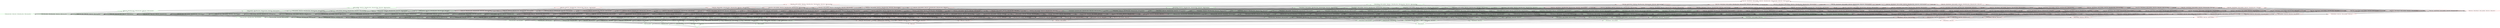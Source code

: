 digraph G {
splines="line"
rankdir=BT
"{'ltable_Time', 'ltable_Released', 'ltable_CopyRight', 'ltable_Price', 'ltable_Album_Name', 'ltable_Artist_Name', 'ltable_Genre', 'ltable_Song_Name'}" [shape=box];
"set()" [shape=box];
"set()" [color=green];
"set()" -> "{'ltable_Song_Name'}";
"set()" -> "{'ltable_Artist_Name'}";
"set()" -> "{'ltable_Album_Name'}";
"set()" -> "{'ltable_Genre'}";
"set()" -> "{'ltable_Price'}";
"set()" -> "{'ltable_CopyRight'}";
"set()" -> "{'ltable_Time'}";
"set()" -> "{'ltable_Released'}";
"{'ltable_Song_Name'}" [color=green];
"{'ltable_Song_Name'}" -> "{'ltable_Artist_Name', 'ltable_Song_Name'}";
"{'ltable_Song_Name'}" -> "{'ltable_Album_Name', 'ltable_Song_Name'}";
"{'ltable_Song_Name'}" -> "{'ltable_Genre', 'ltable_Song_Name'}";
"{'ltable_Song_Name'}" -> "{'ltable_Price', 'ltable_Song_Name'}";
"{'ltable_Song_Name'}" -> "{'ltable_CopyRight', 'ltable_Song_Name'}";
"{'ltable_Song_Name'}" -> "{'ltable_Time', 'ltable_Song_Name'}";
"{'ltable_Song_Name'}" -> "{'ltable_Released', 'ltable_Song_Name'}";
"{'ltable_Artist_Name'}" [color=green];
"{'ltable_Artist_Name'}" -> "{'ltable_Artist_Name', 'ltable_Song_Name'}";
"{'ltable_Artist_Name'}" -> "{'ltable_Artist_Name', 'ltable_Album_Name'}";
"{'ltable_Artist_Name'}" -> "{'ltable_Artist_Name', 'ltable_Genre'}";
"{'ltable_Artist_Name'}" -> "{'ltable_Artist_Name', 'ltable_Price'}";
"{'ltable_Artist_Name'}" -> "{'ltable_Artist_Name', 'ltable_CopyRight'}";
"{'ltable_Artist_Name'}" -> "{'ltable_Artist_Name', 'ltable_Time'}";
"{'ltable_Artist_Name'}" -> "{'ltable_Artist_Name', 'ltable_Released'}";
"{'ltable_Album_Name'}" [color=green];
"{'ltable_Album_Name'}" -> "{'ltable_Album_Name', 'ltable_Song_Name'}";
"{'ltable_Album_Name'}" -> "{'ltable_Artist_Name', 'ltable_Album_Name'}";
"{'ltable_Album_Name'}" -> "{'ltable_Genre', 'ltable_Album_Name'}";
"{'ltable_Album_Name'}" -> "{'ltable_Price', 'ltable_Album_Name'}";
"{'ltable_Album_Name'}" -> "{'ltable_CopyRight', 'ltable_Album_Name'}";
"{'ltable_Album_Name'}" -> "{'ltable_Time', 'ltable_Album_Name'}";
"{'ltable_Album_Name'}" -> "{'ltable_Released', 'ltable_Album_Name'}";
"{'ltable_Genre'}" [color=green];
"{'ltable_Genre'}" -> "{'ltable_Genre', 'ltable_Song_Name'}";
"{'ltable_Genre'}" -> "{'ltable_Artist_Name', 'ltable_Genre'}";
"{'ltable_Genre'}" -> "{'ltable_Genre', 'ltable_Album_Name'}";
"{'ltable_Genre'}" -> "{'ltable_Genre', 'ltable_Price'}";
"{'ltable_Genre'}" -> "{'ltable_CopyRight', 'ltable_Genre'}";
"{'ltable_Genre'}" -> "{'ltable_Time', 'ltable_Genre'}";
"{'ltable_Genre'}" -> "{'ltable_Released', 'ltable_Genre'}";
"{'ltable_Price'}" [color=green];
"{'ltable_Price'}" -> "{'ltable_Price', 'ltable_Song_Name'}";
"{'ltable_Price'}" -> "{'ltable_Artist_Name', 'ltable_Price'}";
"{'ltable_Price'}" -> "{'ltable_Price', 'ltable_Album_Name'}";
"{'ltable_Price'}" -> "{'ltable_Genre', 'ltable_Price'}";
"{'ltable_Price'}" -> "{'ltable_CopyRight', 'ltable_Price'}";
"{'ltable_Price'}" -> "{'ltable_Time', 'ltable_Price'}";
"{'ltable_Price'}" -> "{'ltable_Released', 'ltable_Price'}";
"{'ltable_CopyRight'}" [color=green];
"{'ltable_CopyRight'}" -> "{'ltable_CopyRight', 'ltable_Song_Name'}";
"{'ltable_CopyRight'}" -> "{'ltable_Artist_Name', 'ltable_CopyRight'}";
"{'ltable_CopyRight'}" -> "{'ltable_CopyRight', 'ltable_Album_Name'}";
"{'ltable_CopyRight'}" -> "{'ltable_CopyRight', 'ltable_Genre'}";
"{'ltable_CopyRight'}" -> "{'ltable_CopyRight', 'ltable_Price'}";
"{'ltable_CopyRight'}" -> "{'ltable_Time', 'ltable_CopyRight'}";
"{'ltable_CopyRight'}" -> "{'ltable_Released', 'ltable_CopyRight'}";
"{'ltable_Time'}" [color=red];
"{'ltable_Time'}" -> "{'ltable_Time', 'ltable_Song_Name'}";
"{'ltable_Time'}" -> "{'ltable_Artist_Name', 'ltable_Time'}";
"{'ltable_Time'}" -> "{'ltable_Time', 'ltable_Album_Name'}";
"{'ltable_Time'}" -> "{'ltable_Time', 'ltable_Genre'}";
"{'ltable_Time'}" -> "{'ltable_Time', 'ltable_Price'}";
"{'ltable_Time'}" -> "{'ltable_Time', 'ltable_CopyRight'}";
"{'ltable_Time'}" -> "{'ltable_Released', 'ltable_Time'}";
"{'ltable_Released'}" [color=green];
"{'ltable_Released'}" -> "{'ltable_Released', 'ltable_Song_Name'}";
"{'ltable_Released'}" -> "{'ltable_Artist_Name', 'ltable_Released'}";
"{'ltable_Released'}" -> "{'ltable_Released', 'ltable_Album_Name'}";
"{'ltable_Released'}" -> "{'ltable_Released', 'ltable_Genre'}";
"{'ltable_Released'}" -> "{'ltable_Released', 'ltable_Price'}";
"{'ltable_Released'}" -> "{'ltable_Released', 'ltable_CopyRight'}";
"{'ltable_Released'}" -> "{'ltable_Released', 'ltable_Time'}";
"{'ltable_Artist_Name', 'ltable_Song_Name'}" [color=green];
"{'ltable_Artist_Name', 'ltable_Song_Name'}" -> "{'ltable_Artist_Name', 'ltable_Album_Name', 'ltable_Song_Name'}";
"{'ltable_Artist_Name', 'ltable_Song_Name'}" -> "{'ltable_Artist_Name', 'ltable_Genre', 'ltable_Song_Name'}";
"{'ltable_Artist_Name', 'ltable_Song_Name'}" -> "{'ltable_Artist_Name', 'ltable_Price', 'ltable_Song_Name'}";
"{'ltable_Artist_Name', 'ltable_Song_Name'}" -> "{'ltable_Artist_Name', 'ltable_CopyRight', 'ltable_Song_Name'}";
"{'ltable_Artist_Name', 'ltable_Song_Name'}" -> "{'ltable_Artist_Name', 'ltable_Time', 'ltable_Song_Name'}";
"{'ltable_Artist_Name', 'ltable_Song_Name'}" -> "{'ltable_Artist_Name', 'ltable_Released', 'ltable_Song_Name'}";
"{'ltable_Album_Name', 'ltable_Song_Name'}" [color=green];
"{'ltable_Album_Name', 'ltable_Song_Name'}" -> "{'ltable_Artist_Name', 'ltable_Album_Name', 'ltable_Song_Name'}";
"{'ltable_Album_Name', 'ltable_Song_Name'}" -> "{'ltable_Genre', 'ltable_Album_Name', 'ltable_Song_Name'}";
"{'ltable_Album_Name', 'ltable_Song_Name'}" -> "{'ltable_Album_Name', 'ltable_Price', 'ltable_Song_Name'}";
"{'ltable_Album_Name', 'ltable_Song_Name'}" -> "{'ltable_CopyRight', 'ltable_Album_Name', 'ltable_Song_Name'}";
"{'ltable_Album_Name', 'ltable_Song_Name'}" -> "{'ltable_Time', 'ltable_Album_Name', 'ltable_Song_Name'}";
"{'ltable_Album_Name', 'ltable_Song_Name'}" -> "{'ltable_Released', 'ltable_Album_Name', 'ltable_Song_Name'}";
"{'ltable_Genre', 'ltable_Song_Name'}" [color=green];
"{'ltable_Genre', 'ltable_Song_Name'}" -> "{'ltable_Artist_Name', 'ltable_Genre', 'ltable_Song_Name'}";
"{'ltable_Genre', 'ltable_Song_Name'}" -> "{'ltable_Genre', 'ltable_Album_Name', 'ltable_Song_Name'}";
"{'ltable_Genre', 'ltable_Song_Name'}" -> "{'ltable_Genre', 'ltable_Price', 'ltable_Song_Name'}";
"{'ltable_Genre', 'ltable_Song_Name'}" -> "{'ltable_CopyRight', 'ltable_Genre', 'ltable_Song_Name'}";
"{'ltable_Genre', 'ltable_Song_Name'}" -> "{'ltable_Time', 'ltable_Genre', 'ltable_Song_Name'}";
"{'ltable_Genre', 'ltable_Song_Name'}" -> "{'ltable_Released', 'ltable_Genre', 'ltable_Song_Name'}";
"{'ltable_Price', 'ltable_Song_Name'}" [color=green];
"{'ltable_Price', 'ltable_Song_Name'}" -> "{'ltable_Artist_Name', 'ltable_Price', 'ltable_Song_Name'}";
"{'ltable_Price', 'ltable_Song_Name'}" -> "{'ltable_Album_Name', 'ltable_Price', 'ltable_Song_Name'}";
"{'ltable_Price', 'ltable_Song_Name'}" -> "{'ltable_Genre', 'ltable_Price', 'ltable_Song_Name'}";
"{'ltable_Price', 'ltable_Song_Name'}" -> "{'ltable_CopyRight', 'ltable_Price', 'ltable_Song_Name'}";
"{'ltable_Price', 'ltable_Song_Name'}" -> "{'ltable_Time', 'ltable_Price', 'ltable_Song_Name'}";
"{'ltable_Price', 'ltable_Song_Name'}" -> "{'ltable_Released', 'ltable_Price', 'ltable_Song_Name'}";
"{'ltable_CopyRight', 'ltable_Song_Name'}" [color=green];
"{'ltable_CopyRight', 'ltable_Song_Name'}" -> "{'ltable_Artist_Name', 'ltable_CopyRight', 'ltable_Song_Name'}";
"{'ltable_CopyRight', 'ltable_Song_Name'}" -> "{'ltable_CopyRight', 'ltable_Album_Name', 'ltable_Song_Name'}";
"{'ltable_CopyRight', 'ltable_Song_Name'}" -> "{'ltable_CopyRight', 'ltable_Genre', 'ltable_Song_Name'}";
"{'ltable_CopyRight', 'ltable_Song_Name'}" -> "{'ltable_CopyRight', 'ltable_Price', 'ltable_Song_Name'}";
"{'ltable_CopyRight', 'ltable_Song_Name'}" -> "{'ltable_Time', 'ltable_CopyRight', 'ltable_Song_Name'}";
"{'ltable_CopyRight', 'ltable_Song_Name'}" -> "{'ltable_Released', 'ltable_CopyRight', 'ltable_Song_Name'}";
"{'ltable_Time', 'ltable_Song_Name'}" [color=red];
"{'ltable_Time', 'ltable_Song_Name'}" -> "{'ltable_Artist_Name', 'ltable_Time', 'ltable_Song_Name'}";
"{'ltable_Time', 'ltable_Song_Name'}" -> "{'ltable_Time', 'ltable_Album_Name', 'ltable_Song_Name'}";
"{'ltable_Time', 'ltable_Song_Name'}" -> "{'ltable_Time', 'ltable_Genre', 'ltable_Song_Name'}";
"{'ltable_Time', 'ltable_Song_Name'}" -> "{'ltable_Time', 'ltable_Price', 'ltable_Song_Name'}";
"{'ltable_Time', 'ltable_Song_Name'}" -> "{'ltable_Time', 'ltable_CopyRight', 'ltable_Song_Name'}";
"{'ltable_Time', 'ltable_Song_Name'}" -> "{'ltable_Released', 'ltable_Time', 'ltable_Song_Name'}";
"{'ltable_Released', 'ltable_Song_Name'}" [color=green];
"{'ltable_Released', 'ltable_Song_Name'}" -> "{'ltable_Artist_Name', 'ltable_Released', 'ltable_Song_Name'}";
"{'ltable_Released', 'ltable_Song_Name'}" -> "{'ltable_Released', 'ltable_Album_Name', 'ltable_Song_Name'}";
"{'ltable_Released', 'ltable_Song_Name'}" -> "{'ltable_Released', 'ltable_Genre', 'ltable_Song_Name'}";
"{'ltable_Released', 'ltable_Song_Name'}" -> "{'ltable_Released', 'ltable_Price', 'ltable_Song_Name'}";
"{'ltable_Released', 'ltable_Song_Name'}" -> "{'ltable_Released', 'ltable_CopyRight', 'ltable_Song_Name'}";
"{'ltable_Released', 'ltable_Song_Name'}" -> "{'ltable_Released', 'ltable_Time', 'ltable_Song_Name'}";
"{'ltable_Artist_Name', 'ltable_Album_Name'}" [color=green];
"{'ltable_Artist_Name', 'ltable_Album_Name'}" -> "{'ltable_Artist_Name', 'ltable_Album_Name', 'ltable_Song_Name'}";
"{'ltable_Artist_Name', 'ltable_Album_Name'}" -> "{'ltable_Artist_Name', 'ltable_Genre', 'ltable_Album_Name'}";
"{'ltable_Artist_Name', 'ltable_Album_Name'}" -> "{'ltable_Artist_Name', 'ltable_Price', 'ltable_Album_Name'}";
"{'ltable_Artist_Name', 'ltable_Album_Name'}" -> "{'ltable_Artist_Name', 'ltable_CopyRight', 'ltable_Album_Name'}";
"{'ltable_Artist_Name', 'ltable_Album_Name'}" -> "{'ltable_Artist_Name', 'ltable_Time', 'ltable_Album_Name'}";
"{'ltable_Artist_Name', 'ltable_Album_Name'}" -> "{'ltable_Artist_Name', 'ltable_Released', 'ltable_Album_Name'}";
"{'ltable_Artist_Name', 'ltable_Genre'}" [color=green];
"{'ltable_Artist_Name', 'ltable_Genre'}" -> "{'ltable_Artist_Name', 'ltable_Genre', 'ltable_Song_Name'}";
"{'ltable_Artist_Name', 'ltable_Genre'}" -> "{'ltable_Artist_Name', 'ltable_Genre', 'ltable_Album_Name'}";
"{'ltable_Artist_Name', 'ltable_Genre'}" -> "{'ltable_Artist_Name', 'ltable_Genre', 'ltable_Price'}";
"{'ltable_Artist_Name', 'ltable_Genre'}" -> "{'ltable_Artist_Name', 'ltable_CopyRight', 'ltable_Genre'}";
"{'ltable_Artist_Name', 'ltable_Genre'}" -> "{'ltable_Artist_Name', 'ltable_Time', 'ltable_Genre'}";
"{'ltable_Artist_Name', 'ltable_Genre'}" -> "{'ltable_Artist_Name', 'ltable_Genre', 'ltable_Released'}";
"{'ltable_Artist_Name', 'ltable_Price'}" [color=green];
"{'ltable_Artist_Name', 'ltable_Price'}" -> "{'ltable_Artist_Name', 'ltable_Price', 'ltable_Song_Name'}";
"{'ltable_Artist_Name', 'ltable_Price'}" -> "{'ltable_Artist_Name', 'ltable_Price', 'ltable_Album_Name'}";
"{'ltable_Artist_Name', 'ltable_Price'}" -> "{'ltable_Artist_Name', 'ltable_Genre', 'ltable_Price'}";
"{'ltable_Artist_Name', 'ltable_Price'}" -> "{'ltable_Artist_Name', 'ltable_CopyRight', 'ltable_Price'}";
"{'ltable_Artist_Name', 'ltable_Price'}" -> "{'ltable_Artist_Name', 'ltable_Time', 'ltable_Price'}";
"{'ltable_Artist_Name', 'ltable_Price'}" -> "{'ltable_Artist_Name', 'ltable_Released', 'ltable_Price'}";
"{'ltable_Artist_Name', 'ltable_CopyRight'}" [color=green];
"{'ltable_Artist_Name', 'ltable_CopyRight'}" -> "{'ltable_Artist_Name', 'ltable_CopyRight', 'ltable_Song_Name'}";
"{'ltable_Artist_Name', 'ltable_CopyRight'}" -> "{'ltable_Artist_Name', 'ltable_CopyRight', 'ltable_Album_Name'}";
"{'ltable_Artist_Name', 'ltable_CopyRight'}" -> "{'ltable_Artist_Name', 'ltable_CopyRight', 'ltable_Genre'}";
"{'ltable_Artist_Name', 'ltable_CopyRight'}" -> "{'ltable_Artist_Name', 'ltable_CopyRight', 'ltable_Price'}";
"{'ltable_Artist_Name', 'ltable_CopyRight'}" -> "{'ltable_Artist_Name', 'ltable_Time', 'ltable_CopyRight'}";
"{'ltable_Artist_Name', 'ltable_CopyRight'}" -> "{'ltable_Artist_Name', 'ltable_CopyRight', 'ltable_Released'}";
"{'ltable_Artist_Name', 'ltable_Time'}" [color=red];
"{'ltable_Artist_Name', 'ltable_Time'}" -> "{'ltable_Artist_Name', 'ltable_Time', 'ltable_Song_Name'}";
"{'ltable_Artist_Name', 'ltable_Time'}" -> "{'ltable_Artist_Name', 'ltable_Time', 'ltable_Album_Name'}";
"{'ltable_Artist_Name', 'ltable_Time'}" -> "{'ltable_Artist_Name', 'ltable_Time', 'ltable_Genre'}";
"{'ltable_Artist_Name', 'ltable_Time'}" -> "{'ltable_Artist_Name', 'ltable_Time', 'ltable_Price'}";
"{'ltable_Artist_Name', 'ltable_Time'}" -> "{'ltable_Artist_Name', 'ltable_Time', 'ltable_CopyRight'}";
"{'ltable_Artist_Name', 'ltable_Time'}" -> "{'ltable_Artist_Name', 'ltable_Time', 'ltable_Released'}";
"{'ltable_Artist_Name', 'ltable_Released'}" [color=green];
"{'ltable_Artist_Name', 'ltable_Released'}" -> "{'ltable_Artist_Name', 'ltable_Released', 'ltable_Song_Name'}";
"{'ltable_Artist_Name', 'ltable_Released'}" -> "{'ltable_Artist_Name', 'ltable_Released', 'ltable_Album_Name'}";
"{'ltable_Artist_Name', 'ltable_Released'}" -> "{'ltable_Artist_Name', 'ltable_Genre', 'ltable_Released'}";
"{'ltable_Artist_Name', 'ltable_Released'}" -> "{'ltable_Artist_Name', 'ltable_Released', 'ltable_Price'}";
"{'ltable_Artist_Name', 'ltable_Released'}" -> "{'ltable_Artist_Name', 'ltable_CopyRight', 'ltable_Released'}";
"{'ltable_Artist_Name', 'ltable_Released'}" -> "{'ltable_Artist_Name', 'ltable_Time', 'ltable_Released'}";
"{'ltable_Genre', 'ltable_Album_Name'}" [color=green];
"{'ltable_Genre', 'ltable_Album_Name'}" -> "{'ltable_Genre', 'ltable_Album_Name', 'ltable_Song_Name'}";
"{'ltable_Genre', 'ltable_Album_Name'}" -> "{'ltable_Artist_Name', 'ltable_Genre', 'ltable_Album_Name'}";
"{'ltable_Genre', 'ltable_Album_Name'}" -> "{'ltable_Genre', 'ltable_Price', 'ltable_Album_Name'}";
"{'ltable_Genre', 'ltable_Album_Name'}" -> "{'ltable_CopyRight', 'ltable_Genre', 'ltable_Album_Name'}";
"{'ltable_Genre', 'ltable_Album_Name'}" -> "{'ltable_Time', 'ltable_Genre', 'ltable_Album_Name'}";
"{'ltable_Genre', 'ltable_Album_Name'}" -> "{'ltable_Released', 'ltable_Genre', 'ltable_Album_Name'}";
"{'ltable_Price', 'ltable_Album_Name'}" [color=green];
"{'ltable_Price', 'ltable_Album_Name'}" -> "{'ltable_Album_Name', 'ltable_Price', 'ltable_Song_Name'}";
"{'ltable_Price', 'ltable_Album_Name'}" -> "{'ltable_Artist_Name', 'ltable_Price', 'ltable_Album_Name'}";
"{'ltable_Price', 'ltable_Album_Name'}" -> "{'ltable_Genre', 'ltable_Price', 'ltable_Album_Name'}";
"{'ltable_Price', 'ltable_Album_Name'}" -> "{'ltable_CopyRight', 'ltable_Price', 'ltable_Album_Name'}";
"{'ltable_Price', 'ltable_Album_Name'}" -> "{'ltable_Time', 'ltable_Price', 'ltable_Album_Name'}";
"{'ltable_Price', 'ltable_Album_Name'}" -> "{'ltable_Released', 'ltable_Price', 'ltable_Album_Name'}";
"{'ltable_CopyRight', 'ltable_Album_Name'}" [color=green];
"{'ltable_CopyRight', 'ltable_Album_Name'}" -> "{'ltable_CopyRight', 'ltable_Album_Name', 'ltable_Song_Name'}";
"{'ltable_CopyRight', 'ltable_Album_Name'}" -> "{'ltable_Artist_Name', 'ltable_CopyRight', 'ltable_Album_Name'}";
"{'ltable_CopyRight', 'ltable_Album_Name'}" -> "{'ltable_CopyRight', 'ltable_Genre', 'ltable_Album_Name'}";
"{'ltable_CopyRight', 'ltable_Album_Name'}" -> "{'ltable_CopyRight', 'ltable_Price', 'ltable_Album_Name'}";
"{'ltable_CopyRight', 'ltable_Album_Name'}" -> "{'ltable_Time', 'ltable_CopyRight', 'ltable_Album_Name'}";
"{'ltable_CopyRight', 'ltable_Album_Name'}" -> "{'ltable_Released', 'ltable_CopyRight', 'ltable_Album_Name'}";
"{'ltable_Time', 'ltable_Album_Name'}" [color=red];
"{'ltable_Time', 'ltable_Album_Name'}" -> "{'ltable_Time', 'ltable_Album_Name', 'ltable_Song_Name'}";
"{'ltable_Time', 'ltable_Album_Name'}" -> "{'ltable_Artist_Name', 'ltable_Time', 'ltable_Album_Name'}";
"{'ltable_Time', 'ltable_Album_Name'}" -> "{'ltable_Time', 'ltable_Genre', 'ltable_Album_Name'}";
"{'ltable_Time', 'ltable_Album_Name'}" -> "{'ltable_Time', 'ltable_Price', 'ltable_Album_Name'}";
"{'ltable_Time', 'ltable_Album_Name'}" -> "{'ltable_Time', 'ltable_CopyRight', 'ltable_Album_Name'}";
"{'ltable_Time', 'ltable_Album_Name'}" -> "{'ltable_Released', 'ltable_Time', 'ltable_Album_Name'}";
"{'ltable_Released', 'ltable_Album_Name'}" [color=green];
"{'ltable_Released', 'ltable_Album_Name'}" -> "{'ltable_Released', 'ltable_Album_Name', 'ltable_Song_Name'}";
"{'ltable_Released', 'ltable_Album_Name'}" -> "{'ltable_Artist_Name', 'ltable_Released', 'ltable_Album_Name'}";
"{'ltable_Released', 'ltable_Album_Name'}" -> "{'ltable_Released', 'ltable_Genre', 'ltable_Album_Name'}";
"{'ltable_Released', 'ltable_Album_Name'}" -> "{'ltable_Released', 'ltable_Price', 'ltable_Album_Name'}";
"{'ltable_Released', 'ltable_Album_Name'}" -> "{'ltable_Released', 'ltable_CopyRight', 'ltable_Album_Name'}";
"{'ltable_Released', 'ltable_Album_Name'}" -> "{'ltable_Released', 'ltable_Time', 'ltable_Album_Name'}";
"{'ltable_Genre', 'ltable_Price'}" [color=green];
"{'ltable_Genre', 'ltable_Price'}" -> "{'ltable_Genre', 'ltable_Price', 'ltable_Song_Name'}";
"{'ltable_Genre', 'ltable_Price'}" -> "{'ltable_Artist_Name', 'ltable_Genre', 'ltable_Price'}";
"{'ltable_Genre', 'ltable_Price'}" -> "{'ltable_Genre', 'ltable_Price', 'ltable_Album_Name'}";
"{'ltable_Genre', 'ltable_Price'}" -> "{'ltable_CopyRight', 'ltable_Genre', 'ltable_Price'}";
"{'ltable_Genre', 'ltable_Price'}" -> "{'ltable_Time', 'ltable_Genre', 'ltable_Price'}";
"{'ltable_Genre', 'ltable_Price'}" -> "{'ltable_Released', 'ltable_Genre', 'ltable_Price'}";
"{'ltable_CopyRight', 'ltable_Genre'}" [color=green];
"{'ltable_CopyRight', 'ltable_Genre'}" -> "{'ltable_CopyRight', 'ltable_Genre', 'ltable_Song_Name'}";
"{'ltable_CopyRight', 'ltable_Genre'}" -> "{'ltable_Artist_Name', 'ltable_CopyRight', 'ltable_Genre'}";
"{'ltable_CopyRight', 'ltable_Genre'}" -> "{'ltable_CopyRight', 'ltable_Genre', 'ltable_Album_Name'}";
"{'ltable_CopyRight', 'ltable_Genre'}" -> "{'ltable_CopyRight', 'ltable_Genre', 'ltable_Price'}";
"{'ltable_CopyRight', 'ltable_Genre'}" -> "{'ltable_CopyRight', 'ltable_Time', 'ltable_Genre'}";
"{'ltable_CopyRight', 'ltable_Genre'}" -> "{'ltable_CopyRight', 'ltable_Genre', 'ltable_Released'}";
"{'ltable_Time', 'ltable_Genre'}" [color=red];
"{'ltable_Time', 'ltable_Genre'}" -> "{'ltable_Time', 'ltable_Genre', 'ltable_Song_Name'}";
"{'ltable_Time', 'ltable_Genre'}" -> "{'ltable_Artist_Name', 'ltable_Time', 'ltable_Genre'}";
"{'ltable_Time', 'ltable_Genre'}" -> "{'ltable_Time', 'ltable_Genre', 'ltable_Album_Name'}";
"{'ltable_Time', 'ltable_Genre'}" -> "{'ltable_Time', 'ltable_Genre', 'ltable_Price'}";
"{'ltable_Time', 'ltable_Genre'}" -> "{'ltable_CopyRight', 'ltable_Time', 'ltable_Genre'}";
"{'ltable_Time', 'ltable_Genre'}" -> "{'ltable_Released', 'ltable_Time', 'ltable_Genre'}";
"{'ltable_Released', 'ltable_Genre'}" [color=green];
"{'ltable_Released', 'ltable_Genre'}" -> "{'ltable_Released', 'ltable_Genre', 'ltable_Song_Name'}";
"{'ltable_Released', 'ltable_Genre'}" -> "{'ltable_Artist_Name', 'ltable_Genre', 'ltable_Released'}";
"{'ltable_Released', 'ltable_Genre'}" -> "{'ltable_Released', 'ltable_Genre', 'ltable_Album_Name'}";
"{'ltable_Released', 'ltable_Genre'}" -> "{'ltable_Released', 'ltable_Genre', 'ltable_Price'}";
"{'ltable_Released', 'ltable_Genre'}" -> "{'ltable_CopyRight', 'ltable_Genre', 'ltable_Released'}";
"{'ltable_Released', 'ltable_Genre'}" -> "{'ltable_Released', 'ltable_Time', 'ltable_Genre'}";
"{'ltable_CopyRight', 'ltable_Price'}" [color=green];
"{'ltable_CopyRight', 'ltable_Price'}" -> "{'ltable_CopyRight', 'ltable_Price', 'ltable_Song_Name'}";
"{'ltable_CopyRight', 'ltable_Price'}" -> "{'ltable_Artist_Name', 'ltable_CopyRight', 'ltable_Price'}";
"{'ltable_CopyRight', 'ltable_Price'}" -> "{'ltable_CopyRight', 'ltable_Price', 'ltable_Album_Name'}";
"{'ltable_CopyRight', 'ltable_Price'}" -> "{'ltable_CopyRight', 'ltable_Genre', 'ltable_Price'}";
"{'ltable_CopyRight', 'ltable_Price'}" -> "{'ltable_Time', 'ltable_CopyRight', 'ltable_Price'}";
"{'ltable_CopyRight', 'ltable_Price'}" -> "{'ltable_Released', 'ltable_CopyRight', 'ltable_Price'}";
"{'ltable_Time', 'ltable_Price'}" [color=red];
"{'ltable_Time', 'ltable_Price'}" -> "{'ltable_Time', 'ltable_Price', 'ltable_Song_Name'}";
"{'ltable_Time', 'ltable_Price'}" -> "{'ltable_Artist_Name', 'ltable_Time', 'ltable_Price'}";
"{'ltable_Time', 'ltable_Price'}" -> "{'ltable_Time', 'ltable_Price', 'ltable_Album_Name'}";
"{'ltable_Time', 'ltable_Price'}" -> "{'ltable_Time', 'ltable_Genre', 'ltable_Price'}";
"{'ltable_Time', 'ltable_Price'}" -> "{'ltable_Time', 'ltable_CopyRight', 'ltable_Price'}";
"{'ltable_Time', 'ltable_Price'}" -> "{'ltable_Released', 'ltable_Time', 'ltable_Price'}";
"{'ltable_Released', 'ltable_Price'}" [color=green];
"{'ltable_Released', 'ltable_Price'}" -> "{'ltable_Released', 'ltable_Price', 'ltable_Song_Name'}";
"{'ltable_Released', 'ltable_Price'}" -> "{'ltable_Artist_Name', 'ltable_Released', 'ltable_Price'}";
"{'ltable_Released', 'ltable_Price'}" -> "{'ltable_Released', 'ltable_Price', 'ltable_Album_Name'}";
"{'ltable_Released', 'ltable_Price'}" -> "{'ltable_Released', 'ltable_Genre', 'ltable_Price'}";
"{'ltable_Released', 'ltable_Price'}" -> "{'ltable_Released', 'ltable_CopyRight', 'ltable_Price'}";
"{'ltable_Released', 'ltable_Price'}" -> "{'ltable_Released', 'ltable_Time', 'ltable_Price'}";
"{'ltable_Time', 'ltable_CopyRight'}" [color=red];
"{'ltable_Time', 'ltable_CopyRight'}" -> "{'ltable_Time', 'ltable_CopyRight', 'ltable_Song_Name'}";
"{'ltable_Time', 'ltable_CopyRight'}" -> "{'ltable_Artist_Name', 'ltable_Time', 'ltable_CopyRight'}";
"{'ltable_Time', 'ltable_CopyRight'}" -> "{'ltable_Time', 'ltable_CopyRight', 'ltable_Album_Name'}";
"{'ltable_Time', 'ltable_CopyRight'}" -> "{'ltable_CopyRight', 'ltable_Time', 'ltable_Genre'}";
"{'ltable_Time', 'ltable_CopyRight'}" -> "{'ltable_Time', 'ltable_CopyRight', 'ltable_Price'}";
"{'ltable_Time', 'ltable_CopyRight'}" -> "{'ltable_Released', 'ltable_Time', 'ltable_CopyRight'}";
"{'ltable_Released', 'ltable_CopyRight'}" [color=green];
"{'ltable_Released', 'ltable_CopyRight'}" -> "{'ltable_Released', 'ltable_CopyRight', 'ltable_Song_Name'}";
"{'ltable_Released', 'ltable_CopyRight'}" -> "{'ltable_Artist_Name', 'ltable_CopyRight', 'ltable_Released'}";
"{'ltable_Released', 'ltable_CopyRight'}" -> "{'ltable_Released', 'ltable_CopyRight', 'ltable_Album_Name'}";
"{'ltable_Released', 'ltable_CopyRight'}" -> "{'ltable_CopyRight', 'ltable_Genre', 'ltable_Released'}";
"{'ltable_Released', 'ltable_CopyRight'}" -> "{'ltable_Released', 'ltable_CopyRight', 'ltable_Price'}";
"{'ltable_Released', 'ltable_CopyRight'}" -> "{'ltable_Released', 'ltable_Time', 'ltable_CopyRight'}";
"{'ltable_Released', 'ltable_Time'}" [color=red];
"{'ltable_Released', 'ltable_Time'}" -> "{'ltable_Released', 'ltable_Time', 'ltable_Song_Name'}";
"{'ltable_Released', 'ltable_Time'}" -> "{'ltable_Artist_Name', 'ltable_Time', 'ltable_Released'}";
"{'ltable_Released', 'ltable_Time'}" -> "{'ltable_Released', 'ltable_Time', 'ltable_Album_Name'}";
"{'ltable_Released', 'ltable_Time'}" -> "{'ltable_Released', 'ltable_Time', 'ltable_Genre'}";
"{'ltable_Released', 'ltable_Time'}" -> "{'ltable_Released', 'ltable_Time', 'ltable_Price'}";
"{'ltable_Released', 'ltable_Time'}" -> "{'ltable_Released', 'ltable_Time', 'ltable_CopyRight'}";
"{'ltable_Artist_Name', 'ltable_Album_Name', 'ltable_Song_Name'}" [color=green];
"{'ltable_Artist_Name', 'ltable_Album_Name', 'ltable_Song_Name'}" -> "{'ltable_Artist_Name', 'ltable_Genre', 'ltable_Album_Name', 'ltable_Song_Name'}";
"{'ltable_Artist_Name', 'ltable_Album_Name', 'ltable_Song_Name'}" -> "{'ltable_Artist_Name', 'ltable_Album_Name', 'ltable_Price', 'ltable_Song_Name'}";
"{'ltable_Artist_Name', 'ltable_Album_Name', 'ltable_Song_Name'}" -> "{'ltable_Artist_Name', 'ltable_CopyRight', 'ltable_Album_Name', 'ltable_Song_Name'}";
"{'ltable_Artist_Name', 'ltable_Album_Name', 'ltable_Song_Name'}" -> "{'ltable_Artist_Name', 'ltable_Time', 'ltable_Album_Name', 'ltable_Song_Name'}";
"{'ltable_Artist_Name', 'ltable_Album_Name', 'ltable_Song_Name'}" -> "{'ltable_Artist_Name', 'ltable_Album_Name', 'ltable_Released', 'ltable_Song_Name'}";
"{'ltable_Artist_Name', 'ltable_Genre', 'ltable_Song_Name'}" [color=green];
"{'ltable_Artist_Name', 'ltable_Genre', 'ltable_Song_Name'}" -> "{'ltable_Artist_Name', 'ltable_Genre', 'ltable_Album_Name', 'ltable_Song_Name'}";
"{'ltable_Artist_Name', 'ltable_Genre', 'ltable_Song_Name'}" -> "{'ltable_Artist_Name', 'ltable_Genre', 'ltable_Price', 'ltable_Song_Name'}";
"{'ltable_Artist_Name', 'ltable_Genre', 'ltable_Song_Name'}" -> "{'ltable_Artist_Name', 'ltable_CopyRight', 'ltable_Genre', 'ltable_Song_Name'}";
"{'ltable_Artist_Name', 'ltable_Genre', 'ltable_Song_Name'}" -> "{'ltable_Artist_Name', 'ltable_Time', 'ltable_Genre', 'ltable_Song_Name'}";
"{'ltable_Artist_Name', 'ltable_Genre', 'ltable_Song_Name'}" -> "{'ltable_Artist_Name', 'ltable_Genre', 'ltable_Released', 'ltable_Song_Name'}";
"{'ltable_Artist_Name', 'ltable_Price', 'ltable_Song_Name'}" [color=green];
"{'ltable_Artist_Name', 'ltable_Price', 'ltable_Song_Name'}" -> "{'ltable_Artist_Name', 'ltable_Album_Name', 'ltable_Price', 'ltable_Song_Name'}";
"{'ltable_Artist_Name', 'ltable_Price', 'ltable_Song_Name'}" -> "{'ltable_Artist_Name', 'ltable_Genre', 'ltable_Price', 'ltable_Song_Name'}";
"{'ltable_Artist_Name', 'ltable_Price', 'ltable_Song_Name'}" -> "{'ltable_Artist_Name', 'ltable_CopyRight', 'ltable_Price', 'ltable_Song_Name'}";
"{'ltable_Artist_Name', 'ltable_Price', 'ltable_Song_Name'}" -> "{'ltable_Artist_Name', 'ltable_Time', 'ltable_Price', 'ltable_Song_Name'}";
"{'ltable_Artist_Name', 'ltable_Price', 'ltable_Song_Name'}" -> "{'ltable_Artist_Name', 'ltable_Released', 'ltable_Price', 'ltable_Song_Name'}";
"{'ltable_Artist_Name', 'ltable_CopyRight', 'ltable_Song_Name'}" [color=green];
"{'ltable_Artist_Name', 'ltable_CopyRight', 'ltable_Song_Name'}" -> "{'ltable_Artist_Name', 'ltable_CopyRight', 'ltable_Album_Name', 'ltable_Song_Name'}";
"{'ltable_Artist_Name', 'ltable_CopyRight', 'ltable_Song_Name'}" -> "{'ltable_Artist_Name', 'ltable_CopyRight', 'ltable_Genre', 'ltable_Song_Name'}";
"{'ltable_Artist_Name', 'ltable_CopyRight', 'ltable_Song_Name'}" -> "{'ltable_Artist_Name', 'ltable_CopyRight', 'ltable_Price', 'ltable_Song_Name'}";
"{'ltable_Artist_Name', 'ltable_CopyRight', 'ltable_Song_Name'}" -> "{'ltable_Artist_Name', 'ltable_Time', 'ltable_CopyRight', 'ltable_Song_Name'}";
"{'ltable_Artist_Name', 'ltable_CopyRight', 'ltable_Song_Name'}" -> "{'ltable_Artist_Name', 'ltable_CopyRight', 'ltable_Released', 'ltable_Song_Name'}";
"{'ltable_Artist_Name', 'ltable_Time', 'ltable_Song_Name'}" [color=red];
"{'ltable_Artist_Name', 'ltable_Time', 'ltable_Song_Name'}" -> "{'ltable_Artist_Name', 'ltable_Time', 'ltable_Album_Name', 'ltable_Song_Name'}";
"{'ltable_Artist_Name', 'ltable_Time', 'ltable_Song_Name'}" -> "{'ltable_Artist_Name', 'ltable_Time', 'ltable_Genre', 'ltable_Song_Name'}";
"{'ltable_Artist_Name', 'ltable_Time', 'ltable_Song_Name'}" -> "{'ltable_Artist_Name', 'ltable_Time', 'ltable_Price', 'ltable_Song_Name'}";
"{'ltable_Artist_Name', 'ltable_Time', 'ltable_Song_Name'}" -> "{'ltable_Artist_Name', 'ltable_Time', 'ltable_CopyRight', 'ltable_Song_Name'}";
"{'ltable_Artist_Name', 'ltable_Time', 'ltable_Song_Name'}" -> "{'ltable_Artist_Name', 'ltable_Time', 'ltable_Released', 'ltable_Song_Name'}";
"{'ltable_Artist_Name', 'ltable_Released', 'ltable_Song_Name'}" [color=green];
"{'ltable_Artist_Name', 'ltable_Released', 'ltable_Song_Name'}" -> "{'ltable_Artist_Name', 'ltable_Album_Name', 'ltable_Released', 'ltable_Song_Name'}";
"{'ltable_Artist_Name', 'ltable_Released', 'ltable_Song_Name'}" -> "{'ltable_Artist_Name', 'ltable_Genre', 'ltable_Released', 'ltable_Song_Name'}";
"{'ltable_Artist_Name', 'ltable_Released', 'ltable_Song_Name'}" -> "{'ltable_Artist_Name', 'ltable_Released', 'ltable_Price', 'ltable_Song_Name'}";
"{'ltable_Artist_Name', 'ltable_Released', 'ltable_Song_Name'}" -> "{'ltable_Artist_Name', 'ltable_CopyRight', 'ltable_Released', 'ltable_Song_Name'}";
"{'ltable_Artist_Name', 'ltable_Released', 'ltable_Song_Name'}" -> "{'ltable_Artist_Name', 'ltable_Time', 'ltable_Released', 'ltable_Song_Name'}";
"{'ltable_Genre', 'ltable_Album_Name', 'ltable_Song_Name'}" [color=green];
"{'ltable_Genre', 'ltable_Album_Name', 'ltable_Song_Name'}" -> "{'ltable_Artist_Name', 'ltable_Genre', 'ltable_Album_Name', 'ltable_Song_Name'}";
"{'ltable_Genre', 'ltable_Album_Name', 'ltable_Song_Name'}" -> "{'ltable_Genre', 'ltable_Album_Name', 'ltable_Price', 'ltable_Song_Name'}";
"{'ltable_Genre', 'ltable_Album_Name', 'ltable_Song_Name'}" -> "{'ltable_CopyRight', 'ltable_Genre', 'ltable_Album_Name', 'ltable_Song_Name'}";
"{'ltable_Genre', 'ltable_Album_Name', 'ltable_Song_Name'}" -> "{'ltable_Time', 'ltable_Genre', 'ltable_Album_Name', 'ltable_Song_Name'}";
"{'ltable_Genre', 'ltable_Album_Name', 'ltable_Song_Name'}" -> "{'ltable_Released', 'ltable_Genre', 'ltable_Album_Name', 'ltable_Song_Name'}";
"{'ltable_Album_Name', 'ltable_Price', 'ltable_Song_Name'}" [color=green];
"{'ltable_Album_Name', 'ltable_Price', 'ltable_Song_Name'}" -> "{'ltable_Artist_Name', 'ltable_Album_Name', 'ltable_Price', 'ltable_Song_Name'}";
"{'ltable_Album_Name', 'ltable_Price', 'ltable_Song_Name'}" -> "{'ltable_Genre', 'ltable_Album_Name', 'ltable_Price', 'ltable_Song_Name'}";
"{'ltable_Album_Name', 'ltable_Price', 'ltable_Song_Name'}" -> "{'ltable_CopyRight', 'ltable_Album_Name', 'ltable_Price', 'ltable_Song_Name'}";
"{'ltable_Album_Name', 'ltable_Price', 'ltable_Song_Name'}" -> "{'ltable_Time', 'ltable_Album_Name', 'ltable_Price', 'ltable_Song_Name'}";
"{'ltable_Album_Name', 'ltable_Price', 'ltable_Song_Name'}" -> "{'ltable_Released', 'ltable_Album_Name', 'ltable_Price', 'ltable_Song_Name'}";
"{'ltable_CopyRight', 'ltable_Album_Name', 'ltable_Song_Name'}" [color=green];
"{'ltable_CopyRight', 'ltable_Album_Name', 'ltable_Song_Name'}" -> "{'ltable_Artist_Name', 'ltable_CopyRight', 'ltable_Album_Name', 'ltable_Song_Name'}";
"{'ltable_CopyRight', 'ltable_Album_Name', 'ltable_Song_Name'}" -> "{'ltable_CopyRight', 'ltable_Genre', 'ltable_Album_Name', 'ltable_Song_Name'}";
"{'ltable_CopyRight', 'ltable_Album_Name', 'ltable_Song_Name'}" -> "{'ltable_CopyRight', 'ltable_Album_Name', 'ltable_Price', 'ltable_Song_Name'}";
"{'ltable_CopyRight', 'ltable_Album_Name', 'ltable_Song_Name'}" -> "{'ltable_Time', 'ltable_CopyRight', 'ltable_Album_Name', 'ltable_Song_Name'}";
"{'ltable_CopyRight', 'ltable_Album_Name', 'ltable_Song_Name'}" -> "{'ltable_Released', 'ltable_CopyRight', 'ltable_Album_Name', 'ltable_Song_Name'}";
"{'ltable_Time', 'ltable_Album_Name', 'ltable_Song_Name'}" [color=red];
"{'ltable_Time', 'ltable_Album_Name', 'ltable_Song_Name'}" -> "{'ltable_Artist_Name', 'ltable_Time', 'ltable_Album_Name', 'ltable_Song_Name'}";
"{'ltable_Time', 'ltable_Album_Name', 'ltable_Song_Name'}" -> "{'ltable_Time', 'ltable_Genre', 'ltable_Album_Name', 'ltable_Song_Name'}";
"{'ltable_Time', 'ltable_Album_Name', 'ltable_Song_Name'}" -> "{'ltable_Time', 'ltable_Album_Name', 'ltable_Price', 'ltable_Song_Name'}";
"{'ltable_Time', 'ltable_Album_Name', 'ltable_Song_Name'}" -> "{'ltable_Time', 'ltable_CopyRight', 'ltable_Album_Name', 'ltable_Song_Name'}";
"{'ltable_Time', 'ltable_Album_Name', 'ltable_Song_Name'}" -> "{'ltable_Released', 'ltable_Time', 'ltable_Album_Name', 'ltable_Song_Name'}";
"{'ltable_Released', 'ltable_Album_Name', 'ltable_Song_Name'}" [color=green];
"{'ltable_Released', 'ltable_Album_Name', 'ltable_Song_Name'}" -> "{'ltable_Artist_Name', 'ltable_Album_Name', 'ltable_Released', 'ltable_Song_Name'}";
"{'ltable_Released', 'ltable_Album_Name', 'ltable_Song_Name'}" -> "{'ltable_Released', 'ltable_Genre', 'ltable_Album_Name', 'ltable_Song_Name'}";
"{'ltable_Released', 'ltable_Album_Name', 'ltable_Song_Name'}" -> "{'ltable_Released', 'ltable_Album_Name', 'ltable_Price', 'ltable_Song_Name'}";
"{'ltable_Released', 'ltable_Album_Name', 'ltable_Song_Name'}" -> "{'ltable_Released', 'ltable_CopyRight', 'ltable_Album_Name', 'ltable_Song_Name'}";
"{'ltable_Released', 'ltable_Album_Name', 'ltable_Song_Name'}" -> "{'ltable_Released', 'ltable_Time', 'ltable_Album_Name', 'ltable_Song_Name'}";
"{'ltable_Genre', 'ltable_Price', 'ltable_Song_Name'}" [color=green];
"{'ltable_Genre', 'ltable_Price', 'ltable_Song_Name'}" -> "{'ltable_Artist_Name', 'ltable_Genre', 'ltable_Price', 'ltable_Song_Name'}";
"{'ltable_Genre', 'ltable_Price', 'ltable_Song_Name'}" -> "{'ltable_Genre', 'ltable_Album_Name', 'ltable_Price', 'ltable_Song_Name'}";
"{'ltable_Genre', 'ltable_Price', 'ltable_Song_Name'}" -> "{'ltable_CopyRight', 'ltable_Genre', 'ltable_Price', 'ltable_Song_Name'}";
"{'ltable_Genre', 'ltable_Price', 'ltable_Song_Name'}" -> "{'ltable_Time', 'ltable_Genre', 'ltable_Price', 'ltable_Song_Name'}";
"{'ltable_Genre', 'ltable_Price', 'ltable_Song_Name'}" -> "{'ltable_Released', 'ltable_Genre', 'ltable_Price', 'ltable_Song_Name'}";
"{'ltable_CopyRight', 'ltable_Genre', 'ltable_Song_Name'}" [color=green];
"{'ltable_CopyRight', 'ltable_Genre', 'ltable_Song_Name'}" -> "{'ltable_Artist_Name', 'ltable_CopyRight', 'ltable_Genre', 'ltable_Song_Name'}";
"{'ltable_CopyRight', 'ltable_Genre', 'ltable_Song_Name'}" -> "{'ltable_CopyRight', 'ltable_Genre', 'ltable_Album_Name', 'ltable_Song_Name'}";
"{'ltable_CopyRight', 'ltable_Genre', 'ltable_Song_Name'}" -> "{'ltable_CopyRight', 'ltable_Genre', 'ltable_Price', 'ltable_Song_Name'}";
"{'ltable_CopyRight', 'ltable_Genre', 'ltable_Song_Name'}" -> "{'ltable_CopyRight', 'ltable_Time', 'ltable_Genre', 'ltable_Song_Name'}";
"{'ltable_CopyRight', 'ltable_Genre', 'ltable_Song_Name'}" -> "{'ltable_CopyRight', 'ltable_Genre', 'ltable_Released', 'ltable_Song_Name'}";
"{'ltable_Time', 'ltable_Genre', 'ltable_Song_Name'}" [color=red];
"{'ltable_Time', 'ltable_Genre', 'ltable_Song_Name'}" -> "{'ltable_Artist_Name', 'ltable_Time', 'ltable_Genre', 'ltable_Song_Name'}";
"{'ltable_Time', 'ltable_Genre', 'ltable_Song_Name'}" -> "{'ltable_Time', 'ltable_Genre', 'ltable_Album_Name', 'ltable_Song_Name'}";
"{'ltable_Time', 'ltable_Genre', 'ltable_Song_Name'}" -> "{'ltable_Time', 'ltable_Genre', 'ltable_Price', 'ltable_Song_Name'}";
"{'ltable_Time', 'ltable_Genre', 'ltable_Song_Name'}" -> "{'ltable_CopyRight', 'ltable_Time', 'ltable_Genre', 'ltable_Song_Name'}";
"{'ltable_Time', 'ltable_Genre', 'ltable_Song_Name'}" -> "{'ltable_Released', 'ltable_Time', 'ltable_Genre', 'ltable_Song_Name'}";
"{'ltable_Released', 'ltable_Genre', 'ltable_Song_Name'}" [color=green];
"{'ltable_Released', 'ltable_Genre', 'ltable_Song_Name'}" -> "{'ltable_Artist_Name', 'ltable_Genre', 'ltable_Released', 'ltable_Song_Name'}";
"{'ltable_Released', 'ltable_Genre', 'ltable_Song_Name'}" -> "{'ltable_Released', 'ltable_Genre', 'ltable_Album_Name', 'ltable_Song_Name'}";
"{'ltable_Released', 'ltable_Genre', 'ltable_Song_Name'}" -> "{'ltable_Released', 'ltable_Genre', 'ltable_Price', 'ltable_Song_Name'}";
"{'ltable_Released', 'ltable_Genre', 'ltable_Song_Name'}" -> "{'ltable_CopyRight', 'ltable_Genre', 'ltable_Released', 'ltable_Song_Name'}";
"{'ltable_Released', 'ltable_Genre', 'ltable_Song_Name'}" -> "{'ltable_Released', 'ltable_Time', 'ltable_Genre', 'ltable_Song_Name'}";
"{'ltable_CopyRight', 'ltable_Price', 'ltable_Song_Name'}" [color=green];
"{'ltable_CopyRight', 'ltable_Price', 'ltable_Song_Name'}" -> "{'ltable_Artist_Name', 'ltable_CopyRight', 'ltable_Price', 'ltable_Song_Name'}";
"{'ltable_CopyRight', 'ltable_Price', 'ltable_Song_Name'}" -> "{'ltable_CopyRight', 'ltable_Album_Name', 'ltable_Price', 'ltable_Song_Name'}";
"{'ltable_CopyRight', 'ltable_Price', 'ltable_Song_Name'}" -> "{'ltable_CopyRight', 'ltable_Genre', 'ltable_Price', 'ltable_Song_Name'}";
"{'ltable_CopyRight', 'ltable_Price', 'ltable_Song_Name'}" -> "{'ltable_Time', 'ltable_CopyRight', 'ltable_Price', 'ltable_Song_Name'}";
"{'ltable_CopyRight', 'ltable_Price', 'ltable_Song_Name'}" -> "{'ltable_Released', 'ltable_CopyRight', 'ltable_Price', 'ltable_Song_Name'}";
"{'ltable_Time', 'ltable_Price', 'ltable_Song_Name'}" [color=red];
"{'ltable_Time', 'ltable_Price', 'ltable_Song_Name'}" -> "{'ltable_Artist_Name', 'ltable_Time', 'ltable_Price', 'ltable_Song_Name'}";
"{'ltable_Time', 'ltable_Price', 'ltable_Song_Name'}" -> "{'ltable_Time', 'ltable_Album_Name', 'ltable_Price', 'ltable_Song_Name'}";
"{'ltable_Time', 'ltable_Price', 'ltable_Song_Name'}" -> "{'ltable_Time', 'ltable_Genre', 'ltable_Price', 'ltable_Song_Name'}";
"{'ltable_Time', 'ltable_Price', 'ltable_Song_Name'}" -> "{'ltable_Time', 'ltable_CopyRight', 'ltable_Price', 'ltable_Song_Name'}";
"{'ltable_Time', 'ltable_Price', 'ltable_Song_Name'}" -> "{'ltable_Released', 'ltable_Time', 'ltable_Price', 'ltable_Song_Name'}";
"{'ltable_Released', 'ltable_Price', 'ltable_Song_Name'}" [color=green];
"{'ltable_Released', 'ltable_Price', 'ltable_Song_Name'}" -> "{'ltable_Artist_Name', 'ltable_Released', 'ltable_Price', 'ltable_Song_Name'}";
"{'ltable_Released', 'ltable_Price', 'ltable_Song_Name'}" -> "{'ltable_Released', 'ltable_Album_Name', 'ltable_Price', 'ltable_Song_Name'}";
"{'ltable_Released', 'ltable_Price', 'ltable_Song_Name'}" -> "{'ltable_Released', 'ltable_Genre', 'ltable_Price', 'ltable_Song_Name'}";
"{'ltable_Released', 'ltable_Price', 'ltable_Song_Name'}" -> "{'ltable_Released', 'ltable_CopyRight', 'ltable_Price', 'ltable_Song_Name'}";
"{'ltable_Released', 'ltable_Price', 'ltable_Song_Name'}" -> "{'ltable_Released', 'ltable_Time', 'ltable_Price', 'ltable_Song_Name'}";
"{'ltable_Time', 'ltable_CopyRight', 'ltable_Song_Name'}" [color=red];
"{'ltable_Time', 'ltable_CopyRight', 'ltable_Song_Name'}" -> "{'ltable_Artist_Name', 'ltable_Time', 'ltable_CopyRight', 'ltable_Song_Name'}";
"{'ltable_Time', 'ltable_CopyRight', 'ltable_Song_Name'}" -> "{'ltable_Time', 'ltable_CopyRight', 'ltable_Album_Name', 'ltable_Song_Name'}";
"{'ltable_Time', 'ltable_CopyRight', 'ltable_Song_Name'}" -> "{'ltable_CopyRight', 'ltable_Time', 'ltable_Genre', 'ltable_Song_Name'}";
"{'ltable_Time', 'ltable_CopyRight', 'ltable_Song_Name'}" -> "{'ltable_Time', 'ltable_CopyRight', 'ltable_Price', 'ltable_Song_Name'}";
"{'ltable_Time', 'ltable_CopyRight', 'ltable_Song_Name'}" -> "{'ltable_Released', 'ltable_Time', 'ltable_CopyRight', 'ltable_Song_Name'}";
"{'ltable_Released', 'ltable_CopyRight', 'ltable_Song_Name'}" [color=green];
"{'ltable_Released', 'ltable_CopyRight', 'ltable_Song_Name'}" -> "{'ltable_Artist_Name', 'ltable_CopyRight', 'ltable_Released', 'ltable_Song_Name'}";
"{'ltable_Released', 'ltable_CopyRight', 'ltable_Song_Name'}" -> "{'ltable_Released', 'ltable_CopyRight', 'ltable_Album_Name', 'ltable_Song_Name'}";
"{'ltable_Released', 'ltable_CopyRight', 'ltable_Song_Name'}" -> "{'ltable_CopyRight', 'ltable_Genre', 'ltable_Released', 'ltable_Song_Name'}";
"{'ltable_Released', 'ltable_CopyRight', 'ltable_Song_Name'}" -> "{'ltable_Released', 'ltable_CopyRight', 'ltable_Price', 'ltable_Song_Name'}";
"{'ltable_Released', 'ltable_CopyRight', 'ltable_Song_Name'}" -> "{'ltable_Released', 'ltable_Time', 'ltable_CopyRight', 'ltable_Song_Name'}";
"{'ltable_Released', 'ltable_Time', 'ltable_Song_Name'}" [color=red];
"{'ltable_Released', 'ltable_Time', 'ltable_Song_Name'}" -> "{'ltable_Artist_Name', 'ltable_Time', 'ltable_Released', 'ltable_Song_Name'}";
"{'ltable_Released', 'ltable_Time', 'ltable_Song_Name'}" -> "{'ltable_Released', 'ltable_Time', 'ltable_Album_Name', 'ltable_Song_Name'}";
"{'ltable_Released', 'ltable_Time', 'ltable_Song_Name'}" -> "{'ltable_Released', 'ltable_Time', 'ltable_Genre', 'ltable_Song_Name'}";
"{'ltable_Released', 'ltable_Time', 'ltable_Song_Name'}" -> "{'ltable_Released', 'ltable_Time', 'ltable_Price', 'ltable_Song_Name'}";
"{'ltable_Released', 'ltable_Time', 'ltable_Song_Name'}" -> "{'ltable_Released', 'ltable_Time', 'ltable_CopyRight', 'ltable_Song_Name'}";
"{'ltable_Artist_Name', 'ltable_Genre', 'ltable_Album_Name'}" [color=green];
"{'ltable_Artist_Name', 'ltable_Genre', 'ltable_Album_Name'}" -> "{'ltable_Artist_Name', 'ltable_Genre', 'ltable_Album_Name', 'ltable_Song_Name'}";
"{'ltable_Artist_Name', 'ltable_Genre', 'ltable_Album_Name'}" -> "{'ltable_Artist_Name', 'ltable_Genre', 'ltable_Price', 'ltable_Album_Name'}";
"{'ltable_Artist_Name', 'ltable_Genre', 'ltable_Album_Name'}" -> "{'ltable_Artist_Name', 'ltable_CopyRight', 'ltable_Genre', 'ltable_Album_Name'}";
"{'ltable_Artist_Name', 'ltable_Genre', 'ltable_Album_Name'}" -> "{'ltable_Artist_Name', 'ltable_Time', 'ltable_Genre', 'ltable_Album_Name'}";
"{'ltable_Artist_Name', 'ltable_Genre', 'ltable_Album_Name'}" -> "{'ltable_Artist_Name', 'ltable_Genre', 'ltable_Released', 'ltable_Album_Name'}";
"{'ltable_Artist_Name', 'ltable_Price', 'ltable_Album_Name'}" [color=green];
"{'ltable_Artist_Name', 'ltable_Price', 'ltable_Album_Name'}" -> "{'ltable_Artist_Name', 'ltable_Album_Name', 'ltable_Price', 'ltable_Song_Name'}";
"{'ltable_Artist_Name', 'ltable_Price', 'ltable_Album_Name'}" -> "{'ltable_Artist_Name', 'ltable_Genre', 'ltable_Price', 'ltable_Album_Name'}";
"{'ltable_Artist_Name', 'ltable_Price', 'ltable_Album_Name'}" -> "{'ltable_Artist_Name', 'ltable_CopyRight', 'ltable_Price', 'ltable_Album_Name'}";
"{'ltable_Artist_Name', 'ltable_Price', 'ltable_Album_Name'}" -> "{'ltable_Artist_Name', 'ltable_Time', 'ltable_Price', 'ltable_Album_Name'}";
"{'ltable_Artist_Name', 'ltable_Price', 'ltable_Album_Name'}" -> "{'ltable_Artist_Name', 'ltable_Released', 'ltable_Price', 'ltable_Album_Name'}";
"{'ltable_Artist_Name', 'ltable_CopyRight', 'ltable_Album_Name'}" [color=green];
"{'ltable_Artist_Name', 'ltable_CopyRight', 'ltable_Album_Name'}" -> "{'ltable_Artist_Name', 'ltable_CopyRight', 'ltable_Album_Name', 'ltable_Song_Name'}";
"{'ltable_Artist_Name', 'ltable_CopyRight', 'ltable_Album_Name'}" -> "{'ltable_Artist_Name', 'ltable_CopyRight', 'ltable_Genre', 'ltable_Album_Name'}";
"{'ltable_Artist_Name', 'ltable_CopyRight', 'ltable_Album_Name'}" -> "{'ltable_Artist_Name', 'ltable_CopyRight', 'ltable_Price', 'ltable_Album_Name'}";
"{'ltable_Artist_Name', 'ltable_CopyRight', 'ltable_Album_Name'}" -> "{'ltable_Artist_Name', 'ltable_Time', 'ltable_CopyRight', 'ltable_Album_Name'}";
"{'ltable_Artist_Name', 'ltable_CopyRight', 'ltable_Album_Name'}" -> "{'ltable_Artist_Name', 'ltable_CopyRight', 'ltable_Released', 'ltable_Album_Name'}";
"{'ltable_Artist_Name', 'ltable_Time', 'ltable_Album_Name'}" [color=red];
"{'ltable_Artist_Name', 'ltable_Time', 'ltable_Album_Name'}" -> "{'ltable_Artist_Name', 'ltable_Time', 'ltable_Album_Name', 'ltable_Song_Name'}";
"{'ltable_Artist_Name', 'ltable_Time', 'ltable_Album_Name'}" -> "{'ltable_Artist_Name', 'ltable_Time', 'ltable_Genre', 'ltable_Album_Name'}";
"{'ltable_Artist_Name', 'ltable_Time', 'ltable_Album_Name'}" -> "{'ltable_Artist_Name', 'ltable_Time', 'ltable_Price', 'ltable_Album_Name'}";
"{'ltable_Artist_Name', 'ltable_Time', 'ltable_Album_Name'}" -> "{'ltable_Artist_Name', 'ltable_Time', 'ltable_CopyRight', 'ltable_Album_Name'}";
"{'ltable_Artist_Name', 'ltable_Time', 'ltable_Album_Name'}" -> "{'ltable_Artist_Name', 'ltable_Time', 'ltable_Released', 'ltable_Album_Name'}";
"{'ltable_Artist_Name', 'ltable_Released', 'ltable_Album_Name'}" [color=green];
"{'ltable_Artist_Name', 'ltable_Released', 'ltable_Album_Name'}" -> "{'ltable_Artist_Name', 'ltable_Album_Name', 'ltable_Released', 'ltable_Song_Name'}";
"{'ltable_Artist_Name', 'ltable_Released', 'ltable_Album_Name'}" -> "{'ltable_Artist_Name', 'ltable_Genre', 'ltable_Released', 'ltable_Album_Name'}";
"{'ltable_Artist_Name', 'ltable_Released', 'ltable_Album_Name'}" -> "{'ltable_Artist_Name', 'ltable_Released', 'ltable_Price', 'ltable_Album_Name'}";
"{'ltable_Artist_Name', 'ltable_Released', 'ltable_Album_Name'}" -> "{'ltable_Artist_Name', 'ltable_CopyRight', 'ltable_Released', 'ltable_Album_Name'}";
"{'ltable_Artist_Name', 'ltable_Released', 'ltable_Album_Name'}" -> "{'ltable_Artist_Name', 'ltable_Time', 'ltable_Released', 'ltable_Album_Name'}";
"{'ltable_Artist_Name', 'ltable_Genre', 'ltable_Price'}" [color=green];
"{'ltable_Artist_Name', 'ltable_Genre', 'ltable_Price'}" -> "{'ltable_Artist_Name', 'ltable_Genre', 'ltable_Price', 'ltable_Song_Name'}";
"{'ltable_Artist_Name', 'ltable_Genre', 'ltable_Price'}" -> "{'ltable_Artist_Name', 'ltable_Genre', 'ltable_Price', 'ltable_Album_Name'}";
"{'ltable_Artist_Name', 'ltable_Genre', 'ltable_Price'}" -> "{'ltable_Artist_Name', 'ltable_CopyRight', 'ltable_Genre', 'ltable_Price'}";
"{'ltable_Artist_Name', 'ltable_Genre', 'ltable_Price'}" -> "{'ltable_Artist_Name', 'ltable_Time', 'ltable_Genre', 'ltable_Price'}";
"{'ltable_Artist_Name', 'ltable_Genre', 'ltable_Price'}" -> "{'ltable_Artist_Name', 'ltable_Genre', 'ltable_Released', 'ltable_Price'}";
"{'ltable_Artist_Name', 'ltable_CopyRight', 'ltable_Genre'}" [color=green];
"{'ltable_Artist_Name', 'ltable_CopyRight', 'ltable_Genre'}" -> "{'ltable_Artist_Name', 'ltable_CopyRight', 'ltable_Genre', 'ltable_Song_Name'}";
"{'ltable_Artist_Name', 'ltable_CopyRight', 'ltable_Genre'}" -> "{'ltable_Artist_Name', 'ltable_CopyRight', 'ltable_Genre', 'ltable_Album_Name'}";
"{'ltable_Artist_Name', 'ltable_CopyRight', 'ltable_Genre'}" -> "{'ltable_Artist_Name', 'ltable_CopyRight', 'ltable_Genre', 'ltable_Price'}";
"{'ltable_Artist_Name', 'ltable_CopyRight', 'ltable_Genre'}" -> "{'ltable_Artist_Name', 'ltable_CopyRight', 'ltable_Genre', 'ltable_Time'}";
"{'ltable_Artist_Name', 'ltable_CopyRight', 'ltable_Genre'}" -> "{'ltable_Artist_Name', 'ltable_CopyRight', 'ltable_Genre', 'ltable_Released'}";
"{'ltable_Artist_Name', 'ltable_Time', 'ltable_Genre'}" [color=red];
"{'ltable_Artist_Name', 'ltable_Time', 'ltable_Genre'}" -> "{'ltable_Artist_Name', 'ltable_Time', 'ltable_Genre', 'ltable_Song_Name'}";
"{'ltable_Artist_Name', 'ltable_Time', 'ltable_Genre'}" -> "{'ltable_Artist_Name', 'ltable_Time', 'ltable_Genre', 'ltable_Album_Name'}";
"{'ltable_Artist_Name', 'ltable_Time', 'ltable_Genre'}" -> "{'ltable_Artist_Name', 'ltable_Time', 'ltable_Genre', 'ltable_Price'}";
"{'ltable_Artist_Name', 'ltable_Time', 'ltable_Genre'}" -> "{'ltable_Artist_Name', 'ltable_CopyRight', 'ltable_Genre', 'ltable_Time'}";
"{'ltable_Artist_Name', 'ltable_Time', 'ltable_Genre'}" -> "{'ltable_Artist_Name', 'ltable_Time', 'ltable_Genre', 'ltable_Released'}";
"{'ltable_Artist_Name', 'ltable_Genre', 'ltable_Released'}" [color=green];
"{'ltable_Artist_Name', 'ltable_Genre', 'ltable_Released'}" -> "{'ltable_Artist_Name', 'ltable_Genre', 'ltable_Released', 'ltable_Song_Name'}";
"{'ltable_Artist_Name', 'ltable_Genre', 'ltable_Released'}" -> "{'ltable_Artist_Name', 'ltable_Genre', 'ltable_Released', 'ltable_Album_Name'}";
"{'ltable_Artist_Name', 'ltable_Genre', 'ltable_Released'}" -> "{'ltable_Artist_Name', 'ltable_Genre', 'ltable_Released', 'ltable_Price'}";
"{'ltable_Artist_Name', 'ltable_Genre', 'ltable_Released'}" -> "{'ltable_Artist_Name', 'ltable_CopyRight', 'ltable_Genre', 'ltable_Released'}";
"{'ltable_Artist_Name', 'ltable_Genre', 'ltable_Released'}" -> "{'ltable_Artist_Name', 'ltable_Time', 'ltable_Genre', 'ltable_Released'}";
"{'ltable_Artist_Name', 'ltable_CopyRight', 'ltable_Price'}" [color=green];
"{'ltable_Artist_Name', 'ltable_CopyRight', 'ltable_Price'}" -> "{'ltable_Artist_Name', 'ltable_CopyRight', 'ltable_Price', 'ltable_Song_Name'}";
"{'ltable_Artist_Name', 'ltable_CopyRight', 'ltable_Price'}" -> "{'ltable_Artist_Name', 'ltable_CopyRight', 'ltable_Price', 'ltable_Album_Name'}";
"{'ltable_Artist_Name', 'ltable_CopyRight', 'ltable_Price'}" -> "{'ltable_Artist_Name', 'ltable_CopyRight', 'ltable_Genre', 'ltable_Price'}";
"{'ltable_Artist_Name', 'ltable_CopyRight', 'ltable_Price'}" -> "{'ltable_Artist_Name', 'ltable_Time', 'ltable_CopyRight', 'ltable_Price'}";
"{'ltable_Artist_Name', 'ltable_CopyRight', 'ltable_Price'}" -> "{'ltable_Artist_Name', 'ltable_CopyRight', 'ltable_Released', 'ltable_Price'}";
"{'ltable_Artist_Name', 'ltable_Time', 'ltable_Price'}" [color=red];
"{'ltable_Artist_Name', 'ltable_Time', 'ltable_Price'}" -> "{'ltable_Artist_Name', 'ltable_Time', 'ltable_Price', 'ltable_Song_Name'}";
"{'ltable_Artist_Name', 'ltable_Time', 'ltable_Price'}" -> "{'ltable_Artist_Name', 'ltable_Time', 'ltable_Price', 'ltable_Album_Name'}";
"{'ltable_Artist_Name', 'ltable_Time', 'ltable_Price'}" -> "{'ltable_Artist_Name', 'ltable_Time', 'ltable_Genre', 'ltable_Price'}";
"{'ltable_Artist_Name', 'ltable_Time', 'ltable_Price'}" -> "{'ltable_Artist_Name', 'ltable_Time', 'ltable_CopyRight', 'ltable_Price'}";
"{'ltable_Artist_Name', 'ltable_Time', 'ltable_Price'}" -> "{'ltable_Artist_Name', 'ltable_Time', 'ltable_Released', 'ltable_Price'}";
"{'ltable_Artist_Name', 'ltable_Released', 'ltable_Price'}" [color=green];
"{'ltable_Artist_Name', 'ltable_Released', 'ltable_Price'}" -> "{'ltable_Artist_Name', 'ltable_Released', 'ltable_Price', 'ltable_Song_Name'}";
"{'ltable_Artist_Name', 'ltable_Released', 'ltable_Price'}" -> "{'ltable_Artist_Name', 'ltable_Released', 'ltable_Price', 'ltable_Album_Name'}";
"{'ltable_Artist_Name', 'ltable_Released', 'ltable_Price'}" -> "{'ltable_Artist_Name', 'ltable_Genre', 'ltable_Released', 'ltable_Price'}";
"{'ltable_Artist_Name', 'ltable_Released', 'ltable_Price'}" -> "{'ltable_Artist_Name', 'ltable_CopyRight', 'ltable_Released', 'ltable_Price'}";
"{'ltable_Artist_Name', 'ltable_Released', 'ltable_Price'}" -> "{'ltable_Artist_Name', 'ltable_Time', 'ltable_Released', 'ltable_Price'}";
"{'ltable_Artist_Name', 'ltable_Time', 'ltable_CopyRight'}" [color=red];
"{'ltable_Artist_Name', 'ltable_Time', 'ltable_CopyRight'}" -> "{'ltable_Artist_Name', 'ltable_Time', 'ltable_CopyRight', 'ltable_Song_Name'}";
"{'ltable_Artist_Name', 'ltable_Time', 'ltable_CopyRight'}" -> "{'ltable_Artist_Name', 'ltable_Time', 'ltable_CopyRight', 'ltable_Album_Name'}";
"{'ltable_Artist_Name', 'ltable_Time', 'ltable_CopyRight'}" -> "{'ltable_Artist_Name', 'ltable_CopyRight', 'ltable_Genre', 'ltable_Time'}";
"{'ltable_Artist_Name', 'ltable_Time', 'ltable_CopyRight'}" -> "{'ltable_Artist_Name', 'ltable_Time', 'ltable_CopyRight', 'ltable_Price'}";
"{'ltable_Artist_Name', 'ltable_Time', 'ltable_CopyRight'}" -> "{'ltable_Artist_Name', 'ltable_Time', 'ltable_CopyRight', 'ltable_Released'}";
"{'ltable_Artist_Name', 'ltable_CopyRight', 'ltable_Released'}" [color=green];
"{'ltable_Artist_Name', 'ltable_CopyRight', 'ltable_Released'}" -> "{'ltable_Artist_Name', 'ltable_CopyRight', 'ltable_Released', 'ltable_Song_Name'}";
"{'ltable_Artist_Name', 'ltable_CopyRight', 'ltable_Released'}" -> "{'ltable_Artist_Name', 'ltable_CopyRight', 'ltable_Released', 'ltable_Album_Name'}";
"{'ltable_Artist_Name', 'ltable_CopyRight', 'ltable_Released'}" -> "{'ltable_Artist_Name', 'ltable_CopyRight', 'ltable_Genre', 'ltable_Released'}";
"{'ltable_Artist_Name', 'ltable_CopyRight', 'ltable_Released'}" -> "{'ltable_Artist_Name', 'ltable_CopyRight', 'ltable_Released', 'ltable_Price'}";
"{'ltable_Artist_Name', 'ltable_CopyRight', 'ltable_Released'}" -> "{'ltable_Artist_Name', 'ltable_Time', 'ltable_CopyRight', 'ltable_Released'}";
"{'ltable_Artist_Name', 'ltable_Time', 'ltable_Released'}" [color=red];
"{'ltable_Artist_Name', 'ltable_Time', 'ltable_Released'}" -> "{'ltable_Artist_Name', 'ltable_Time', 'ltable_Released', 'ltable_Song_Name'}";
"{'ltable_Artist_Name', 'ltable_Time', 'ltable_Released'}" -> "{'ltable_Artist_Name', 'ltable_Time', 'ltable_Released', 'ltable_Album_Name'}";
"{'ltable_Artist_Name', 'ltable_Time', 'ltable_Released'}" -> "{'ltable_Artist_Name', 'ltable_Time', 'ltable_Genre', 'ltable_Released'}";
"{'ltable_Artist_Name', 'ltable_Time', 'ltable_Released'}" -> "{'ltable_Artist_Name', 'ltable_Time', 'ltable_Released', 'ltable_Price'}";
"{'ltable_Artist_Name', 'ltable_Time', 'ltable_Released'}" -> "{'ltable_Artist_Name', 'ltable_Time', 'ltable_CopyRight', 'ltable_Released'}";
"{'ltable_Genre', 'ltable_Price', 'ltable_Album_Name'}" [color=green];
"{'ltable_Genre', 'ltable_Price', 'ltable_Album_Name'}" -> "{'ltable_Genre', 'ltable_Album_Name', 'ltable_Price', 'ltable_Song_Name'}";
"{'ltable_Genre', 'ltable_Price', 'ltable_Album_Name'}" -> "{'ltable_Artist_Name', 'ltable_Genre', 'ltable_Price', 'ltable_Album_Name'}";
"{'ltable_Genre', 'ltable_Price', 'ltable_Album_Name'}" -> "{'ltable_CopyRight', 'ltable_Genre', 'ltable_Price', 'ltable_Album_Name'}";
"{'ltable_Genre', 'ltable_Price', 'ltable_Album_Name'}" -> "{'ltable_Time', 'ltable_Genre', 'ltable_Price', 'ltable_Album_Name'}";
"{'ltable_Genre', 'ltable_Price', 'ltable_Album_Name'}" -> "{'ltable_Released', 'ltable_Genre', 'ltable_Price', 'ltable_Album_Name'}";
"{'ltable_CopyRight', 'ltable_Genre', 'ltable_Album_Name'}" [color=green];
"{'ltable_CopyRight', 'ltable_Genre', 'ltable_Album_Name'}" -> "{'ltable_CopyRight', 'ltable_Genre', 'ltable_Album_Name', 'ltable_Song_Name'}";
"{'ltable_CopyRight', 'ltable_Genre', 'ltable_Album_Name'}" -> "{'ltable_Artist_Name', 'ltable_CopyRight', 'ltable_Genre', 'ltable_Album_Name'}";
"{'ltable_CopyRight', 'ltable_Genre', 'ltable_Album_Name'}" -> "{'ltable_CopyRight', 'ltable_Genre', 'ltable_Price', 'ltable_Album_Name'}";
"{'ltable_CopyRight', 'ltable_Genre', 'ltable_Album_Name'}" -> "{'ltable_CopyRight', 'ltable_Time', 'ltable_Genre', 'ltable_Album_Name'}";
"{'ltable_CopyRight', 'ltable_Genre', 'ltable_Album_Name'}" -> "{'ltable_CopyRight', 'ltable_Genre', 'ltable_Released', 'ltable_Album_Name'}";
"{'ltable_Time', 'ltable_Genre', 'ltable_Album_Name'}" [color=red];
"{'ltable_Time', 'ltable_Genre', 'ltable_Album_Name'}" -> "{'ltable_Time', 'ltable_Genre', 'ltable_Album_Name', 'ltable_Song_Name'}";
"{'ltable_Time', 'ltable_Genre', 'ltable_Album_Name'}" -> "{'ltable_Artist_Name', 'ltable_Time', 'ltable_Genre', 'ltable_Album_Name'}";
"{'ltable_Time', 'ltable_Genre', 'ltable_Album_Name'}" -> "{'ltable_Time', 'ltable_Genre', 'ltable_Price', 'ltable_Album_Name'}";
"{'ltable_Time', 'ltable_Genre', 'ltable_Album_Name'}" -> "{'ltable_CopyRight', 'ltable_Time', 'ltable_Genre', 'ltable_Album_Name'}";
"{'ltable_Time', 'ltable_Genre', 'ltable_Album_Name'}" -> "{'ltable_Released', 'ltable_Time', 'ltable_Genre', 'ltable_Album_Name'}";
"{'ltable_Released', 'ltable_Genre', 'ltable_Album_Name'}" [color=green];
"{'ltable_Released', 'ltable_Genre', 'ltable_Album_Name'}" -> "{'ltable_Released', 'ltable_Genre', 'ltable_Album_Name', 'ltable_Song_Name'}";
"{'ltable_Released', 'ltable_Genre', 'ltable_Album_Name'}" -> "{'ltable_Artist_Name', 'ltable_Genre', 'ltable_Released', 'ltable_Album_Name'}";
"{'ltable_Released', 'ltable_Genre', 'ltable_Album_Name'}" -> "{'ltable_Released', 'ltable_Genre', 'ltable_Price', 'ltable_Album_Name'}";
"{'ltable_Released', 'ltable_Genre', 'ltable_Album_Name'}" -> "{'ltable_CopyRight', 'ltable_Genre', 'ltable_Released', 'ltable_Album_Name'}";
"{'ltable_Released', 'ltable_Genre', 'ltable_Album_Name'}" -> "{'ltable_Released', 'ltable_Time', 'ltable_Genre', 'ltable_Album_Name'}";
"{'ltable_CopyRight', 'ltable_Price', 'ltable_Album_Name'}" [color=green];
"{'ltable_CopyRight', 'ltable_Price', 'ltable_Album_Name'}" -> "{'ltable_CopyRight', 'ltable_Album_Name', 'ltable_Price', 'ltable_Song_Name'}";
"{'ltable_CopyRight', 'ltable_Price', 'ltable_Album_Name'}" -> "{'ltable_Artist_Name', 'ltable_CopyRight', 'ltable_Price', 'ltable_Album_Name'}";
"{'ltable_CopyRight', 'ltable_Price', 'ltable_Album_Name'}" -> "{'ltable_CopyRight', 'ltable_Genre', 'ltable_Price', 'ltable_Album_Name'}";
"{'ltable_CopyRight', 'ltable_Price', 'ltable_Album_Name'}" -> "{'ltable_Time', 'ltable_CopyRight', 'ltable_Price', 'ltable_Album_Name'}";
"{'ltable_CopyRight', 'ltable_Price', 'ltable_Album_Name'}" -> "{'ltable_Released', 'ltable_CopyRight', 'ltable_Price', 'ltable_Album_Name'}";
"{'ltable_Time', 'ltable_Price', 'ltable_Album_Name'}" [color=red];
"{'ltable_Time', 'ltable_Price', 'ltable_Album_Name'}" -> "{'ltable_Time', 'ltable_Album_Name', 'ltable_Price', 'ltable_Song_Name'}";
"{'ltable_Time', 'ltable_Price', 'ltable_Album_Name'}" -> "{'ltable_Artist_Name', 'ltable_Time', 'ltable_Price', 'ltable_Album_Name'}";
"{'ltable_Time', 'ltable_Price', 'ltable_Album_Name'}" -> "{'ltable_Time', 'ltable_Genre', 'ltable_Price', 'ltable_Album_Name'}";
"{'ltable_Time', 'ltable_Price', 'ltable_Album_Name'}" -> "{'ltable_Time', 'ltable_CopyRight', 'ltable_Price', 'ltable_Album_Name'}";
"{'ltable_Time', 'ltable_Price', 'ltable_Album_Name'}" -> "{'ltable_Released', 'ltable_Time', 'ltable_Price', 'ltable_Album_Name'}";
"{'ltable_Released', 'ltable_Price', 'ltable_Album_Name'}" [color=green];
"{'ltable_Released', 'ltable_Price', 'ltable_Album_Name'}" -> "{'ltable_Released', 'ltable_Album_Name', 'ltable_Price', 'ltable_Song_Name'}";
"{'ltable_Released', 'ltable_Price', 'ltable_Album_Name'}" -> "{'ltable_Artist_Name', 'ltable_Released', 'ltable_Price', 'ltable_Album_Name'}";
"{'ltable_Released', 'ltable_Price', 'ltable_Album_Name'}" -> "{'ltable_Released', 'ltable_Genre', 'ltable_Price', 'ltable_Album_Name'}";
"{'ltable_Released', 'ltable_Price', 'ltable_Album_Name'}" -> "{'ltable_Released', 'ltable_CopyRight', 'ltable_Price', 'ltable_Album_Name'}";
"{'ltable_Released', 'ltable_Price', 'ltable_Album_Name'}" -> "{'ltable_Released', 'ltable_Time', 'ltable_Price', 'ltable_Album_Name'}";
"{'ltable_Time', 'ltable_CopyRight', 'ltable_Album_Name'}" [color=red];
"{'ltable_Time', 'ltable_CopyRight', 'ltable_Album_Name'}" -> "{'ltable_Time', 'ltable_CopyRight', 'ltable_Album_Name', 'ltable_Song_Name'}";
"{'ltable_Time', 'ltable_CopyRight', 'ltable_Album_Name'}" -> "{'ltable_Artist_Name', 'ltable_Time', 'ltable_CopyRight', 'ltable_Album_Name'}";
"{'ltable_Time', 'ltable_CopyRight', 'ltable_Album_Name'}" -> "{'ltable_CopyRight', 'ltable_Time', 'ltable_Genre', 'ltable_Album_Name'}";
"{'ltable_Time', 'ltable_CopyRight', 'ltable_Album_Name'}" -> "{'ltable_Time', 'ltable_CopyRight', 'ltable_Price', 'ltable_Album_Name'}";
"{'ltable_Time', 'ltable_CopyRight', 'ltable_Album_Name'}" -> "{'ltable_Released', 'ltable_Time', 'ltable_CopyRight', 'ltable_Album_Name'}";
"{'ltable_Released', 'ltable_CopyRight', 'ltable_Album_Name'}" [color=green];
"{'ltable_Released', 'ltable_CopyRight', 'ltable_Album_Name'}" -> "{'ltable_Released', 'ltable_CopyRight', 'ltable_Album_Name', 'ltable_Song_Name'}";
"{'ltable_Released', 'ltable_CopyRight', 'ltable_Album_Name'}" -> "{'ltable_Artist_Name', 'ltable_CopyRight', 'ltable_Released', 'ltable_Album_Name'}";
"{'ltable_Released', 'ltable_CopyRight', 'ltable_Album_Name'}" -> "{'ltable_CopyRight', 'ltable_Genre', 'ltable_Released', 'ltable_Album_Name'}";
"{'ltable_Released', 'ltable_CopyRight', 'ltable_Album_Name'}" -> "{'ltable_Released', 'ltable_CopyRight', 'ltable_Price', 'ltable_Album_Name'}";
"{'ltable_Released', 'ltable_CopyRight', 'ltable_Album_Name'}" -> "{'ltable_Released', 'ltable_Time', 'ltable_CopyRight', 'ltable_Album_Name'}";
"{'ltable_Released', 'ltable_Time', 'ltable_Album_Name'}" [color=red];
"{'ltable_Released', 'ltable_Time', 'ltable_Album_Name'}" -> "{'ltable_Released', 'ltable_Time', 'ltable_Album_Name', 'ltable_Song_Name'}";
"{'ltable_Released', 'ltable_Time', 'ltable_Album_Name'}" -> "{'ltable_Artist_Name', 'ltable_Time', 'ltable_Released', 'ltable_Album_Name'}";
"{'ltable_Released', 'ltable_Time', 'ltable_Album_Name'}" -> "{'ltable_Released', 'ltable_Time', 'ltable_Genre', 'ltable_Album_Name'}";
"{'ltable_Released', 'ltable_Time', 'ltable_Album_Name'}" -> "{'ltable_Released', 'ltable_Time', 'ltable_Price', 'ltable_Album_Name'}";
"{'ltable_Released', 'ltable_Time', 'ltable_Album_Name'}" -> "{'ltable_Released', 'ltable_Time', 'ltable_CopyRight', 'ltable_Album_Name'}";
"{'ltable_CopyRight', 'ltable_Genre', 'ltable_Price'}" [color=green];
"{'ltable_CopyRight', 'ltable_Genre', 'ltable_Price'}" -> "{'ltable_CopyRight', 'ltable_Genre', 'ltable_Price', 'ltable_Song_Name'}";
"{'ltable_CopyRight', 'ltable_Genre', 'ltable_Price'}" -> "{'ltable_Artist_Name', 'ltable_CopyRight', 'ltable_Genre', 'ltable_Price'}";
"{'ltable_CopyRight', 'ltable_Genre', 'ltable_Price'}" -> "{'ltable_CopyRight', 'ltable_Genre', 'ltable_Price', 'ltable_Album_Name'}";
"{'ltable_CopyRight', 'ltable_Genre', 'ltable_Price'}" -> "{'ltable_CopyRight', 'ltable_Time', 'ltable_Genre', 'ltable_Price'}";
"{'ltable_CopyRight', 'ltable_Genre', 'ltable_Price'}" -> "{'ltable_CopyRight', 'ltable_Genre', 'ltable_Released', 'ltable_Price'}";
"{'ltable_Time', 'ltable_Genre', 'ltable_Price'}" [color=red];
"{'ltable_Time', 'ltable_Genre', 'ltable_Price'}" -> "{'ltable_Time', 'ltable_Genre', 'ltable_Price', 'ltable_Song_Name'}";
"{'ltable_Time', 'ltable_Genre', 'ltable_Price'}" -> "{'ltable_Artist_Name', 'ltable_Time', 'ltable_Genre', 'ltable_Price'}";
"{'ltable_Time', 'ltable_Genre', 'ltable_Price'}" -> "{'ltable_Time', 'ltable_Genre', 'ltable_Price', 'ltable_Album_Name'}";
"{'ltable_Time', 'ltable_Genre', 'ltable_Price'}" -> "{'ltable_CopyRight', 'ltable_Time', 'ltable_Genre', 'ltable_Price'}";
"{'ltable_Time', 'ltable_Genre', 'ltable_Price'}" -> "{'ltable_Released', 'ltable_Time', 'ltable_Genre', 'ltable_Price'}";
"{'ltable_Released', 'ltable_Genre', 'ltable_Price'}" [color=green];
"{'ltable_Released', 'ltable_Genre', 'ltable_Price'}" -> "{'ltable_Released', 'ltable_Genre', 'ltable_Price', 'ltable_Song_Name'}";
"{'ltable_Released', 'ltable_Genre', 'ltable_Price'}" -> "{'ltable_Artist_Name', 'ltable_Genre', 'ltable_Released', 'ltable_Price'}";
"{'ltable_Released', 'ltable_Genre', 'ltable_Price'}" -> "{'ltable_Released', 'ltable_Genre', 'ltable_Price', 'ltable_Album_Name'}";
"{'ltable_Released', 'ltable_Genre', 'ltable_Price'}" -> "{'ltable_CopyRight', 'ltable_Genre', 'ltable_Released', 'ltable_Price'}";
"{'ltable_Released', 'ltable_Genre', 'ltable_Price'}" -> "{'ltable_Released', 'ltable_Time', 'ltable_Genre', 'ltable_Price'}";
"{'ltable_CopyRight', 'ltable_Time', 'ltable_Genre'}" [color=red];
"{'ltable_CopyRight', 'ltable_Time', 'ltable_Genre'}" -> "{'ltable_CopyRight', 'ltable_Time', 'ltable_Genre', 'ltable_Song_Name'}";
"{'ltable_CopyRight', 'ltable_Time', 'ltable_Genre'}" -> "{'ltable_Artist_Name', 'ltable_CopyRight', 'ltable_Genre', 'ltable_Time'}";
"{'ltable_CopyRight', 'ltable_Time', 'ltable_Genre'}" -> "{'ltable_CopyRight', 'ltable_Time', 'ltable_Genre', 'ltable_Album_Name'}";
"{'ltable_CopyRight', 'ltable_Time', 'ltable_Genre'}" -> "{'ltable_CopyRight', 'ltable_Time', 'ltable_Genre', 'ltable_Price'}";
"{'ltable_CopyRight', 'ltable_Time', 'ltable_Genre'}" -> "{'ltable_CopyRight', 'ltable_Time', 'ltable_Genre', 'ltable_Released'}";
"{'ltable_CopyRight', 'ltable_Genre', 'ltable_Released'}" [color=green];
"{'ltable_CopyRight', 'ltable_Genre', 'ltable_Released'}" -> "{'ltable_CopyRight', 'ltable_Genre', 'ltable_Released', 'ltable_Song_Name'}";
"{'ltable_CopyRight', 'ltable_Genre', 'ltable_Released'}" -> "{'ltable_Artist_Name', 'ltable_CopyRight', 'ltable_Genre', 'ltable_Released'}";
"{'ltable_CopyRight', 'ltable_Genre', 'ltable_Released'}" -> "{'ltable_CopyRight', 'ltable_Genre', 'ltable_Released', 'ltable_Album_Name'}";
"{'ltable_CopyRight', 'ltable_Genre', 'ltable_Released'}" -> "{'ltable_CopyRight', 'ltable_Genre', 'ltable_Released', 'ltable_Price'}";
"{'ltable_CopyRight', 'ltable_Genre', 'ltable_Released'}" -> "{'ltable_CopyRight', 'ltable_Time', 'ltable_Genre', 'ltable_Released'}";
"{'ltable_Released', 'ltable_Time', 'ltable_Genre'}" [color=red];
"{'ltable_Released', 'ltable_Time', 'ltable_Genre'}" -> "{'ltable_Released', 'ltable_Time', 'ltable_Genre', 'ltable_Song_Name'}";
"{'ltable_Released', 'ltable_Time', 'ltable_Genre'}" -> "{'ltable_Artist_Name', 'ltable_Time', 'ltable_Genre', 'ltable_Released'}";
"{'ltable_Released', 'ltable_Time', 'ltable_Genre'}" -> "{'ltable_Released', 'ltable_Time', 'ltable_Genre', 'ltable_Album_Name'}";
"{'ltable_Released', 'ltable_Time', 'ltable_Genre'}" -> "{'ltable_Released', 'ltable_Time', 'ltable_Genre', 'ltable_Price'}";
"{'ltable_Released', 'ltable_Time', 'ltable_Genre'}" -> "{'ltable_CopyRight', 'ltable_Time', 'ltable_Genre', 'ltable_Released'}";
"{'ltable_Time', 'ltable_CopyRight', 'ltable_Price'}" [color=red];
"{'ltable_Time', 'ltable_CopyRight', 'ltable_Price'}" -> "{'ltable_Time', 'ltable_CopyRight', 'ltable_Price', 'ltable_Song_Name'}";
"{'ltable_Time', 'ltable_CopyRight', 'ltable_Price'}" -> "{'ltable_Artist_Name', 'ltable_Time', 'ltable_CopyRight', 'ltable_Price'}";
"{'ltable_Time', 'ltable_CopyRight', 'ltable_Price'}" -> "{'ltable_Time', 'ltable_CopyRight', 'ltable_Price', 'ltable_Album_Name'}";
"{'ltable_Time', 'ltable_CopyRight', 'ltable_Price'}" -> "{'ltable_CopyRight', 'ltable_Time', 'ltable_Genre', 'ltable_Price'}";
"{'ltable_Time', 'ltable_CopyRight', 'ltable_Price'}" -> "{'ltable_Released', 'ltable_Time', 'ltable_CopyRight', 'ltable_Price'}";
"{'ltable_Released', 'ltable_CopyRight', 'ltable_Price'}" [color=green];
"{'ltable_Released', 'ltable_CopyRight', 'ltable_Price'}" -> "{'ltable_Released', 'ltable_CopyRight', 'ltable_Price', 'ltable_Song_Name'}";
"{'ltable_Released', 'ltable_CopyRight', 'ltable_Price'}" -> "{'ltable_Artist_Name', 'ltable_CopyRight', 'ltable_Released', 'ltable_Price'}";
"{'ltable_Released', 'ltable_CopyRight', 'ltable_Price'}" -> "{'ltable_Released', 'ltable_CopyRight', 'ltable_Price', 'ltable_Album_Name'}";
"{'ltable_Released', 'ltable_CopyRight', 'ltable_Price'}" -> "{'ltable_CopyRight', 'ltable_Genre', 'ltable_Released', 'ltable_Price'}";
"{'ltable_Released', 'ltable_CopyRight', 'ltable_Price'}" -> "{'ltable_Released', 'ltable_Time', 'ltable_CopyRight', 'ltable_Price'}";
"{'ltable_Released', 'ltable_Time', 'ltable_Price'}" [color=red];
"{'ltable_Released', 'ltable_Time', 'ltable_Price'}" -> "{'ltable_Released', 'ltable_Time', 'ltable_Price', 'ltable_Song_Name'}";
"{'ltable_Released', 'ltable_Time', 'ltable_Price'}" -> "{'ltable_Artist_Name', 'ltable_Time', 'ltable_Released', 'ltable_Price'}";
"{'ltable_Released', 'ltable_Time', 'ltable_Price'}" -> "{'ltable_Released', 'ltable_Time', 'ltable_Price', 'ltable_Album_Name'}";
"{'ltable_Released', 'ltable_Time', 'ltable_Price'}" -> "{'ltable_Released', 'ltable_Time', 'ltable_Genre', 'ltable_Price'}";
"{'ltable_Released', 'ltable_Time', 'ltable_Price'}" -> "{'ltable_Released', 'ltable_Time', 'ltable_CopyRight', 'ltable_Price'}";
"{'ltable_Released', 'ltable_Time', 'ltable_CopyRight'}" [color=red];
"{'ltable_Released', 'ltable_Time', 'ltable_CopyRight'}" -> "{'ltable_Released', 'ltable_Time', 'ltable_CopyRight', 'ltable_Song_Name'}";
"{'ltable_Released', 'ltable_Time', 'ltable_CopyRight'}" -> "{'ltable_Artist_Name', 'ltable_Time', 'ltable_CopyRight', 'ltable_Released'}";
"{'ltable_Released', 'ltable_Time', 'ltable_CopyRight'}" -> "{'ltable_Released', 'ltable_Time', 'ltable_CopyRight', 'ltable_Album_Name'}";
"{'ltable_Released', 'ltable_Time', 'ltable_CopyRight'}" -> "{'ltable_CopyRight', 'ltable_Time', 'ltable_Genre', 'ltable_Released'}";
"{'ltable_Released', 'ltable_Time', 'ltable_CopyRight'}" -> "{'ltable_Released', 'ltable_Time', 'ltable_CopyRight', 'ltable_Price'}";
"{'ltable_Artist_Name', 'ltable_Genre', 'ltable_Album_Name', 'ltable_Song_Name'}" [color=green];
"{'ltable_Artist_Name', 'ltable_Genre', 'ltable_Album_Name', 'ltable_Song_Name'}" -> "{'ltable_Price', 'ltable_Album_Name', 'ltable_Artist_Name', 'ltable_Genre', 'ltable_Song_Name'}";
"{'ltable_Artist_Name', 'ltable_Genre', 'ltable_Album_Name', 'ltable_Song_Name'}" -> "{'ltable_CopyRight', 'ltable_Album_Name', 'ltable_Artist_Name', 'ltable_Genre', 'ltable_Song_Name'}";
"{'ltable_Artist_Name', 'ltable_Genre', 'ltable_Album_Name', 'ltable_Song_Name'}" -> "{'ltable_Time', 'ltable_Album_Name', 'ltable_Artist_Name', 'ltable_Genre', 'ltable_Song_Name'}";
"{'ltable_Artist_Name', 'ltable_Genre', 'ltable_Album_Name', 'ltable_Song_Name'}" -> "{'ltable_Released', 'ltable_Album_Name', 'ltable_Artist_Name', 'ltable_Genre', 'ltable_Song_Name'}";
"{'ltable_Artist_Name', 'ltable_Album_Name', 'ltable_Price', 'ltable_Song_Name'}" [color=green];
"{'ltable_Artist_Name', 'ltable_Album_Name', 'ltable_Price', 'ltable_Song_Name'}" -> "{'ltable_Price', 'ltable_Album_Name', 'ltable_Artist_Name', 'ltable_Genre', 'ltable_Song_Name'}";
"{'ltable_Artist_Name', 'ltable_Album_Name', 'ltable_Price', 'ltable_Song_Name'}" -> "{'ltable_CopyRight', 'ltable_Price', 'ltable_Album_Name', 'ltable_Artist_Name', 'ltable_Song_Name'}";
"{'ltable_Artist_Name', 'ltable_Album_Name', 'ltable_Price', 'ltable_Song_Name'}" -> "{'ltable_Time', 'ltable_Price', 'ltable_Album_Name', 'ltable_Artist_Name', 'ltable_Song_Name'}";
"{'ltable_Artist_Name', 'ltable_Album_Name', 'ltable_Price', 'ltable_Song_Name'}" -> "{'ltable_Released', 'ltable_Price', 'ltable_Album_Name', 'ltable_Artist_Name', 'ltable_Song_Name'}";
"{'ltable_Artist_Name', 'ltable_CopyRight', 'ltable_Album_Name', 'ltable_Song_Name'}" [color=green];
"{'ltable_Artist_Name', 'ltable_CopyRight', 'ltable_Album_Name', 'ltable_Song_Name'}" -> "{'ltable_CopyRight', 'ltable_Album_Name', 'ltable_Artist_Name', 'ltable_Genre', 'ltable_Song_Name'}";
"{'ltable_Artist_Name', 'ltable_CopyRight', 'ltable_Album_Name', 'ltable_Song_Name'}" -> "{'ltable_CopyRight', 'ltable_Price', 'ltable_Album_Name', 'ltable_Artist_Name', 'ltable_Song_Name'}";
"{'ltable_Artist_Name', 'ltable_CopyRight', 'ltable_Album_Name', 'ltable_Song_Name'}" -> "{'ltable_Time', 'ltable_CopyRight', 'ltable_Album_Name', 'ltable_Artist_Name', 'ltable_Song_Name'}";
"{'ltable_Artist_Name', 'ltable_CopyRight', 'ltable_Album_Name', 'ltable_Song_Name'}" -> "{'ltable_Released', 'ltable_CopyRight', 'ltable_Album_Name', 'ltable_Artist_Name', 'ltable_Song_Name'}";
"{'ltable_Artist_Name', 'ltable_Time', 'ltable_Album_Name', 'ltable_Song_Name'}" [color=red];
"{'ltable_Artist_Name', 'ltable_Time', 'ltable_Album_Name', 'ltable_Song_Name'}" -> "{'ltable_Time', 'ltable_Album_Name', 'ltable_Artist_Name', 'ltable_Genre', 'ltable_Song_Name'}";
"{'ltable_Artist_Name', 'ltable_Time', 'ltable_Album_Name', 'ltable_Song_Name'}" -> "{'ltable_Time', 'ltable_Price', 'ltable_Album_Name', 'ltable_Artist_Name', 'ltable_Song_Name'}";
"{'ltable_Artist_Name', 'ltable_Time', 'ltable_Album_Name', 'ltable_Song_Name'}" -> "{'ltable_Time', 'ltable_CopyRight', 'ltable_Album_Name', 'ltable_Artist_Name', 'ltable_Song_Name'}";
"{'ltable_Artist_Name', 'ltable_Time', 'ltable_Album_Name', 'ltable_Song_Name'}" -> "{'ltable_Time', 'ltable_Released', 'ltable_Album_Name', 'ltable_Artist_Name', 'ltable_Song_Name'}";
"{'ltable_Artist_Name', 'ltable_Album_Name', 'ltable_Released', 'ltable_Song_Name'}" [color=green];
"{'ltable_Artist_Name', 'ltable_Album_Name', 'ltable_Released', 'ltable_Song_Name'}" -> "{'ltable_Released', 'ltable_Album_Name', 'ltable_Artist_Name', 'ltable_Genre', 'ltable_Song_Name'}";
"{'ltable_Artist_Name', 'ltable_Album_Name', 'ltable_Released', 'ltable_Song_Name'}" -> "{'ltable_Released', 'ltable_Price', 'ltable_Album_Name', 'ltable_Artist_Name', 'ltable_Song_Name'}";
"{'ltable_Artist_Name', 'ltable_Album_Name', 'ltable_Released', 'ltable_Song_Name'}" -> "{'ltable_Released', 'ltable_CopyRight', 'ltable_Album_Name', 'ltable_Artist_Name', 'ltable_Song_Name'}";
"{'ltable_Artist_Name', 'ltable_Album_Name', 'ltable_Released', 'ltable_Song_Name'}" -> "{'ltable_Time', 'ltable_Released', 'ltable_Album_Name', 'ltable_Artist_Name', 'ltable_Song_Name'}";
"{'ltable_Artist_Name', 'ltable_Genre', 'ltable_Price', 'ltable_Song_Name'}" [color=green];
"{'ltable_Artist_Name', 'ltable_Genre', 'ltable_Price', 'ltable_Song_Name'}" -> "{'ltable_Price', 'ltable_Album_Name', 'ltable_Artist_Name', 'ltable_Genre', 'ltable_Song_Name'}";
"{'ltable_Artist_Name', 'ltable_Genre', 'ltable_Price', 'ltable_Song_Name'}" -> "{'ltable_CopyRight', 'ltable_Price', 'ltable_Artist_Name', 'ltable_Genre', 'ltable_Song_Name'}";
"{'ltable_Artist_Name', 'ltable_Genre', 'ltable_Price', 'ltable_Song_Name'}" -> "{'ltable_Time', 'ltable_Price', 'ltable_Artist_Name', 'ltable_Genre', 'ltable_Song_Name'}";
"{'ltable_Artist_Name', 'ltable_Genre', 'ltable_Price', 'ltable_Song_Name'}" -> "{'ltable_Released', 'ltable_Price', 'ltable_Artist_Name', 'ltable_Genre', 'ltable_Song_Name'}";
"{'ltable_Artist_Name', 'ltable_CopyRight', 'ltable_Genre', 'ltable_Song_Name'}" [color=green];
"{'ltable_Artist_Name', 'ltable_CopyRight', 'ltable_Genre', 'ltable_Song_Name'}" -> "{'ltable_CopyRight', 'ltable_Album_Name', 'ltable_Artist_Name', 'ltable_Genre', 'ltable_Song_Name'}";
"{'ltable_Artist_Name', 'ltable_CopyRight', 'ltable_Genre', 'ltable_Song_Name'}" -> "{'ltable_CopyRight', 'ltable_Price', 'ltable_Artist_Name', 'ltable_Genre', 'ltable_Song_Name'}";
"{'ltable_Artist_Name', 'ltable_CopyRight', 'ltable_Genre', 'ltable_Song_Name'}" -> "{'ltable_Time', 'ltable_CopyRight', 'ltable_Artist_Name', 'ltable_Genre', 'ltable_Song_Name'}";
"{'ltable_Artist_Name', 'ltable_CopyRight', 'ltable_Genre', 'ltable_Song_Name'}" -> "{'ltable_Released', 'ltable_CopyRight', 'ltable_Artist_Name', 'ltable_Genre', 'ltable_Song_Name'}";
"{'ltable_Artist_Name', 'ltable_Time', 'ltable_Genre', 'ltable_Song_Name'}" [color=red];
"{'ltable_Artist_Name', 'ltable_Time', 'ltable_Genre', 'ltable_Song_Name'}" -> "{'ltable_Time', 'ltable_Album_Name', 'ltable_Artist_Name', 'ltable_Genre', 'ltable_Song_Name'}";
"{'ltable_Artist_Name', 'ltable_Time', 'ltable_Genre', 'ltable_Song_Name'}" -> "{'ltable_Time', 'ltable_Price', 'ltable_Artist_Name', 'ltable_Genre', 'ltable_Song_Name'}";
"{'ltable_Artist_Name', 'ltable_Time', 'ltable_Genre', 'ltable_Song_Name'}" -> "{'ltable_Time', 'ltable_CopyRight', 'ltable_Artist_Name', 'ltable_Genre', 'ltable_Song_Name'}";
"{'ltable_Artist_Name', 'ltable_Time', 'ltable_Genre', 'ltable_Song_Name'}" -> "{'ltable_Time', 'ltable_Released', 'ltable_Artist_Name', 'ltable_Genre', 'ltable_Song_Name'}";
"{'ltable_Artist_Name', 'ltable_Genre', 'ltable_Released', 'ltable_Song_Name'}" [color=green];
"{'ltable_Artist_Name', 'ltable_Genre', 'ltable_Released', 'ltable_Song_Name'}" -> "{'ltable_Released', 'ltable_Album_Name', 'ltable_Artist_Name', 'ltable_Genre', 'ltable_Song_Name'}";
"{'ltable_Artist_Name', 'ltable_Genre', 'ltable_Released', 'ltable_Song_Name'}" -> "{'ltable_Released', 'ltable_Price', 'ltable_Artist_Name', 'ltable_Genre', 'ltable_Song_Name'}";
"{'ltable_Artist_Name', 'ltable_Genre', 'ltable_Released', 'ltable_Song_Name'}" -> "{'ltable_Released', 'ltable_CopyRight', 'ltable_Artist_Name', 'ltable_Genre', 'ltable_Song_Name'}";
"{'ltable_Artist_Name', 'ltable_Genre', 'ltable_Released', 'ltable_Song_Name'}" -> "{'ltable_Time', 'ltable_Released', 'ltable_Artist_Name', 'ltable_Genre', 'ltable_Song_Name'}";
"{'ltable_Artist_Name', 'ltable_CopyRight', 'ltable_Price', 'ltable_Song_Name'}" [color=green];
"{'ltable_Artist_Name', 'ltable_CopyRight', 'ltable_Price', 'ltable_Song_Name'}" -> "{'ltable_CopyRight', 'ltable_Price', 'ltable_Album_Name', 'ltable_Artist_Name', 'ltable_Song_Name'}";
"{'ltable_Artist_Name', 'ltable_CopyRight', 'ltable_Price', 'ltable_Song_Name'}" -> "{'ltable_CopyRight', 'ltable_Price', 'ltable_Artist_Name', 'ltable_Genre', 'ltable_Song_Name'}";
"{'ltable_Artist_Name', 'ltable_CopyRight', 'ltable_Price', 'ltable_Song_Name'}" -> "{'ltable_Time', 'ltable_CopyRight', 'ltable_Price', 'ltable_Artist_Name', 'ltable_Song_Name'}";
"{'ltable_Artist_Name', 'ltable_CopyRight', 'ltable_Price', 'ltable_Song_Name'}" -> "{'ltable_Released', 'ltable_CopyRight', 'ltable_Price', 'ltable_Artist_Name', 'ltable_Song_Name'}";
"{'ltable_Artist_Name', 'ltable_Time', 'ltable_Price', 'ltable_Song_Name'}" [color=red];
"{'ltable_Artist_Name', 'ltable_Time', 'ltable_Price', 'ltable_Song_Name'}" -> "{'ltable_Time', 'ltable_Price', 'ltable_Album_Name', 'ltable_Artist_Name', 'ltable_Song_Name'}";
"{'ltable_Artist_Name', 'ltable_Time', 'ltable_Price', 'ltable_Song_Name'}" -> "{'ltable_Time', 'ltable_Price', 'ltable_Artist_Name', 'ltable_Genre', 'ltable_Song_Name'}";
"{'ltable_Artist_Name', 'ltable_Time', 'ltable_Price', 'ltable_Song_Name'}" -> "{'ltable_Time', 'ltable_CopyRight', 'ltable_Price', 'ltable_Artist_Name', 'ltable_Song_Name'}";
"{'ltable_Artist_Name', 'ltable_Time', 'ltable_Price', 'ltable_Song_Name'}" -> "{'ltable_Time', 'ltable_Released', 'ltable_Price', 'ltable_Artist_Name', 'ltable_Song_Name'}";
"{'ltable_Artist_Name', 'ltable_Released', 'ltable_Price', 'ltable_Song_Name'}" [color=green];
"{'ltable_Artist_Name', 'ltable_Released', 'ltable_Price', 'ltable_Song_Name'}" -> "{'ltable_Released', 'ltable_Price', 'ltable_Album_Name', 'ltable_Artist_Name', 'ltable_Song_Name'}";
"{'ltable_Artist_Name', 'ltable_Released', 'ltable_Price', 'ltable_Song_Name'}" -> "{'ltable_Released', 'ltable_Price', 'ltable_Artist_Name', 'ltable_Genre', 'ltable_Song_Name'}";
"{'ltable_Artist_Name', 'ltable_Released', 'ltable_Price', 'ltable_Song_Name'}" -> "{'ltable_Released', 'ltable_CopyRight', 'ltable_Price', 'ltable_Artist_Name', 'ltable_Song_Name'}";
"{'ltable_Artist_Name', 'ltable_Released', 'ltable_Price', 'ltable_Song_Name'}" -> "{'ltable_Time', 'ltable_Released', 'ltable_Price', 'ltable_Artist_Name', 'ltable_Song_Name'}";
"{'ltable_Artist_Name', 'ltable_Time', 'ltable_CopyRight', 'ltable_Song_Name'}" [color=red];
"{'ltable_Artist_Name', 'ltable_Time', 'ltable_CopyRight', 'ltable_Song_Name'}" -> "{'ltable_Time', 'ltable_CopyRight', 'ltable_Album_Name', 'ltable_Artist_Name', 'ltable_Song_Name'}";
"{'ltable_Artist_Name', 'ltable_Time', 'ltable_CopyRight', 'ltable_Song_Name'}" -> "{'ltable_Time', 'ltable_CopyRight', 'ltable_Artist_Name', 'ltable_Genre', 'ltable_Song_Name'}";
"{'ltable_Artist_Name', 'ltable_Time', 'ltable_CopyRight', 'ltable_Song_Name'}" -> "{'ltable_Time', 'ltable_CopyRight', 'ltable_Price', 'ltable_Artist_Name', 'ltable_Song_Name'}";
"{'ltable_Artist_Name', 'ltable_Time', 'ltable_CopyRight', 'ltable_Song_Name'}" -> "{'ltable_Time', 'ltable_Released', 'ltable_CopyRight', 'ltable_Artist_Name', 'ltable_Song_Name'}";
"{'ltable_Artist_Name', 'ltable_CopyRight', 'ltable_Released', 'ltable_Song_Name'}" [color=green];
"{'ltable_Artist_Name', 'ltable_CopyRight', 'ltable_Released', 'ltable_Song_Name'}" -> "{'ltable_Released', 'ltable_CopyRight', 'ltable_Album_Name', 'ltable_Artist_Name', 'ltable_Song_Name'}";
"{'ltable_Artist_Name', 'ltable_CopyRight', 'ltable_Released', 'ltable_Song_Name'}" -> "{'ltable_Released', 'ltable_CopyRight', 'ltable_Artist_Name', 'ltable_Genre', 'ltable_Song_Name'}";
"{'ltable_Artist_Name', 'ltable_CopyRight', 'ltable_Released', 'ltable_Song_Name'}" -> "{'ltable_Released', 'ltable_CopyRight', 'ltable_Price', 'ltable_Artist_Name', 'ltable_Song_Name'}";
"{'ltable_Artist_Name', 'ltable_CopyRight', 'ltable_Released', 'ltable_Song_Name'}" -> "{'ltable_Time', 'ltable_Released', 'ltable_CopyRight', 'ltable_Artist_Name', 'ltable_Song_Name'}";
"{'ltable_Artist_Name', 'ltable_Time', 'ltable_Released', 'ltable_Song_Name'}" [color=red];
"{'ltable_Artist_Name', 'ltable_Time', 'ltable_Released', 'ltable_Song_Name'}" -> "{'ltable_Time', 'ltable_Released', 'ltable_Album_Name', 'ltable_Artist_Name', 'ltable_Song_Name'}";
"{'ltable_Artist_Name', 'ltable_Time', 'ltable_Released', 'ltable_Song_Name'}" -> "{'ltable_Time', 'ltable_Released', 'ltable_Artist_Name', 'ltable_Genre', 'ltable_Song_Name'}";
"{'ltable_Artist_Name', 'ltable_Time', 'ltable_Released', 'ltable_Song_Name'}" -> "{'ltable_Time', 'ltable_Released', 'ltable_Price', 'ltable_Artist_Name', 'ltable_Song_Name'}";
"{'ltable_Artist_Name', 'ltable_Time', 'ltable_Released', 'ltable_Song_Name'}" -> "{'ltable_Time', 'ltable_Released', 'ltable_CopyRight', 'ltable_Artist_Name', 'ltable_Song_Name'}";
"{'ltable_Genre', 'ltable_Album_Name', 'ltable_Price', 'ltable_Song_Name'}" [color=green];
"{'ltable_Genre', 'ltable_Album_Name', 'ltable_Price', 'ltable_Song_Name'}" -> "{'ltable_Price', 'ltable_Album_Name', 'ltable_Artist_Name', 'ltable_Genre', 'ltable_Song_Name'}";
"{'ltable_Genre', 'ltable_Album_Name', 'ltable_Price', 'ltable_Song_Name'}" -> "{'ltable_CopyRight', 'ltable_Price', 'ltable_Album_Name', 'ltable_Genre', 'ltable_Song_Name'}";
"{'ltable_Genre', 'ltable_Album_Name', 'ltable_Price', 'ltable_Song_Name'}" -> "{'ltable_Time', 'ltable_Price', 'ltable_Album_Name', 'ltable_Genre', 'ltable_Song_Name'}";
"{'ltable_Genre', 'ltable_Album_Name', 'ltable_Price', 'ltable_Song_Name'}" -> "{'ltable_Released', 'ltable_Price', 'ltable_Album_Name', 'ltable_Genre', 'ltable_Song_Name'}";
"{'ltable_CopyRight', 'ltable_Genre', 'ltable_Album_Name', 'ltable_Song_Name'}" [color=green];
"{'ltable_CopyRight', 'ltable_Genre', 'ltable_Album_Name', 'ltable_Song_Name'}" -> "{'ltable_CopyRight', 'ltable_Album_Name', 'ltable_Artist_Name', 'ltable_Genre', 'ltable_Song_Name'}";
"{'ltable_CopyRight', 'ltable_Genre', 'ltable_Album_Name', 'ltable_Song_Name'}" -> "{'ltable_CopyRight', 'ltable_Price', 'ltable_Album_Name', 'ltable_Genre', 'ltable_Song_Name'}";
"{'ltable_CopyRight', 'ltable_Genre', 'ltable_Album_Name', 'ltable_Song_Name'}" -> "{'ltable_Time', 'ltable_CopyRight', 'ltable_Album_Name', 'ltable_Genre', 'ltable_Song_Name'}";
"{'ltable_CopyRight', 'ltable_Genre', 'ltable_Album_Name', 'ltable_Song_Name'}" -> "{'ltable_Released', 'ltable_CopyRight', 'ltable_Album_Name', 'ltable_Genre', 'ltable_Song_Name'}";
"{'ltable_Time', 'ltable_Genre', 'ltable_Album_Name', 'ltable_Song_Name'}" [color=red];
"{'ltable_Time', 'ltable_Genre', 'ltable_Album_Name', 'ltable_Song_Name'}" -> "{'ltable_Time', 'ltable_Album_Name', 'ltable_Artist_Name', 'ltable_Genre', 'ltable_Song_Name'}";
"{'ltable_Time', 'ltable_Genre', 'ltable_Album_Name', 'ltable_Song_Name'}" -> "{'ltable_Time', 'ltable_Price', 'ltable_Album_Name', 'ltable_Genre', 'ltable_Song_Name'}";
"{'ltable_Time', 'ltable_Genre', 'ltable_Album_Name', 'ltable_Song_Name'}" -> "{'ltable_Time', 'ltable_CopyRight', 'ltable_Album_Name', 'ltable_Genre', 'ltable_Song_Name'}";
"{'ltable_Time', 'ltable_Genre', 'ltable_Album_Name', 'ltable_Song_Name'}" -> "{'ltable_Time', 'ltable_Released', 'ltable_Album_Name', 'ltable_Genre', 'ltable_Song_Name'}";
"{'ltable_Released', 'ltable_Genre', 'ltable_Album_Name', 'ltable_Song_Name'}" [color=green];
"{'ltable_Released', 'ltable_Genre', 'ltable_Album_Name', 'ltable_Song_Name'}" -> "{'ltable_Released', 'ltable_Album_Name', 'ltable_Artist_Name', 'ltable_Genre', 'ltable_Song_Name'}";
"{'ltable_Released', 'ltable_Genre', 'ltable_Album_Name', 'ltable_Song_Name'}" -> "{'ltable_Released', 'ltable_Price', 'ltable_Album_Name', 'ltable_Genre', 'ltable_Song_Name'}";
"{'ltable_Released', 'ltable_Genre', 'ltable_Album_Name', 'ltable_Song_Name'}" -> "{'ltable_Released', 'ltable_CopyRight', 'ltable_Album_Name', 'ltable_Genre', 'ltable_Song_Name'}";
"{'ltable_Released', 'ltable_Genre', 'ltable_Album_Name', 'ltable_Song_Name'}" -> "{'ltable_Time', 'ltable_Released', 'ltable_Album_Name', 'ltable_Genre', 'ltable_Song_Name'}";
"{'ltable_CopyRight', 'ltable_Album_Name', 'ltable_Price', 'ltable_Song_Name'}" [color=green];
"{'ltable_CopyRight', 'ltable_Album_Name', 'ltable_Price', 'ltable_Song_Name'}" -> "{'ltable_CopyRight', 'ltable_Price', 'ltable_Album_Name', 'ltable_Artist_Name', 'ltable_Song_Name'}";
"{'ltable_CopyRight', 'ltable_Album_Name', 'ltable_Price', 'ltable_Song_Name'}" -> "{'ltable_CopyRight', 'ltable_Price', 'ltable_Album_Name', 'ltable_Genre', 'ltable_Song_Name'}";
"{'ltable_CopyRight', 'ltable_Album_Name', 'ltable_Price', 'ltable_Song_Name'}" -> "{'ltable_Time', 'ltable_CopyRight', 'ltable_Price', 'ltable_Album_Name', 'ltable_Song_Name'}";
"{'ltable_CopyRight', 'ltable_Album_Name', 'ltable_Price', 'ltable_Song_Name'}" -> "{'ltable_Released', 'ltable_CopyRight', 'ltable_Price', 'ltable_Album_Name', 'ltable_Song_Name'}";
"{'ltable_Time', 'ltable_Album_Name', 'ltable_Price', 'ltable_Song_Name'}" [color=red];
"{'ltable_Time', 'ltable_Album_Name', 'ltable_Price', 'ltable_Song_Name'}" -> "{'ltable_Time', 'ltable_Price', 'ltable_Album_Name', 'ltable_Artist_Name', 'ltable_Song_Name'}";
"{'ltable_Time', 'ltable_Album_Name', 'ltable_Price', 'ltable_Song_Name'}" -> "{'ltable_Time', 'ltable_Price', 'ltable_Album_Name', 'ltable_Genre', 'ltable_Song_Name'}";
"{'ltable_Time', 'ltable_Album_Name', 'ltable_Price', 'ltable_Song_Name'}" -> "{'ltable_Time', 'ltable_CopyRight', 'ltable_Price', 'ltable_Album_Name', 'ltable_Song_Name'}";
"{'ltable_Time', 'ltable_Album_Name', 'ltable_Price', 'ltable_Song_Name'}" -> "{'ltable_Time', 'ltable_Released', 'ltable_Price', 'ltable_Album_Name', 'ltable_Song_Name'}";
"{'ltable_Released', 'ltable_Album_Name', 'ltable_Price', 'ltable_Song_Name'}" [color=green];
"{'ltable_Released', 'ltable_Album_Name', 'ltable_Price', 'ltable_Song_Name'}" -> "{'ltable_Released', 'ltable_Price', 'ltable_Album_Name', 'ltable_Artist_Name', 'ltable_Song_Name'}";
"{'ltable_Released', 'ltable_Album_Name', 'ltable_Price', 'ltable_Song_Name'}" -> "{'ltable_Released', 'ltable_Price', 'ltable_Album_Name', 'ltable_Genre', 'ltable_Song_Name'}";
"{'ltable_Released', 'ltable_Album_Name', 'ltable_Price', 'ltable_Song_Name'}" -> "{'ltable_Released', 'ltable_CopyRight', 'ltable_Price', 'ltable_Album_Name', 'ltable_Song_Name'}";
"{'ltable_Released', 'ltable_Album_Name', 'ltable_Price', 'ltable_Song_Name'}" -> "{'ltable_Time', 'ltable_Released', 'ltable_Price', 'ltable_Album_Name', 'ltable_Song_Name'}";
"{'ltable_Time', 'ltable_CopyRight', 'ltable_Album_Name', 'ltable_Song_Name'}" [color=red];
"{'ltable_Time', 'ltable_CopyRight', 'ltable_Album_Name', 'ltable_Song_Name'}" -> "{'ltable_Time', 'ltable_CopyRight', 'ltable_Album_Name', 'ltable_Artist_Name', 'ltable_Song_Name'}";
"{'ltable_Time', 'ltable_CopyRight', 'ltable_Album_Name', 'ltable_Song_Name'}" -> "{'ltable_Time', 'ltable_CopyRight', 'ltable_Album_Name', 'ltable_Genre', 'ltable_Song_Name'}";
"{'ltable_Time', 'ltable_CopyRight', 'ltable_Album_Name', 'ltable_Song_Name'}" -> "{'ltable_Time', 'ltable_CopyRight', 'ltable_Price', 'ltable_Album_Name', 'ltable_Song_Name'}";
"{'ltable_Time', 'ltable_CopyRight', 'ltable_Album_Name', 'ltable_Song_Name'}" -> "{'ltable_Time', 'ltable_Released', 'ltable_CopyRight', 'ltable_Album_Name', 'ltable_Song_Name'}";
"{'ltable_Released', 'ltable_CopyRight', 'ltable_Album_Name', 'ltable_Song_Name'}" [color=green];
"{'ltable_Released', 'ltable_CopyRight', 'ltable_Album_Name', 'ltable_Song_Name'}" -> "{'ltable_Released', 'ltable_CopyRight', 'ltable_Album_Name', 'ltable_Artist_Name', 'ltable_Song_Name'}";
"{'ltable_Released', 'ltable_CopyRight', 'ltable_Album_Name', 'ltable_Song_Name'}" -> "{'ltable_Released', 'ltable_CopyRight', 'ltable_Album_Name', 'ltable_Genre', 'ltable_Song_Name'}";
"{'ltable_Released', 'ltable_CopyRight', 'ltable_Album_Name', 'ltable_Song_Name'}" -> "{'ltable_Released', 'ltable_CopyRight', 'ltable_Price', 'ltable_Album_Name', 'ltable_Song_Name'}";
"{'ltable_Released', 'ltable_CopyRight', 'ltable_Album_Name', 'ltable_Song_Name'}" -> "{'ltable_Time', 'ltable_Released', 'ltable_CopyRight', 'ltable_Album_Name', 'ltable_Song_Name'}";
"{'ltable_Released', 'ltable_Time', 'ltable_Album_Name', 'ltable_Song_Name'}" [color=red];
"{'ltable_Released', 'ltable_Time', 'ltable_Album_Name', 'ltable_Song_Name'}" -> "{'ltable_Time', 'ltable_Released', 'ltable_Album_Name', 'ltable_Artist_Name', 'ltable_Song_Name'}";
"{'ltable_Released', 'ltable_Time', 'ltable_Album_Name', 'ltable_Song_Name'}" -> "{'ltable_Time', 'ltable_Released', 'ltable_Album_Name', 'ltable_Genre', 'ltable_Song_Name'}";
"{'ltable_Released', 'ltable_Time', 'ltable_Album_Name', 'ltable_Song_Name'}" -> "{'ltable_Time', 'ltable_Released', 'ltable_Price', 'ltable_Album_Name', 'ltable_Song_Name'}";
"{'ltable_Released', 'ltable_Time', 'ltable_Album_Name', 'ltable_Song_Name'}" -> "{'ltable_Time', 'ltable_Released', 'ltable_CopyRight', 'ltable_Album_Name', 'ltable_Song_Name'}";
"{'ltable_CopyRight', 'ltable_Genre', 'ltable_Price', 'ltable_Song_Name'}" [color=green];
"{'ltable_CopyRight', 'ltable_Genre', 'ltable_Price', 'ltable_Song_Name'}" -> "{'ltable_CopyRight', 'ltable_Price', 'ltable_Artist_Name', 'ltable_Genre', 'ltable_Song_Name'}";
"{'ltable_CopyRight', 'ltable_Genre', 'ltable_Price', 'ltable_Song_Name'}" -> "{'ltable_CopyRight', 'ltable_Price', 'ltable_Album_Name', 'ltable_Genre', 'ltable_Song_Name'}";
"{'ltable_CopyRight', 'ltable_Genre', 'ltable_Price', 'ltable_Song_Name'}" -> "{'ltable_Time', 'ltable_CopyRight', 'ltable_Price', 'ltable_Genre', 'ltable_Song_Name'}";
"{'ltable_CopyRight', 'ltable_Genre', 'ltable_Price', 'ltable_Song_Name'}" -> "{'ltable_Released', 'ltable_CopyRight', 'ltable_Price', 'ltable_Genre', 'ltable_Song_Name'}";
"{'ltable_Time', 'ltable_Genre', 'ltable_Price', 'ltable_Song_Name'}" [color=red];
"{'ltable_Time', 'ltable_Genre', 'ltable_Price', 'ltable_Song_Name'}" -> "{'ltable_Time', 'ltable_Price', 'ltable_Artist_Name', 'ltable_Genre', 'ltable_Song_Name'}";
"{'ltable_Time', 'ltable_Genre', 'ltable_Price', 'ltable_Song_Name'}" -> "{'ltable_Time', 'ltable_Price', 'ltable_Album_Name', 'ltable_Genre', 'ltable_Song_Name'}";
"{'ltable_Time', 'ltable_Genre', 'ltable_Price', 'ltable_Song_Name'}" -> "{'ltable_Time', 'ltable_CopyRight', 'ltable_Price', 'ltable_Genre', 'ltable_Song_Name'}";
"{'ltable_Time', 'ltable_Genre', 'ltable_Price', 'ltable_Song_Name'}" -> "{'ltable_Time', 'ltable_Released', 'ltable_Price', 'ltable_Genre', 'ltable_Song_Name'}";
"{'ltable_Released', 'ltable_Genre', 'ltable_Price', 'ltable_Song_Name'}" [color=green];
"{'ltable_Released', 'ltable_Genre', 'ltable_Price', 'ltable_Song_Name'}" -> "{'ltable_Released', 'ltable_Price', 'ltable_Artist_Name', 'ltable_Genre', 'ltable_Song_Name'}";
"{'ltable_Released', 'ltable_Genre', 'ltable_Price', 'ltable_Song_Name'}" -> "{'ltable_Released', 'ltable_Price', 'ltable_Album_Name', 'ltable_Genre', 'ltable_Song_Name'}";
"{'ltable_Released', 'ltable_Genre', 'ltable_Price', 'ltable_Song_Name'}" -> "{'ltable_Released', 'ltable_CopyRight', 'ltable_Price', 'ltable_Genre', 'ltable_Song_Name'}";
"{'ltable_Released', 'ltable_Genre', 'ltable_Price', 'ltable_Song_Name'}" -> "{'ltable_Time', 'ltable_Released', 'ltable_Price', 'ltable_Genre', 'ltable_Song_Name'}";
"{'ltable_CopyRight', 'ltable_Time', 'ltable_Genre', 'ltable_Song_Name'}" [color=red];
"{'ltable_CopyRight', 'ltable_Time', 'ltable_Genre', 'ltable_Song_Name'}" -> "{'ltable_Time', 'ltable_CopyRight', 'ltable_Artist_Name', 'ltable_Genre', 'ltable_Song_Name'}";
"{'ltable_CopyRight', 'ltable_Time', 'ltable_Genre', 'ltable_Song_Name'}" -> "{'ltable_Time', 'ltable_CopyRight', 'ltable_Album_Name', 'ltable_Genre', 'ltable_Song_Name'}";
"{'ltable_CopyRight', 'ltable_Time', 'ltable_Genre', 'ltable_Song_Name'}" -> "{'ltable_Time', 'ltable_CopyRight', 'ltable_Price', 'ltable_Genre', 'ltable_Song_Name'}";
"{'ltable_CopyRight', 'ltable_Time', 'ltable_Genre', 'ltable_Song_Name'}" -> "{'ltable_Time', 'ltable_Released', 'ltable_CopyRight', 'ltable_Genre', 'ltable_Song_Name'}";
"{'ltable_CopyRight', 'ltable_Genre', 'ltable_Released', 'ltable_Song_Name'}" [color=green];
"{'ltable_CopyRight', 'ltable_Genre', 'ltable_Released', 'ltable_Song_Name'}" -> "{'ltable_Released', 'ltable_CopyRight', 'ltable_Artist_Name', 'ltable_Genre', 'ltable_Song_Name'}";
"{'ltable_CopyRight', 'ltable_Genre', 'ltable_Released', 'ltable_Song_Name'}" -> "{'ltable_Released', 'ltable_CopyRight', 'ltable_Album_Name', 'ltable_Genre', 'ltable_Song_Name'}";
"{'ltable_CopyRight', 'ltable_Genre', 'ltable_Released', 'ltable_Song_Name'}" -> "{'ltable_Released', 'ltable_CopyRight', 'ltable_Price', 'ltable_Genre', 'ltable_Song_Name'}";
"{'ltable_CopyRight', 'ltable_Genre', 'ltable_Released', 'ltable_Song_Name'}" -> "{'ltable_Time', 'ltable_Released', 'ltable_CopyRight', 'ltable_Genre', 'ltable_Song_Name'}";
"{'ltable_Released', 'ltable_Time', 'ltable_Genre', 'ltable_Song_Name'}" [color=red];
"{'ltable_Released', 'ltable_Time', 'ltable_Genre', 'ltable_Song_Name'}" -> "{'ltable_Time', 'ltable_Released', 'ltable_Artist_Name', 'ltable_Genre', 'ltable_Song_Name'}";
"{'ltable_Released', 'ltable_Time', 'ltable_Genre', 'ltable_Song_Name'}" -> "{'ltable_Time', 'ltable_Released', 'ltable_Album_Name', 'ltable_Genre', 'ltable_Song_Name'}";
"{'ltable_Released', 'ltable_Time', 'ltable_Genre', 'ltable_Song_Name'}" -> "{'ltable_Time', 'ltable_Released', 'ltable_Price', 'ltable_Genre', 'ltable_Song_Name'}";
"{'ltable_Released', 'ltable_Time', 'ltable_Genre', 'ltable_Song_Name'}" -> "{'ltable_Time', 'ltable_Released', 'ltable_CopyRight', 'ltable_Genre', 'ltable_Song_Name'}";
"{'ltable_Time', 'ltable_CopyRight', 'ltable_Price', 'ltable_Song_Name'}" [color=red];
"{'ltable_Time', 'ltable_CopyRight', 'ltable_Price', 'ltable_Song_Name'}" -> "{'ltable_Time', 'ltable_CopyRight', 'ltable_Price', 'ltable_Artist_Name', 'ltable_Song_Name'}";
"{'ltable_Time', 'ltable_CopyRight', 'ltable_Price', 'ltable_Song_Name'}" -> "{'ltable_Time', 'ltable_CopyRight', 'ltable_Price', 'ltable_Album_Name', 'ltable_Song_Name'}";
"{'ltable_Time', 'ltable_CopyRight', 'ltable_Price', 'ltable_Song_Name'}" -> "{'ltable_Time', 'ltable_CopyRight', 'ltable_Price', 'ltable_Genre', 'ltable_Song_Name'}";
"{'ltable_Time', 'ltable_CopyRight', 'ltable_Price', 'ltable_Song_Name'}" -> "{'ltable_Time', 'ltable_Released', 'ltable_CopyRight', 'ltable_Price', 'ltable_Song_Name'}";
"{'ltable_Released', 'ltable_CopyRight', 'ltable_Price', 'ltable_Song_Name'}" [color=green];
"{'ltable_Released', 'ltable_CopyRight', 'ltable_Price', 'ltable_Song_Name'}" -> "{'ltable_Released', 'ltable_CopyRight', 'ltable_Price', 'ltable_Artist_Name', 'ltable_Song_Name'}";
"{'ltable_Released', 'ltable_CopyRight', 'ltable_Price', 'ltable_Song_Name'}" -> "{'ltable_Released', 'ltable_CopyRight', 'ltable_Price', 'ltable_Album_Name', 'ltable_Song_Name'}";
"{'ltable_Released', 'ltable_CopyRight', 'ltable_Price', 'ltable_Song_Name'}" -> "{'ltable_Released', 'ltable_CopyRight', 'ltable_Price', 'ltable_Genre', 'ltable_Song_Name'}";
"{'ltable_Released', 'ltable_CopyRight', 'ltable_Price', 'ltable_Song_Name'}" -> "{'ltable_Time', 'ltable_Released', 'ltable_CopyRight', 'ltable_Price', 'ltable_Song_Name'}";
"{'ltable_Released', 'ltable_Time', 'ltable_Price', 'ltable_Song_Name'}" [color=red];
"{'ltable_Released', 'ltable_Time', 'ltable_Price', 'ltable_Song_Name'}" -> "{'ltable_Time', 'ltable_Released', 'ltable_Price', 'ltable_Artist_Name', 'ltable_Song_Name'}";
"{'ltable_Released', 'ltable_Time', 'ltable_Price', 'ltable_Song_Name'}" -> "{'ltable_Time', 'ltable_Released', 'ltable_Price', 'ltable_Album_Name', 'ltable_Song_Name'}";
"{'ltable_Released', 'ltable_Time', 'ltable_Price', 'ltable_Song_Name'}" -> "{'ltable_Time', 'ltable_Released', 'ltable_Price', 'ltable_Genre', 'ltable_Song_Name'}";
"{'ltable_Released', 'ltable_Time', 'ltable_Price', 'ltable_Song_Name'}" -> "{'ltable_Time', 'ltable_Released', 'ltable_CopyRight', 'ltable_Price', 'ltable_Song_Name'}";
"{'ltable_Released', 'ltable_Time', 'ltable_CopyRight', 'ltable_Song_Name'}" [color=red];
"{'ltable_Released', 'ltable_Time', 'ltable_CopyRight', 'ltable_Song_Name'}" -> "{'ltable_Time', 'ltable_Released', 'ltable_CopyRight', 'ltable_Artist_Name', 'ltable_Song_Name'}";
"{'ltable_Released', 'ltable_Time', 'ltable_CopyRight', 'ltable_Song_Name'}" -> "{'ltable_Time', 'ltable_Released', 'ltable_CopyRight', 'ltable_Album_Name', 'ltable_Song_Name'}";
"{'ltable_Released', 'ltable_Time', 'ltable_CopyRight', 'ltable_Song_Name'}" -> "{'ltable_Time', 'ltable_Released', 'ltable_CopyRight', 'ltable_Genre', 'ltable_Song_Name'}";
"{'ltable_Released', 'ltable_Time', 'ltable_CopyRight', 'ltable_Song_Name'}" -> "{'ltable_Time', 'ltable_Released', 'ltable_CopyRight', 'ltable_Price', 'ltable_Song_Name'}";
"{'ltable_Artist_Name', 'ltable_Genre', 'ltable_Price', 'ltable_Album_Name'}" [color=green];
"{'ltable_Artist_Name', 'ltable_Genre', 'ltable_Price', 'ltable_Album_Name'}" -> "{'ltable_Price', 'ltable_Album_Name', 'ltable_Artist_Name', 'ltable_Genre', 'ltable_Song_Name'}";
"{'ltable_Artist_Name', 'ltable_Genre', 'ltable_Price', 'ltable_Album_Name'}" -> "{'ltable_CopyRight', 'ltable_Price', 'ltable_Album_Name', 'ltable_Artist_Name', 'ltable_Genre'}";
"{'ltable_Artist_Name', 'ltable_Genre', 'ltable_Price', 'ltable_Album_Name'}" -> "{'ltable_Time', 'ltable_Price', 'ltable_Album_Name', 'ltable_Artist_Name', 'ltable_Genre'}";
"{'ltable_Artist_Name', 'ltable_Genre', 'ltable_Price', 'ltable_Album_Name'}" -> "{'ltable_Released', 'ltable_Price', 'ltable_Album_Name', 'ltable_Artist_Name', 'ltable_Genre'}";
"{'ltable_Artist_Name', 'ltable_CopyRight', 'ltable_Genre', 'ltable_Album_Name'}" [color=green];
"{'ltable_Artist_Name', 'ltable_CopyRight', 'ltable_Genre', 'ltable_Album_Name'}" -> "{'ltable_CopyRight', 'ltable_Album_Name', 'ltable_Artist_Name', 'ltable_Genre', 'ltable_Song_Name'}";
"{'ltable_Artist_Name', 'ltable_CopyRight', 'ltable_Genre', 'ltable_Album_Name'}" -> "{'ltable_CopyRight', 'ltable_Price', 'ltable_Album_Name', 'ltable_Artist_Name', 'ltable_Genre'}";
"{'ltable_Artist_Name', 'ltable_CopyRight', 'ltable_Genre', 'ltable_Album_Name'}" -> "{'ltable_Time', 'ltable_CopyRight', 'ltable_Album_Name', 'ltable_Artist_Name', 'ltable_Genre'}";
"{'ltable_Artist_Name', 'ltable_CopyRight', 'ltable_Genre', 'ltable_Album_Name'}" -> "{'ltable_Released', 'ltable_CopyRight', 'ltable_Album_Name', 'ltable_Artist_Name', 'ltable_Genre'}";
"{'ltable_Artist_Name', 'ltable_Time', 'ltable_Genre', 'ltable_Album_Name'}" [color=red];
"{'ltable_Artist_Name', 'ltable_Time', 'ltable_Genre', 'ltable_Album_Name'}" -> "{'ltable_Time', 'ltable_Album_Name', 'ltable_Artist_Name', 'ltable_Genre', 'ltable_Song_Name'}";
"{'ltable_Artist_Name', 'ltable_Time', 'ltable_Genre', 'ltable_Album_Name'}" -> "{'ltable_Time', 'ltable_Price', 'ltable_Album_Name', 'ltable_Artist_Name', 'ltable_Genre'}";
"{'ltable_Artist_Name', 'ltable_Time', 'ltable_Genre', 'ltable_Album_Name'}" -> "{'ltable_Time', 'ltable_CopyRight', 'ltable_Album_Name', 'ltable_Artist_Name', 'ltable_Genre'}";
"{'ltable_Artist_Name', 'ltable_Time', 'ltable_Genre', 'ltable_Album_Name'}" -> "{'ltable_Time', 'ltable_Released', 'ltable_Album_Name', 'ltable_Artist_Name', 'ltable_Genre'}";
"{'ltable_Artist_Name', 'ltable_Genre', 'ltable_Released', 'ltable_Album_Name'}" [color=green];
"{'ltable_Artist_Name', 'ltable_Genre', 'ltable_Released', 'ltable_Album_Name'}" -> "{'ltable_Released', 'ltable_Album_Name', 'ltable_Artist_Name', 'ltable_Genre', 'ltable_Song_Name'}";
"{'ltable_Artist_Name', 'ltable_Genre', 'ltable_Released', 'ltable_Album_Name'}" -> "{'ltable_Released', 'ltable_Price', 'ltable_Album_Name', 'ltable_Artist_Name', 'ltable_Genre'}";
"{'ltable_Artist_Name', 'ltable_Genre', 'ltable_Released', 'ltable_Album_Name'}" -> "{'ltable_Released', 'ltable_CopyRight', 'ltable_Album_Name', 'ltable_Artist_Name', 'ltable_Genre'}";
"{'ltable_Artist_Name', 'ltable_Genre', 'ltable_Released', 'ltable_Album_Name'}" -> "{'ltable_Time', 'ltable_Released', 'ltable_Album_Name', 'ltable_Artist_Name', 'ltable_Genre'}";
"{'ltable_Artist_Name', 'ltable_CopyRight', 'ltable_Price', 'ltable_Album_Name'}" [color=green];
"{'ltable_Artist_Name', 'ltable_CopyRight', 'ltable_Price', 'ltable_Album_Name'}" -> "{'ltable_CopyRight', 'ltable_Price', 'ltable_Album_Name', 'ltable_Artist_Name', 'ltable_Song_Name'}";
"{'ltable_Artist_Name', 'ltable_CopyRight', 'ltable_Price', 'ltable_Album_Name'}" -> "{'ltable_CopyRight', 'ltable_Price', 'ltable_Album_Name', 'ltable_Artist_Name', 'ltable_Genre'}";
"{'ltable_Artist_Name', 'ltable_CopyRight', 'ltable_Price', 'ltable_Album_Name'}" -> "{'ltable_Time', 'ltable_CopyRight', 'ltable_Price', 'ltable_Album_Name', 'ltable_Artist_Name'}";
"{'ltable_Artist_Name', 'ltable_CopyRight', 'ltable_Price', 'ltable_Album_Name'}" -> "{'ltable_Released', 'ltable_CopyRight', 'ltable_Price', 'ltable_Album_Name', 'ltable_Artist_Name'}";
"{'ltable_Artist_Name', 'ltable_Time', 'ltable_Price', 'ltable_Album_Name'}" [color=red];
"{'ltable_Artist_Name', 'ltable_Time', 'ltable_Price', 'ltable_Album_Name'}" -> "{'ltable_Time', 'ltable_Price', 'ltable_Album_Name', 'ltable_Artist_Name', 'ltable_Song_Name'}";
"{'ltable_Artist_Name', 'ltable_Time', 'ltable_Price', 'ltable_Album_Name'}" -> "{'ltable_Time', 'ltable_Price', 'ltable_Album_Name', 'ltable_Artist_Name', 'ltable_Genre'}";
"{'ltable_Artist_Name', 'ltable_Time', 'ltable_Price', 'ltable_Album_Name'}" -> "{'ltable_Time', 'ltable_CopyRight', 'ltable_Price', 'ltable_Album_Name', 'ltable_Artist_Name'}";
"{'ltable_Artist_Name', 'ltable_Time', 'ltable_Price', 'ltable_Album_Name'}" -> "{'ltable_Time', 'ltable_Released', 'ltable_Price', 'ltable_Album_Name', 'ltable_Artist_Name'}";
"{'ltable_Artist_Name', 'ltable_Released', 'ltable_Price', 'ltable_Album_Name'}" [color=green];
"{'ltable_Artist_Name', 'ltable_Released', 'ltable_Price', 'ltable_Album_Name'}" -> "{'ltable_Released', 'ltable_Price', 'ltable_Album_Name', 'ltable_Artist_Name', 'ltable_Song_Name'}";
"{'ltable_Artist_Name', 'ltable_Released', 'ltable_Price', 'ltable_Album_Name'}" -> "{'ltable_Released', 'ltable_Price', 'ltable_Album_Name', 'ltable_Artist_Name', 'ltable_Genre'}";
"{'ltable_Artist_Name', 'ltable_Released', 'ltable_Price', 'ltable_Album_Name'}" -> "{'ltable_Released', 'ltable_CopyRight', 'ltable_Price', 'ltable_Album_Name', 'ltable_Artist_Name'}";
"{'ltable_Artist_Name', 'ltable_Released', 'ltable_Price', 'ltable_Album_Name'}" -> "{'ltable_Time', 'ltable_Released', 'ltable_Price', 'ltable_Album_Name', 'ltable_Artist_Name'}";
"{'ltable_Artist_Name', 'ltable_Time', 'ltable_CopyRight', 'ltable_Album_Name'}" [color=red];
"{'ltable_Artist_Name', 'ltable_Time', 'ltable_CopyRight', 'ltable_Album_Name'}" -> "{'ltable_Time', 'ltable_CopyRight', 'ltable_Album_Name', 'ltable_Artist_Name', 'ltable_Song_Name'}";
"{'ltable_Artist_Name', 'ltable_Time', 'ltable_CopyRight', 'ltable_Album_Name'}" -> "{'ltable_Time', 'ltable_CopyRight', 'ltable_Album_Name', 'ltable_Artist_Name', 'ltable_Genre'}";
"{'ltable_Artist_Name', 'ltable_Time', 'ltable_CopyRight', 'ltable_Album_Name'}" -> "{'ltable_Time', 'ltable_CopyRight', 'ltable_Price', 'ltable_Album_Name', 'ltable_Artist_Name'}";
"{'ltable_Artist_Name', 'ltable_Time', 'ltable_CopyRight', 'ltable_Album_Name'}" -> "{'ltable_Time', 'ltable_Released', 'ltable_CopyRight', 'ltable_Album_Name', 'ltable_Artist_Name'}";
"{'ltable_Artist_Name', 'ltable_CopyRight', 'ltable_Released', 'ltable_Album_Name'}" [color=green];
"{'ltable_Artist_Name', 'ltable_CopyRight', 'ltable_Released', 'ltable_Album_Name'}" -> "{'ltable_Released', 'ltable_CopyRight', 'ltable_Album_Name', 'ltable_Artist_Name', 'ltable_Song_Name'}";
"{'ltable_Artist_Name', 'ltable_CopyRight', 'ltable_Released', 'ltable_Album_Name'}" -> "{'ltable_Released', 'ltable_CopyRight', 'ltable_Album_Name', 'ltable_Artist_Name', 'ltable_Genre'}";
"{'ltable_Artist_Name', 'ltable_CopyRight', 'ltable_Released', 'ltable_Album_Name'}" -> "{'ltable_Released', 'ltable_CopyRight', 'ltable_Price', 'ltable_Album_Name', 'ltable_Artist_Name'}";
"{'ltable_Artist_Name', 'ltable_CopyRight', 'ltable_Released', 'ltable_Album_Name'}" -> "{'ltable_Time', 'ltable_Released', 'ltable_CopyRight', 'ltable_Album_Name', 'ltable_Artist_Name'}";
"{'ltable_Artist_Name', 'ltable_Time', 'ltable_Released', 'ltable_Album_Name'}" [color=red];
"{'ltable_Artist_Name', 'ltable_Time', 'ltable_Released', 'ltable_Album_Name'}" -> "{'ltable_Time', 'ltable_Released', 'ltable_Album_Name', 'ltable_Artist_Name', 'ltable_Song_Name'}";
"{'ltable_Artist_Name', 'ltable_Time', 'ltable_Released', 'ltable_Album_Name'}" -> "{'ltable_Time', 'ltable_Released', 'ltable_Album_Name', 'ltable_Artist_Name', 'ltable_Genre'}";
"{'ltable_Artist_Name', 'ltable_Time', 'ltable_Released', 'ltable_Album_Name'}" -> "{'ltable_Time', 'ltable_Released', 'ltable_Price', 'ltable_Album_Name', 'ltable_Artist_Name'}";
"{'ltable_Artist_Name', 'ltable_Time', 'ltable_Released', 'ltable_Album_Name'}" -> "{'ltable_Time', 'ltable_Released', 'ltable_CopyRight', 'ltable_Album_Name', 'ltable_Artist_Name'}";
"{'ltable_Artist_Name', 'ltable_CopyRight', 'ltable_Genre', 'ltable_Price'}" [color=green];
"{'ltable_Artist_Name', 'ltable_CopyRight', 'ltable_Genre', 'ltable_Price'}" -> "{'ltable_CopyRight', 'ltable_Price', 'ltable_Artist_Name', 'ltable_Genre', 'ltable_Song_Name'}";
"{'ltable_Artist_Name', 'ltable_CopyRight', 'ltable_Genre', 'ltable_Price'}" -> "{'ltable_CopyRight', 'ltable_Price', 'ltable_Album_Name', 'ltable_Artist_Name', 'ltable_Genre'}";
"{'ltable_Artist_Name', 'ltable_CopyRight', 'ltable_Genre', 'ltable_Price'}" -> "{'ltable_Time', 'ltable_CopyRight', 'ltable_Price', 'ltable_Artist_Name', 'ltable_Genre'}";
"{'ltable_Artist_Name', 'ltable_CopyRight', 'ltable_Genre', 'ltable_Price'}" -> "{'ltable_Released', 'ltable_CopyRight', 'ltable_Price', 'ltable_Artist_Name', 'ltable_Genre'}";
"{'ltable_Artist_Name', 'ltable_Time', 'ltable_Genre', 'ltable_Price'}" [color=red];
"{'ltable_Artist_Name', 'ltable_Time', 'ltable_Genre', 'ltable_Price'}" -> "{'ltable_Time', 'ltable_Price', 'ltable_Artist_Name', 'ltable_Genre', 'ltable_Song_Name'}";
"{'ltable_Artist_Name', 'ltable_Time', 'ltable_Genre', 'ltable_Price'}" -> "{'ltable_Time', 'ltable_Price', 'ltable_Album_Name', 'ltable_Artist_Name', 'ltable_Genre'}";
"{'ltable_Artist_Name', 'ltable_Time', 'ltable_Genre', 'ltable_Price'}" -> "{'ltable_Time', 'ltable_CopyRight', 'ltable_Price', 'ltable_Artist_Name', 'ltable_Genre'}";
"{'ltable_Artist_Name', 'ltable_Time', 'ltable_Genre', 'ltable_Price'}" -> "{'ltable_Time', 'ltable_Released', 'ltable_Price', 'ltable_Artist_Name', 'ltable_Genre'}";
"{'ltable_Artist_Name', 'ltable_Genre', 'ltable_Released', 'ltable_Price'}" [color=green];
"{'ltable_Artist_Name', 'ltable_Genre', 'ltable_Released', 'ltable_Price'}" -> "{'ltable_Released', 'ltable_Price', 'ltable_Artist_Name', 'ltable_Genre', 'ltable_Song_Name'}";
"{'ltable_Artist_Name', 'ltable_Genre', 'ltable_Released', 'ltable_Price'}" -> "{'ltable_Released', 'ltable_Price', 'ltable_Album_Name', 'ltable_Artist_Name', 'ltable_Genre'}";
"{'ltable_Artist_Name', 'ltable_Genre', 'ltable_Released', 'ltable_Price'}" -> "{'ltable_Released', 'ltable_CopyRight', 'ltable_Price', 'ltable_Artist_Name', 'ltable_Genre'}";
"{'ltable_Artist_Name', 'ltable_Genre', 'ltable_Released', 'ltable_Price'}" -> "{'ltable_Time', 'ltable_Released', 'ltable_Price', 'ltable_Artist_Name', 'ltable_Genre'}";
"{'ltable_Artist_Name', 'ltable_CopyRight', 'ltable_Genre', 'ltable_Time'}" [color=red];
"{'ltable_Artist_Name', 'ltable_CopyRight', 'ltable_Genre', 'ltable_Time'}" -> "{'ltable_Time', 'ltable_CopyRight', 'ltable_Artist_Name', 'ltable_Genre', 'ltable_Song_Name'}";
"{'ltable_Artist_Name', 'ltable_CopyRight', 'ltable_Genre', 'ltable_Time'}" -> "{'ltable_Time', 'ltable_CopyRight', 'ltable_Album_Name', 'ltable_Artist_Name', 'ltable_Genre'}";
"{'ltable_Artist_Name', 'ltable_CopyRight', 'ltable_Genre', 'ltable_Time'}" -> "{'ltable_Time', 'ltable_CopyRight', 'ltable_Price', 'ltable_Artist_Name', 'ltable_Genre'}";
"{'ltable_Artist_Name', 'ltable_CopyRight', 'ltable_Genre', 'ltable_Time'}" -> "{'ltable_Time', 'ltable_Released', 'ltable_CopyRight', 'ltable_Artist_Name', 'ltable_Genre'}";
"{'ltable_Artist_Name', 'ltable_CopyRight', 'ltable_Genre', 'ltable_Released'}" [color=green];
"{'ltable_Artist_Name', 'ltable_CopyRight', 'ltable_Genre', 'ltable_Released'}" -> "{'ltable_Released', 'ltable_CopyRight', 'ltable_Artist_Name', 'ltable_Genre', 'ltable_Song_Name'}";
"{'ltable_Artist_Name', 'ltable_CopyRight', 'ltable_Genre', 'ltable_Released'}" -> "{'ltable_Released', 'ltable_CopyRight', 'ltable_Album_Name', 'ltable_Artist_Name', 'ltable_Genre'}";
"{'ltable_Artist_Name', 'ltable_CopyRight', 'ltable_Genre', 'ltable_Released'}" -> "{'ltable_Released', 'ltable_CopyRight', 'ltable_Price', 'ltable_Artist_Name', 'ltable_Genre'}";
"{'ltable_Artist_Name', 'ltable_CopyRight', 'ltable_Genre', 'ltable_Released'}" -> "{'ltable_Time', 'ltable_Released', 'ltable_CopyRight', 'ltable_Artist_Name', 'ltable_Genre'}";
"{'ltable_Artist_Name', 'ltable_Time', 'ltable_Genre', 'ltable_Released'}" [color=red];
"{'ltable_Artist_Name', 'ltable_Time', 'ltable_Genre', 'ltable_Released'}" -> "{'ltable_Time', 'ltable_Released', 'ltable_Artist_Name', 'ltable_Genre', 'ltable_Song_Name'}";
"{'ltable_Artist_Name', 'ltable_Time', 'ltable_Genre', 'ltable_Released'}" -> "{'ltable_Time', 'ltable_Released', 'ltable_Album_Name', 'ltable_Artist_Name', 'ltable_Genre'}";
"{'ltable_Artist_Name', 'ltable_Time', 'ltable_Genre', 'ltable_Released'}" -> "{'ltable_Time', 'ltable_Released', 'ltable_Price', 'ltable_Artist_Name', 'ltable_Genre'}";
"{'ltable_Artist_Name', 'ltable_Time', 'ltable_Genre', 'ltable_Released'}" -> "{'ltable_Time', 'ltable_Released', 'ltable_CopyRight', 'ltable_Artist_Name', 'ltable_Genre'}";
"{'ltable_Artist_Name', 'ltable_Time', 'ltable_CopyRight', 'ltable_Price'}" [color=red];
"{'ltable_Artist_Name', 'ltable_Time', 'ltable_CopyRight', 'ltable_Price'}" -> "{'ltable_Time', 'ltable_CopyRight', 'ltable_Price', 'ltable_Artist_Name', 'ltable_Song_Name'}";
"{'ltable_Artist_Name', 'ltable_Time', 'ltable_CopyRight', 'ltable_Price'}" -> "{'ltable_Time', 'ltable_CopyRight', 'ltable_Price', 'ltable_Album_Name', 'ltable_Artist_Name'}";
"{'ltable_Artist_Name', 'ltable_Time', 'ltable_CopyRight', 'ltable_Price'}" -> "{'ltable_Time', 'ltable_CopyRight', 'ltable_Price', 'ltable_Artist_Name', 'ltable_Genre'}";
"{'ltable_Artist_Name', 'ltable_Time', 'ltable_CopyRight', 'ltable_Price'}" -> "{'ltable_Time', 'ltable_Released', 'ltable_CopyRight', 'ltable_Price', 'ltable_Artist_Name'}";
"{'ltable_Artist_Name', 'ltable_CopyRight', 'ltable_Released', 'ltable_Price'}" [color=green];
"{'ltable_Artist_Name', 'ltable_CopyRight', 'ltable_Released', 'ltable_Price'}" -> "{'ltable_Released', 'ltable_CopyRight', 'ltable_Price', 'ltable_Artist_Name', 'ltable_Song_Name'}";
"{'ltable_Artist_Name', 'ltable_CopyRight', 'ltable_Released', 'ltable_Price'}" -> "{'ltable_Released', 'ltable_CopyRight', 'ltable_Price', 'ltable_Album_Name', 'ltable_Artist_Name'}";
"{'ltable_Artist_Name', 'ltable_CopyRight', 'ltable_Released', 'ltable_Price'}" -> "{'ltable_Released', 'ltable_CopyRight', 'ltable_Price', 'ltable_Artist_Name', 'ltable_Genre'}";
"{'ltable_Artist_Name', 'ltable_CopyRight', 'ltable_Released', 'ltable_Price'}" -> "{'ltable_Time', 'ltable_Released', 'ltable_CopyRight', 'ltable_Price', 'ltable_Artist_Name'}";
"{'ltable_Artist_Name', 'ltable_Time', 'ltable_Released', 'ltable_Price'}" [color=red];
"{'ltable_Artist_Name', 'ltable_Time', 'ltable_Released', 'ltable_Price'}" -> "{'ltable_Time', 'ltable_Released', 'ltable_Price', 'ltable_Artist_Name', 'ltable_Song_Name'}";
"{'ltable_Artist_Name', 'ltable_Time', 'ltable_Released', 'ltable_Price'}" -> "{'ltable_Time', 'ltable_Released', 'ltable_Price', 'ltable_Album_Name', 'ltable_Artist_Name'}";
"{'ltable_Artist_Name', 'ltable_Time', 'ltable_Released', 'ltable_Price'}" -> "{'ltable_Time', 'ltable_Released', 'ltable_Price', 'ltable_Artist_Name', 'ltable_Genre'}";
"{'ltable_Artist_Name', 'ltable_Time', 'ltable_Released', 'ltable_Price'}" -> "{'ltable_Time', 'ltable_Released', 'ltable_CopyRight', 'ltable_Price', 'ltable_Artist_Name'}";
"{'ltable_Artist_Name', 'ltable_Time', 'ltable_CopyRight', 'ltable_Released'}" [color=red];
"{'ltable_Artist_Name', 'ltable_Time', 'ltable_CopyRight', 'ltable_Released'}" -> "{'ltable_Time', 'ltable_Released', 'ltable_CopyRight', 'ltable_Artist_Name', 'ltable_Song_Name'}";
"{'ltable_Artist_Name', 'ltable_Time', 'ltable_CopyRight', 'ltable_Released'}" -> "{'ltable_Time', 'ltable_Released', 'ltable_CopyRight', 'ltable_Album_Name', 'ltable_Artist_Name'}";
"{'ltable_Artist_Name', 'ltable_Time', 'ltable_CopyRight', 'ltable_Released'}" -> "{'ltable_Time', 'ltable_Released', 'ltable_CopyRight', 'ltable_Artist_Name', 'ltable_Genre'}";
"{'ltable_Artist_Name', 'ltable_Time', 'ltable_CopyRight', 'ltable_Released'}" -> "{'ltable_Time', 'ltable_Released', 'ltable_CopyRight', 'ltable_Price', 'ltable_Artist_Name'}";
"{'ltable_CopyRight', 'ltable_Genre', 'ltable_Price', 'ltable_Album_Name'}" [color=green];
"{'ltable_CopyRight', 'ltable_Genre', 'ltable_Price', 'ltable_Album_Name'}" -> "{'ltable_CopyRight', 'ltable_Price', 'ltable_Album_Name', 'ltable_Genre', 'ltable_Song_Name'}";
"{'ltable_CopyRight', 'ltable_Genre', 'ltable_Price', 'ltable_Album_Name'}" -> "{'ltable_CopyRight', 'ltable_Price', 'ltable_Album_Name', 'ltable_Artist_Name', 'ltable_Genre'}";
"{'ltable_CopyRight', 'ltable_Genre', 'ltable_Price', 'ltable_Album_Name'}" -> "{'ltable_Time', 'ltable_CopyRight', 'ltable_Price', 'ltable_Album_Name', 'ltable_Genre'}";
"{'ltable_CopyRight', 'ltable_Genre', 'ltable_Price', 'ltable_Album_Name'}" -> "{'ltable_Released', 'ltable_CopyRight', 'ltable_Price', 'ltable_Album_Name', 'ltable_Genre'}";
"{'ltable_Time', 'ltable_Genre', 'ltable_Price', 'ltable_Album_Name'}" [color=red];
"{'ltable_Time', 'ltable_Genre', 'ltable_Price', 'ltable_Album_Name'}" -> "{'ltable_Time', 'ltable_Price', 'ltable_Album_Name', 'ltable_Genre', 'ltable_Song_Name'}";
"{'ltable_Time', 'ltable_Genre', 'ltable_Price', 'ltable_Album_Name'}" -> "{'ltable_Time', 'ltable_Price', 'ltable_Album_Name', 'ltable_Artist_Name', 'ltable_Genre'}";
"{'ltable_Time', 'ltable_Genre', 'ltable_Price', 'ltable_Album_Name'}" -> "{'ltable_Time', 'ltable_CopyRight', 'ltable_Price', 'ltable_Album_Name', 'ltable_Genre'}";
"{'ltable_Time', 'ltable_Genre', 'ltable_Price', 'ltable_Album_Name'}" -> "{'ltable_Time', 'ltable_Released', 'ltable_Price', 'ltable_Album_Name', 'ltable_Genre'}";
"{'ltable_Released', 'ltable_Genre', 'ltable_Price', 'ltable_Album_Name'}" [color=green];
"{'ltable_Released', 'ltable_Genre', 'ltable_Price', 'ltable_Album_Name'}" -> "{'ltable_Released', 'ltable_Price', 'ltable_Album_Name', 'ltable_Genre', 'ltable_Song_Name'}";
"{'ltable_Released', 'ltable_Genre', 'ltable_Price', 'ltable_Album_Name'}" -> "{'ltable_Released', 'ltable_Price', 'ltable_Album_Name', 'ltable_Artist_Name', 'ltable_Genre'}";
"{'ltable_Released', 'ltable_Genre', 'ltable_Price', 'ltable_Album_Name'}" -> "{'ltable_Released', 'ltable_CopyRight', 'ltable_Price', 'ltable_Album_Name', 'ltable_Genre'}";
"{'ltable_Released', 'ltable_Genre', 'ltable_Price', 'ltable_Album_Name'}" -> "{'ltable_Time', 'ltable_Released', 'ltable_Price', 'ltable_Album_Name', 'ltable_Genre'}";
"{'ltable_CopyRight', 'ltable_Time', 'ltable_Genre', 'ltable_Album_Name'}" [color=red];
"{'ltable_CopyRight', 'ltable_Time', 'ltable_Genre', 'ltable_Album_Name'}" -> "{'ltable_Time', 'ltable_CopyRight', 'ltable_Album_Name', 'ltable_Genre', 'ltable_Song_Name'}";
"{'ltable_CopyRight', 'ltable_Time', 'ltable_Genre', 'ltable_Album_Name'}" -> "{'ltable_Time', 'ltable_CopyRight', 'ltable_Album_Name', 'ltable_Artist_Name', 'ltable_Genre'}";
"{'ltable_CopyRight', 'ltable_Time', 'ltable_Genre', 'ltable_Album_Name'}" -> "{'ltable_Time', 'ltable_CopyRight', 'ltable_Price', 'ltable_Album_Name', 'ltable_Genre'}";
"{'ltable_CopyRight', 'ltable_Time', 'ltable_Genre', 'ltable_Album_Name'}" -> "{'ltable_Time', 'ltable_Released', 'ltable_CopyRight', 'ltable_Album_Name', 'ltable_Genre'}";
"{'ltable_CopyRight', 'ltable_Genre', 'ltable_Released', 'ltable_Album_Name'}" [color=green];
"{'ltable_CopyRight', 'ltable_Genre', 'ltable_Released', 'ltable_Album_Name'}" -> "{'ltable_Released', 'ltable_CopyRight', 'ltable_Album_Name', 'ltable_Genre', 'ltable_Song_Name'}";
"{'ltable_CopyRight', 'ltable_Genre', 'ltable_Released', 'ltable_Album_Name'}" -> "{'ltable_Released', 'ltable_CopyRight', 'ltable_Album_Name', 'ltable_Artist_Name', 'ltable_Genre'}";
"{'ltable_CopyRight', 'ltable_Genre', 'ltable_Released', 'ltable_Album_Name'}" -> "{'ltable_Released', 'ltable_CopyRight', 'ltable_Price', 'ltable_Album_Name', 'ltable_Genre'}";
"{'ltable_CopyRight', 'ltable_Genre', 'ltable_Released', 'ltable_Album_Name'}" -> "{'ltable_Time', 'ltable_Released', 'ltable_CopyRight', 'ltable_Album_Name', 'ltable_Genre'}";
"{'ltable_Released', 'ltable_Time', 'ltable_Genre', 'ltable_Album_Name'}" [color=red];
"{'ltable_Released', 'ltable_Time', 'ltable_Genre', 'ltable_Album_Name'}" -> "{'ltable_Time', 'ltable_Released', 'ltable_Album_Name', 'ltable_Genre', 'ltable_Song_Name'}";
"{'ltable_Released', 'ltable_Time', 'ltable_Genre', 'ltable_Album_Name'}" -> "{'ltable_Time', 'ltable_Released', 'ltable_Album_Name', 'ltable_Artist_Name', 'ltable_Genre'}";
"{'ltable_Released', 'ltable_Time', 'ltable_Genre', 'ltable_Album_Name'}" -> "{'ltable_Time', 'ltable_Released', 'ltable_Price', 'ltable_Album_Name', 'ltable_Genre'}";
"{'ltable_Released', 'ltable_Time', 'ltable_Genre', 'ltable_Album_Name'}" -> "{'ltable_Time', 'ltable_Released', 'ltable_CopyRight', 'ltable_Album_Name', 'ltable_Genre'}";
"{'ltable_Time', 'ltable_CopyRight', 'ltable_Price', 'ltable_Album_Name'}" [color=red];
"{'ltable_Time', 'ltable_CopyRight', 'ltable_Price', 'ltable_Album_Name'}" -> "{'ltable_Time', 'ltable_CopyRight', 'ltable_Price', 'ltable_Album_Name', 'ltable_Song_Name'}";
"{'ltable_Time', 'ltable_CopyRight', 'ltable_Price', 'ltable_Album_Name'}" -> "{'ltable_Time', 'ltable_CopyRight', 'ltable_Price', 'ltable_Album_Name', 'ltable_Artist_Name'}";
"{'ltable_Time', 'ltable_CopyRight', 'ltable_Price', 'ltable_Album_Name'}" -> "{'ltable_Time', 'ltable_CopyRight', 'ltable_Price', 'ltable_Album_Name', 'ltable_Genre'}";
"{'ltable_Time', 'ltable_CopyRight', 'ltable_Price', 'ltable_Album_Name'}" -> "{'ltable_Time', 'ltable_Released', 'ltable_CopyRight', 'ltable_Price', 'ltable_Album_Name'}";
"{'ltable_Released', 'ltable_CopyRight', 'ltable_Price', 'ltable_Album_Name'}" [color=green];
"{'ltable_Released', 'ltable_CopyRight', 'ltable_Price', 'ltable_Album_Name'}" -> "{'ltable_Released', 'ltable_CopyRight', 'ltable_Price', 'ltable_Album_Name', 'ltable_Song_Name'}";
"{'ltable_Released', 'ltable_CopyRight', 'ltable_Price', 'ltable_Album_Name'}" -> "{'ltable_Released', 'ltable_CopyRight', 'ltable_Price', 'ltable_Album_Name', 'ltable_Artist_Name'}";
"{'ltable_Released', 'ltable_CopyRight', 'ltable_Price', 'ltable_Album_Name'}" -> "{'ltable_Released', 'ltable_CopyRight', 'ltable_Price', 'ltable_Album_Name', 'ltable_Genre'}";
"{'ltable_Released', 'ltable_CopyRight', 'ltable_Price', 'ltable_Album_Name'}" -> "{'ltable_Time', 'ltable_Released', 'ltable_CopyRight', 'ltable_Price', 'ltable_Album_Name'}";
"{'ltable_Released', 'ltable_Time', 'ltable_Price', 'ltable_Album_Name'}" [color=red];
"{'ltable_Released', 'ltable_Time', 'ltable_Price', 'ltable_Album_Name'}" -> "{'ltable_Time', 'ltable_Released', 'ltable_Price', 'ltable_Album_Name', 'ltable_Song_Name'}";
"{'ltable_Released', 'ltable_Time', 'ltable_Price', 'ltable_Album_Name'}" -> "{'ltable_Time', 'ltable_Released', 'ltable_Price', 'ltable_Album_Name', 'ltable_Artist_Name'}";
"{'ltable_Released', 'ltable_Time', 'ltable_Price', 'ltable_Album_Name'}" -> "{'ltable_Time', 'ltable_Released', 'ltable_Price', 'ltable_Album_Name', 'ltable_Genre'}";
"{'ltable_Released', 'ltable_Time', 'ltable_Price', 'ltable_Album_Name'}" -> "{'ltable_Time', 'ltable_Released', 'ltable_CopyRight', 'ltable_Price', 'ltable_Album_Name'}";
"{'ltable_Released', 'ltable_Time', 'ltable_CopyRight', 'ltable_Album_Name'}" [color=red];
"{'ltable_Released', 'ltable_Time', 'ltable_CopyRight', 'ltable_Album_Name'}" -> "{'ltable_Time', 'ltable_Released', 'ltable_CopyRight', 'ltable_Album_Name', 'ltable_Song_Name'}";
"{'ltable_Released', 'ltable_Time', 'ltable_CopyRight', 'ltable_Album_Name'}" -> "{'ltable_Time', 'ltable_Released', 'ltable_CopyRight', 'ltable_Album_Name', 'ltable_Artist_Name'}";
"{'ltable_Released', 'ltable_Time', 'ltable_CopyRight', 'ltable_Album_Name'}" -> "{'ltable_Time', 'ltable_Released', 'ltable_CopyRight', 'ltable_Album_Name', 'ltable_Genre'}";
"{'ltable_Released', 'ltable_Time', 'ltable_CopyRight', 'ltable_Album_Name'}" -> "{'ltable_Time', 'ltable_Released', 'ltable_CopyRight', 'ltable_Price', 'ltable_Album_Name'}";
"{'ltable_CopyRight', 'ltable_Time', 'ltable_Genre', 'ltable_Price'}" [color=red];
"{'ltable_CopyRight', 'ltable_Time', 'ltable_Genre', 'ltable_Price'}" -> "{'ltable_Time', 'ltable_CopyRight', 'ltable_Price', 'ltable_Genre', 'ltable_Song_Name'}";
"{'ltable_CopyRight', 'ltable_Time', 'ltable_Genre', 'ltable_Price'}" -> "{'ltable_Time', 'ltable_CopyRight', 'ltable_Price', 'ltable_Artist_Name', 'ltable_Genre'}";
"{'ltable_CopyRight', 'ltable_Time', 'ltable_Genre', 'ltable_Price'}" -> "{'ltable_Time', 'ltable_CopyRight', 'ltable_Price', 'ltable_Album_Name', 'ltable_Genre'}";
"{'ltable_CopyRight', 'ltable_Time', 'ltable_Genre', 'ltable_Price'}" -> "{'ltable_Time', 'ltable_Released', 'ltable_CopyRight', 'ltable_Price', 'ltable_Genre'}";
"{'ltable_CopyRight', 'ltable_Genre', 'ltable_Released', 'ltable_Price'}" [color=green];
"{'ltable_CopyRight', 'ltable_Genre', 'ltable_Released', 'ltable_Price'}" -> "{'ltable_Released', 'ltable_CopyRight', 'ltable_Price', 'ltable_Genre', 'ltable_Song_Name'}";
"{'ltable_CopyRight', 'ltable_Genre', 'ltable_Released', 'ltable_Price'}" -> "{'ltable_Released', 'ltable_CopyRight', 'ltable_Price', 'ltable_Artist_Name', 'ltable_Genre'}";
"{'ltable_CopyRight', 'ltable_Genre', 'ltable_Released', 'ltable_Price'}" -> "{'ltable_Released', 'ltable_CopyRight', 'ltable_Price', 'ltable_Album_Name', 'ltable_Genre'}";
"{'ltable_CopyRight', 'ltable_Genre', 'ltable_Released', 'ltable_Price'}" -> "{'ltable_Time', 'ltable_Released', 'ltable_CopyRight', 'ltable_Price', 'ltable_Genre'}";
"{'ltable_Released', 'ltable_Time', 'ltable_Genre', 'ltable_Price'}" [color=red];
"{'ltable_Released', 'ltable_Time', 'ltable_Genre', 'ltable_Price'}" -> "{'ltable_Time', 'ltable_Released', 'ltable_Price', 'ltable_Genre', 'ltable_Song_Name'}";
"{'ltable_Released', 'ltable_Time', 'ltable_Genre', 'ltable_Price'}" -> "{'ltable_Time', 'ltable_Released', 'ltable_Price', 'ltable_Artist_Name', 'ltable_Genre'}";
"{'ltable_Released', 'ltable_Time', 'ltable_Genre', 'ltable_Price'}" -> "{'ltable_Time', 'ltable_Released', 'ltable_Price', 'ltable_Album_Name', 'ltable_Genre'}";
"{'ltable_Released', 'ltable_Time', 'ltable_Genre', 'ltable_Price'}" -> "{'ltable_Time', 'ltable_Released', 'ltable_CopyRight', 'ltable_Price', 'ltable_Genre'}";
"{'ltable_CopyRight', 'ltable_Time', 'ltable_Genre', 'ltable_Released'}" [color=red];
"{'ltable_CopyRight', 'ltable_Time', 'ltable_Genre', 'ltable_Released'}" -> "{'ltable_Time', 'ltable_Released', 'ltable_CopyRight', 'ltable_Genre', 'ltable_Song_Name'}";
"{'ltable_CopyRight', 'ltable_Time', 'ltable_Genre', 'ltable_Released'}" -> "{'ltable_Time', 'ltable_Released', 'ltable_CopyRight', 'ltable_Artist_Name', 'ltable_Genre'}";
"{'ltable_CopyRight', 'ltable_Time', 'ltable_Genre', 'ltable_Released'}" -> "{'ltable_Time', 'ltable_Released', 'ltable_CopyRight', 'ltable_Album_Name', 'ltable_Genre'}";
"{'ltable_CopyRight', 'ltable_Time', 'ltable_Genre', 'ltable_Released'}" -> "{'ltable_Time', 'ltable_Released', 'ltable_CopyRight', 'ltable_Price', 'ltable_Genre'}";
"{'ltable_Released', 'ltable_Time', 'ltable_CopyRight', 'ltable_Price'}" [color=red];
"{'ltable_Released', 'ltable_Time', 'ltable_CopyRight', 'ltable_Price'}" -> "{'ltable_Time', 'ltable_Released', 'ltable_CopyRight', 'ltable_Price', 'ltable_Song_Name'}";
"{'ltable_Released', 'ltable_Time', 'ltable_CopyRight', 'ltable_Price'}" -> "{'ltable_Time', 'ltable_Released', 'ltable_CopyRight', 'ltable_Price', 'ltable_Artist_Name'}";
"{'ltable_Released', 'ltable_Time', 'ltable_CopyRight', 'ltable_Price'}" -> "{'ltable_Time', 'ltable_Released', 'ltable_CopyRight', 'ltable_Price', 'ltable_Album_Name'}";
"{'ltable_Released', 'ltable_Time', 'ltable_CopyRight', 'ltable_Price'}" -> "{'ltable_Time', 'ltable_Released', 'ltable_CopyRight', 'ltable_Price', 'ltable_Genre'}";
"{'ltable_Price', 'ltable_Album_Name', 'ltable_Artist_Name', 'ltable_Genre', 'ltable_Song_Name'}" [color=green];
"{'ltable_Price', 'ltable_Album_Name', 'ltable_Artist_Name', 'ltable_Genre', 'ltable_Song_Name'}" -> "{'ltable_CopyRight', 'ltable_Price', 'ltable_Album_Name', 'ltable_Artist_Name', 'ltable_Genre', 'ltable_Song_Name'}";
"{'ltable_Price', 'ltable_Album_Name', 'ltable_Artist_Name', 'ltable_Genre', 'ltable_Song_Name'}" -> "{'ltable_Time', 'ltable_Price', 'ltable_Album_Name', 'ltable_Artist_Name', 'ltable_Genre', 'ltable_Song_Name'}";
"{'ltable_Price', 'ltable_Album_Name', 'ltable_Artist_Name', 'ltable_Genre', 'ltable_Song_Name'}" -> "{'ltable_Released', 'ltable_Price', 'ltable_Album_Name', 'ltable_Artist_Name', 'ltable_Genre', 'ltable_Song_Name'}";
"{'ltable_CopyRight', 'ltable_Album_Name', 'ltable_Artist_Name', 'ltable_Genre', 'ltable_Song_Name'}" [color=green];
"{'ltable_CopyRight', 'ltable_Album_Name', 'ltable_Artist_Name', 'ltable_Genre', 'ltable_Song_Name'}" -> "{'ltable_CopyRight', 'ltable_Price', 'ltable_Album_Name', 'ltable_Artist_Name', 'ltable_Genre', 'ltable_Song_Name'}";
"{'ltable_CopyRight', 'ltable_Album_Name', 'ltable_Artist_Name', 'ltable_Genre', 'ltable_Song_Name'}" -> "{'ltable_Time', 'ltable_CopyRight', 'ltable_Album_Name', 'ltable_Artist_Name', 'ltable_Genre', 'ltable_Song_Name'}";
"{'ltable_CopyRight', 'ltable_Album_Name', 'ltable_Artist_Name', 'ltable_Genre', 'ltable_Song_Name'}" -> "{'ltable_Released', 'ltable_CopyRight', 'ltable_Album_Name', 'ltable_Artist_Name', 'ltable_Genre', 'ltable_Song_Name'}";
"{'ltable_Time', 'ltable_Album_Name', 'ltable_Artist_Name', 'ltable_Genre', 'ltable_Song_Name'}" [color=red];
"{'ltable_Time', 'ltable_Album_Name', 'ltable_Artist_Name', 'ltable_Genre', 'ltable_Song_Name'}" -> "{'ltable_Time', 'ltable_Price', 'ltable_Album_Name', 'ltable_Artist_Name', 'ltable_Genre', 'ltable_Song_Name'}";
"{'ltable_Time', 'ltable_Album_Name', 'ltable_Artist_Name', 'ltable_Genre', 'ltable_Song_Name'}" -> "{'ltable_Time', 'ltable_CopyRight', 'ltable_Album_Name', 'ltable_Artist_Name', 'ltable_Genre', 'ltable_Song_Name'}";
"{'ltable_Time', 'ltable_Album_Name', 'ltable_Artist_Name', 'ltable_Genre', 'ltable_Song_Name'}" -> "{'ltable_Time', 'ltable_Released', 'ltable_Album_Name', 'ltable_Artist_Name', 'ltable_Genre', 'ltable_Song_Name'}";
"{'ltable_Released', 'ltable_Album_Name', 'ltable_Artist_Name', 'ltable_Genre', 'ltable_Song_Name'}" [color=green];
"{'ltable_Released', 'ltable_Album_Name', 'ltable_Artist_Name', 'ltable_Genre', 'ltable_Song_Name'}" -> "{'ltable_Released', 'ltable_Price', 'ltable_Album_Name', 'ltable_Artist_Name', 'ltable_Genre', 'ltable_Song_Name'}";
"{'ltable_Released', 'ltable_Album_Name', 'ltable_Artist_Name', 'ltable_Genre', 'ltable_Song_Name'}" -> "{'ltable_Released', 'ltable_CopyRight', 'ltable_Album_Name', 'ltable_Artist_Name', 'ltable_Genre', 'ltable_Song_Name'}";
"{'ltable_Released', 'ltable_Album_Name', 'ltable_Artist_Name', 'ltable_Genre', 'ltable_Song_Name'}" -> "{'ltable_Time', 'ltable_Released', 'ltable_Album_Name', 'ltable_Artist_Name', 'ltable_Genre', 'ltable_Song_Name'}";
"{'ltable_CopyRight', 'ltable_Price', 'ltable_Album_Name', 'ltable_Artist_Name', 'ltable_Song_Name'}" [color=green];
"{'ltable_CopyRight', 'ltable_Price', 'ltable_Album_Name', 'ltable_Artist_Name', 'ltable_Song_Name'}" -> "{'ltable_CopyRight', 'ltable_Price', 'ltable_Album_Name', 'ltable_Artist_Name', 'ltable_Genre', 'ltable_Song_Name'}";
"{'ltable_CopyRight', 'ltable_Price', 'ltable_Album_Name', 'ltable_Artist_Name', 'ltable_Song_Name'}" -> "{'ltable_Time', 'ltable_CopyRight', 'ltable_Price', 'ltable_Album_Name', 'ltable_Artist_Name', 'ltable_Song_Name'}";
"{'ltable_CopyRight', 'ltable_Price', 'ltable_Album_Name', 'ltable_Artist_Name', 'ltable_Song_Name'}" -> "{'ltable_Released', 'ltable_CopyRight', 'ltable_Price', 'ltable_Album_Name', 'ltable_Artist_Name', 'ltable_Song_Name'}";
"{'ltable_Time', 'ltable_Price', 'ltable_Album_Name', 'ltable_Artist_Name', 'ltable_Song_Name'}" [color=red];
"{'ltable_Time', 'ltable_Price', 'ltable_Album_Name', 'ltable_Artist_Name', 'ltable_Song_Name'}" -> "{'ltable_Time', 'ltable_Price', 'ltable_Album_Name', 'ltable_Artist_Name', 'ltable_Genre', 'ltable_Song_Name'}";
"{'ltable_Time', 'ltable_Price', 'ltable_Album_Name', 'ltable_Artist_Name', 'ltable_Song_Name'}" -> "{'ltable_Time', 'ltable_CopyRight', 'ltable_Price', 'ltable_Album_Name', 'ltable_Artist_Name', 'ltable_Song_Name'}";
"{'ltable_Time', 'ltable_Price', 'ltable_Album_Name', 'ltable_Artist_Name', 'ltable_Song_Name'}" -> "{'ltable_Time', 'ltable_Released', 'ltable_Price', 'ltable_Album_Name', 'ltable_Artist_Name', 'ltable_Song_Name'}";
"{'ltable_Released', 'ltable_Price', 'ltable_Album_Name', 'ltable_Artist_Name', 'ltable_Song_Name'}" [color=green];
"{'ltable_Released', 'ltable_Price', 'ltable_Album_Name', 'ltable_Artist_Name', 'ltable_Song_Name'}" -> "{'ltable_Released', 'ltable_Price', 'ltable_Album_Name', 'ltable_Artist_Name', 'ltable_Genre', 'ltable_Song_Name'}";
"{'ltable_Released', 'ltable_Price', 'ltable_Album_Name', 'ltable_Artist_Name', 'ltable_Song_Name'}" -> "{'ltable_Released', 'ltable_CopyRight', 'ltable_Price', 'ltable_Album_Name', 'ltable_Artist_Name', 'ltable_Song_Name'}";
"{'ltable_Released', 'ltable_Price', 'ltable_Album_Name', 'ltable_Artist_Name', 'ltable_Song_Name'}" -> "{'ltable_Time', 'ltable_Released', 'ltable_Price', 'ltable_Album_Name', 'ltable_Artist_Name', 'ltable_Song_Name'}";
"{'ltable_Time', 'ltable_CopyRight', 'ltable_Album_Name', 'ltable_Artist_Name', 'ltable_Song_Name'}" [color=red];
"{'ltable_Time', 'ltable_CopyRight', 'ltable_Album_Name', 'ltable_Artist_Name', 'ltable_Song_Name'}" -> "{'ltable_Time', 'ltable_CopyRight', 'ltable_Album_Name', 'ltable_Artist_Name', 'ltable_Genre', 'ltable_Song_Name'}";
"{'ltable_Time', 'ltable_CopyRight', 'ltable_Album_Name', 'ltable_Artist_Name', 'ltable_Song_Name'}" -> "{'ltable_Time', 'ltable_CopyRight', 'ltable_Price', 'ltable_Album_Name', 'ltable_Artist_Name', 'ltable_Song_Name'}";
"{'ltable_Time', 'ltable_CopyRight', 'ltable_Album_Name', 'ltable_Artist_Name', 'ltable_Song_Name'}" -> "{'ltable_Time', 'ltable_Released', 'ltable_CopyRight', 'ltable_Album_Name', 'ltable_Artist_Name', 'ltable_Song_Name'}";
"{'ltable_Released', 'ltable_CopyRight', 'ltable_Album_Name', 'ltable_Artist_Name', 'ltable_Song_Name'}" [color=green];
"{'ltable_Released', 'ltable_CopyRight', 'ltable_Album_Name', 'ltable_Artist_Name', 'ltable_Song_Name'}" -> "{'ltable_Released', 'ltable_CopyRight', 'ltable_Album_Name', 'ltable_Artist_Name', 'ltable_Genre', 'ltable_Song_Name'}";
"{'ltable_Released', 'ltable_CopyRight', 'ltable_Album_Name', 'ltable_Artist_Name', 'ltable_Song_Name'}" -> "{'ltable_Released', 'ltable_CopyRight', 'ltable_Price', 'ltable_Album_Name', 'ltable_Artist_Name', 'ltable_Song_Name'}";
"{'ltable_Released', 'ltable_CopyRight', 'ltable_Album_Name', 'ltable_Artist_Name', 'ltable_Song_Name'}" -> "{'ltable_Time', 'ltable_Released', 'ltable_CopyRight', 'ltable_Album_Name', 'ltable_Artist_Name', 'ltable_Song_Name'}";
"{'ltable_Time', 'ltable_Released', 'ltable_Album_Name', 'ltable_Artist_Name', 'ltable_Song_Name'}" [color=red];
"{'ltable_Time', 'ltable_Released', 'ltable_Album_Name', 'ltable_Artist_Name', 'ltable_Song_Name'}" -> "{'ltable_Time', 'ltable_Released', 'ltable_Album_Name', 'ltable_Artist_Name', 'ltable_Genre', 'ltable_Song_Name'}";
"{'ltable_Time', 'ltable_Released', 'ltable_Album_Name', 'ltable_Artist_Name', 'ltable_Song_Name'}" -> "{'ltable_Time', 'ltable_Released', 'ltable_Price', 'ltable_Album_Name', 'ltable_Artist_Name', 'ltable_Song_Name'}";
"{'ltable_Time', 'ltable_Released', 'ltable_Album_Name', 'ltable_Artist_Name', 'ltable_Song_Name'}" -> "{'ltable_Time', 'ltable_Released', 'ltable_CopyRight', 'ltable_Album_Name', 'ltable_Artist_Name', 'ltable_Song_Name'}";
"{'ltable_CopyRight', 'ltable_Price', 'ltable_Artist_Name', 'ltable_Genre', 'ltable_Song_Name'}" [color=green];
"{'ltable_CopyRight', 'ltable_Price', 'ltable_Artist_Name', 'ltable_Genre', 'ltable_Song_Name'}" -> "{'ltable_CopyRight', 'ltable_Price', 'ltable_Album_Name', 'ltable_Artist_Name', 'ltable_Genre', 'ltable_Song_Name'}";
"{'ltable_CopyRight', 'ltable_Price', 'ltable_Artist_Name', 'ltable_Genre', 'ltable_Song_Name'}" -> "{'ltable_Time', 'ltable_CopyRight', 'ltable_Price', 'ltable_Artist_Name', 'ltable_Genre', 'ltable_Song_Name'}";
"{'ltable_CopyRight', 'ltable_Price', 'ltable_Artist_Name', 'ltable_Genre', 'ltable_Song_Name'}" -> "{'ltable_Released', 'ltable_CopyRight', 'ltable_Price', 'ltable_Artist_Name', 'ltable_Genre', 'ltable_Song_Name'}";
"{'ltable_Time', 'ltable_Price', 'ltable_Artist_Name', 'ltable_Genre', 'ltable_Song_Name'}" [color=red];
"{'ltable_Time', 'ltable_Price', 'ltable_Artist_Name', 'ltable_Genre', 'ltable_Song_Name'}" -> "{'ltable_Time', 'ltable_Price', 'ltable_Album_Name', 'ltable_Artist_Name', 'ltable_Genre', 'ltable_Song_Name'}";
"{'ltable_Time', 'ltable_Price', 'ltable_Artist_Name', 'ltable_Genre', 'ltable_Song_Name'}" -> "{'ltable_Time', 'ltable_CopyRight', 'ltable_Price', 'ltable_Artist_Name', 'ltable_Genre', 'ltable_Song_Name'}";
"{'ltable_Time', 'ltable_Price', 'ltable_Artist_Name', 'ltable_Genre', 'ltable_Song_Name'}" -> "{'ltable_Time', 'ltable_Released', 'ltable_Price', 'ltable_Artist_Name', 'ltable_Genre', 'ltable_Song_Name'}";
"{'ltable_Released', 'ltable_Price', 'ltable_Artist_Name', 'ltable_Genre', 'ltable_Song_Name'}" [color=green];
"{'ltable_Released', 'ltable_Price', 'ltable_Artist_Name', 'ltable_Genre', 'ltable_Song_Name'}" -> "{'ltable_Released', 'ltable_Price', 'ltable_Album_Name', 'ltable_Artist_Name', 'ltable_Genre', 'ltable_Song_Name'}";
"{'ltable_Released', 'ltable_Price', 'ltable_Artist_Name', 'ltable_Genre', 'ltable_Song_Name'}" -> "{'ltable_Released', 'ltable_CopyRight', 'ltable_Price', 'ltable_Artist_Name', 'ltable_Genre', 'ltable_Song_Name'}";
"{'ltable_Released', 'ltable_Price', 'ltable_Artist_Name', 'ltable_Genre', 'ltable_Song_Name'}" -> "{'ltable_Time', 'ltable_Released', 'ltable_Price', 'ltable_Artist_Name', 'ltable_Genre', 'ltable_Song_Name'}";
"{'ltable_Time', 'ltable_CopyRight', 'ltable_Artist_Name', 'ltable_Genre', 'ltable_Song_Name'}" [color=red];
"{'ltable_Time', 'ltable_CopyRight', 'ltable_Artist_Name', 'ltable_Genre', 'ltable_Song_Name'}" -> "{'ltable_Time', 'ltable_CopyRight', 'ltable_Album_Name', 'ltable_Artist_Name', 'ltable_Genre', 'ltable_Song_Name'}";
"{'ltable_Time', 'ltable_CopyRight', 'ltable_Artist_Name', 'ltable_Genre', 'ltable_Song_Name'}" -> "{'ltable_Time', 'ltable_CopyRight', 'ltable_Price', 'ltable_Artist_Name', 'ltable_Genre', 'ltable_Song_Name'}";
"{'ltable_Time', 'ltable_CopyRight', 'ltable_Artist_Name', 'ltable_Genre', 'ltable_Song_Name'}" -> "{'ltable_Time', 'ltable_Released', 'ltable_CopyRight', 'ltable_Artist_Name', 'ltable_Genre', 'ltable_Song_Name'}";
"{'ltable_Released', 'ltable_CopyRight', 'ltable_Artist_Name', 'ltable_Genre', 'ltable_Song_Name'}" [color=green];
"{'ltable_Released', 'ltable_CopyRight', 'ltable_Artist_Name', 'ltable_Genre', 'ltable_Song_Name'}" -> "{'ltable_Released', 'ltable_CopyRight', 'ltable_Album_Name', 'ltable_Artist_Name', 'ltable_Genre', 'ltable_Song_Name'}";
"{'ltable_Released', 'ltable_CopyRight', 'ltable_Artist_Name', 'ltable_Genre', 'ltable_Song_Name'}" -> "{'ltable_Released', 'ltable_CopyRight', 'ltable_Price', 'ltable_Artist_Name', 'ltable_Genre', 'ltable_Song_Name'}";
"{'ltable_Released', 'ltable_CopyRight', 'ltable_Artist_Name', 'ltable_Genre', 'ltable_Song_Name'}" -> "{'ltable_Time', 'ltable_Released', 'ltable_CopyRight', 'ltable_Artist_Name', 'ltable_Genre', 'ltable_Song_Name'}";
"{'ltable_Time', 'ltable_Released', 'ltable_Artist_Name', 'ltable_Genre', 'ltable_Song_Name'}" [color=red];
"{'ltable_Time', 'ltable_Released', 'ltable_Artist_Name', 'ltable_Genre', 'ltable_Song_Name'}" -> "{'ltable_Time', 'ltable_Released', 'ltable_Album_Name', 'ltable_Artist_Name', 'ltable_Genre', 'ltable_Song_Name'}";
"{'ltable_Time', 'ltable_Released', 'ltable_Artist_Name', 'ltable_Genre', 'ltable_Song_Name'}" -> "{'ltable_Time', 'ltable_Released', 'ltable_Price', 'ltable_Artist_Name', 'ltable_Genre', 'ltable_Song_Name'}";
"{'ltable_Time', 'ltable_Released', 'ltable_Artist_Name', 'ltable_Genre', 'ltable_Song_Name'}" -> "{'ltable_Time', 'ltable_Released', 'ltable_CopyRight', 'ltable_Artist_Name', 'ltable_Genre', 'ltable_Song_Name'}";
"{'ltable_Time', 'ltable_CopyRight', 'ltable_Price', 'ltable_Artist_Name', 'ltable_Song_Name'}" [color=red];
"{'ltable_Time', 'ltable_CopyRight', 'ltable_Price', 'ltable_Artist_Name', 'ltable_Song_Name'}" -> "{'ltable_Time', 'ltable_CopyRight', 'ltable_Price', 'ltable_Album_Name', 'ltable_Artist_Name', 'ltable_Song_Name'}";
"{'ltable_Time', 'ltable_CopyRight', 'ltable_Price', 'ltable_Artist_Name', 'ltable_Song_Name'}" -> "{'ltable_Time', 'ltable_CopyRight', 'ltable_Price', 'ltable_Artist_Name', 'ltable_Genre', 'ltable_Song_Name'}";
"{'ltable_Time', 'ltable_CopyRight', 'ltable_Price', 'ltable_Artist_Name', 'ltable_Song_Name'}" -> "{'ltable_Time', 'ltable_Released', 'ltable_CopyRight', 'ltable_Price', 'ltable_Artist_Name', 'ltable_Song_Name'}";
"{'ltable_Released', 'ltable_CopyRight', 'ltable_Price', 'ltable_Artist_Name', 'ltable_Song_Name'}" [color=green];
"{'ltable_Released', 'ltable_CopyRight', 'ltable_Price', 'ltable_Artist_Name', 'ltable_Song_Name'}" -> "{'ltable_Released', 'ltable_CopyRight', 'ltable_Price', 'ltable_Album_Name', 'ltable_Artist_Name', 'ltable_Song_Name'}";
"{'ltable_Released', 'ltable_CopyRight', 'ltable_Price', 'ltable_Artist_Name', 'ltable_Song_Name'}" -> "{'ltable_Released', 'ltable_CopyRight', 'ltable_Price', 'ltable_Artist_Name', 'ltable_Genre', 'ltable_Song_Name'}";
"{'ltable_Released', 'ltable_CopyRight', 'ltable_Price', 'ltable_Artist_Name', 'ltable_Song_Name'}" -> "{'ltable_Time', 'ltable_Released', 'ltable_CopyRight', 'ltable_Price', 'ltable_Artist_Name', 'ltable_Song_Name'}";
"{'ltable_Time', 'ltable_Released', 'ltable_Price', 'ltable_Artist_Name', 'ltable_Song_Name'}" [color=red];
"{'ltable_Time', 'ltable_Released', 'ltable_Price', 'ltable_Artist_Name', 'ltable_Song_Name'}" -> "{'ltable_Time', 'ltable_Released', 'ltable_Price', 'ltable_Album_Name', 'ltable_Artist_Name', 'ltable_Song_Name'}";
"{'ltable_Time', 'ltable_Released', 'ltable_Price', 'ltable_Artist_Name', 'ltable_Song_Name'}" -> "{'ltable_Time', 'ltable_Released', 'ltable_Price', 'ltable_Artist_Name', 'ltable_Genre', 'ltable_Song_Name'}";
"{'ltable_Time', 'ltable_Released', 'ltable_Price', 'ltable_Artist_Name', 'ltable_Song_Name'}" -> "{'ltable_Time', 'ltable_Released', 'ltable_CopyRight', 'ltable_Price', 'ltable_Artist_Name', 'ltable_Song_Name'}";
"{'ltable_Time', 'ltable_Released', 'ltable_CopyRight', 'ltable_Artist_Name', 'ltable_Song_Name'}" [color=red];
"{'ltable_Time', 'ltable_Released', 'ltable_CopyRight', 'ltable_Artist_Name', 'ltable_Song_Name'}" -> "{'ltable_Time', 'ltable_Released', 'ltable_CopyRight', 'ltable_Album_Name', 'ltable_Artist_Name', 'ltable_Song_Name'}";
"{'ltable_Time', 'ltable_Released', 'ltable_CopyRight', 'ltable_Artist_Name', 'ltable_Song_Name'}" -> "{'ltable_Time', 'ltable_Released', 'ltable_CopyRight', 'ltable_Artist_Name', 'ltable_Genre', 'ltable_Song_Name'}";
"{'ltable_Time', 'ltable_Released', 'ltable_CopyRight', 'ltable_Artist_Name', 'ltable_Song_Name'}" -> "{'ltable_Time', 'ltable_Released', 'ltable_CopyRight', 'ltable_Price', 'ltable_Artist_Name', 'ltable_Song_Name'}";
"{'ltable_CopyRight', 'ltable_Price', 'ltable_Album_Name', 'ltable_Genre', 'ltable_Song_Name'}" [color=green];
"{'ltable_CopyRight', 'ltable_Price', 'ltable_Album_Name', 'ltable_Genre', 'ltable_Song_Name'}" -> "{'ltable_CopyRight', 'ltable_Price', 'ltable_Album_Name', 'ltable_Artist_Name', 'ltable_Genre', 'ltable_Song_Name'}";
"{'ltable_CopyRight', 'ltable_Price', 'ltable_Album_Name', 'ltable_Genre', 'ltable_Song_Name'}" -> "{'ltable_Time', 'ltable_CopyRight', 'ltable_Price', 'ltable_Album_Name', 'ltable_Genre', 'ltable_Song_Name'}";
"{'ltable_CopyRight', 'ltable_Price', 'ltable_Album_Name', 'ltable_Genre', 'ltable_Song_Name'}" -> "{'ltable_Released', 'ltable_CopyRight', 'ltable_Price', 'ltable_Album_Name', 'ltable_Genre', 'ltable_Song_Name'}";
"{'ltable_Time', 'ltable_Price', 'ltable_Album_Name', 'ltable_Genre', 'ltable_Song_Name'}" [color=red];
"{'ltable_Time', 'ltable_Price', 'ltable_Album_Name', 'ltable_Genre', 'ltable_Song_Name'}" -> "{'ltable_Time', 'ltable_Price', 'ltable_Album_Name', 'ltable_Artist_Name', 'ltable_Genre', 'ltable_Song_Name'}";
"{'ltable_Time', 'ltable_Price', 'ltable_Album_Name', 'ltable_Genre', 'ltable_Song_Name'}" -> "{'ltable_Time', 'ltable_CopyRight', 'ltable_Price', 'ltable_Album_Name', 'ltable_Genre', 'ltable_Song_Name'}";
"{'ltable_Time', 'ltable_Price', 'ltable_Album_Name', 'ltable_Genre', 'ltable_Song_Name'}" -> "{'ltable_Time', 'ltable_Released', 'ltable_Price', 'ltable_Album_Name', 'ltable_Genre', 'ltable_Song_Name'}";
"{'ltable_Released', 'ltable_Price', 'ltable_Album_Name', 'ltable_Genre', 'ltable_Song_Name'}" [color=green];
"{'ltable_Released', 'ltable_Price', 'ltable_Album_Name', 'ltable_Genre', 'ltable_Song_Name'}" -> "{'ltable_Released', 'ltable_Price', 'ltable_Album_Name', 'ltable_Artist_Name', 'ltable_Genre', 'ltable_Song_Name'}";
"{'ltable_Released', 'ltable_Price', 'ltable_Album_Name', 'ltable_Genre', 'ltable_Song_Name'}" -> "{'ltable_Released', 'ltable_CopyRight', 'ltable_Price', 'ltable_Album_Name', 'ltable_Genre', 'ltable_Song_Name'}";
"{'ltable_Released', 'ltable_Price', 'ltable_Album_Name', 'ltable_Genre', 'ltable_Song_Name'}" -> "{'ltable_Time', 'ltable_Released', 'ltable_Price', 'ltable_Album_Name', 'ltable_Genre', 'ltable_Song_Name'}";
"{'ltable_Time', 'ltable_CopyRight', 'ltable_Album_Name', 'ltable_Genre', 'ltable_Song_Name'}" [color=red];
"{'ltable_Time', 'ltable_CopyRight', 'ltable_Album_Name', 'ltable_Genre', 'ltable_Song_Name'}" -> "{'ltable_Time', 'ltable_CopyRight', 'ltable_Album_Name', 'ltable_Artist_Name', 'ltable_Genre', 'ltable_Song_Name'}";
"{'ltable_Time', 'ltable_CopyRight', 'ltable_Album_Name', 'ltable_Genre', 'ltable_Song_Name'}" -> "{'ltable_Time', 'ltable_CopyRight', 'ltable_Price', 'ltable_Album_Name', 'ltable_Genre', 'ltable_Song_Name'}";
"{'ltable_Time', 'ltable_CopyRight', 'ltable_Album_Name', 'ltable_Genre', 'ltable_Song_Name'}" -> "{'ltable_Time', 'ltable_Released', 'ltable_CopyRight', 'ltable_Album_Name', 'ltable_Genre', 'ltable_Song_Name'}";
"{'ltable_Released', 'ltable_CopyRight', 'ltable_Album_Name', 'ltable_Genre', 'ltable_Song_Name'}" [color=green];
"{'ltable_Released', 'ltable_CopyRight', 'ltable_Album_Name', 'ltable_Genre', 'ltable_Song_Name'}" -> "{'ltable_Released', 'ltable_CopyRight', 'ltable_Album_Name', 'ltable_Artist_Name', 'ltable_Genre', 'ltable_Song_Name'}";
"{'ltable_Released', 'ltable_CopyRight', 'ltable_Album_Name', 'ltable_Genre', 'ltable_Song_Name'}" -> "{'ltable_Released', 'ltable_CopyRight', 'ltable_Price', 'ltable_Album_Name', 'ltable_Genre', 'ltable_Song_Name'}";
"{'ltable_Released', 'ltable_CopyRight', 'ltable_Album_Name', 'ltable_Genre', 'ltable_Song_Name'}" -> "{'ltable_Time', 'ltable_Released', 'ltable_CopyRight', 'ltable_Album_Name', 'ltable_Genre', 'ltable_Song_Name'}";
"{'ltable_Time', 'ltable_Released', 'ltable_Album_Name', 'ltable_Genre', 'ltable_Song_Name'}" [color=red];
"{'ltable_Time', 'ltable_Released', 'ltable_Album_Name', 'ltable_Genre', 'ltable_Song_Name'}" -> "{'ltable_Time', 'ltable_Released', 'ltable_Album_Name', 'ltable_Artist_Name', 'ltable_Genre', 'ltable_Song_Name'}";
"{'ltable_Time', 'ltable_Released', 'ltable_Album_Name', 'ltable_Genre', 'ltable_Song_Name'}" -> "{'ltable_Time', 'ltable_Released', 'ltable_Price', 'ltable_Album_Name', 'ltable_Genre', 'ltable_Song_Name'}";
"{'ltable_Time', 'ltable_Released', 'ltable_Album_Name', 'ltable_Genre', 'ltable_Song_Name'}" -> "{'ltable_Time', 'ltable_Released', 'ltable_CopyRight', 'ltable_Album_Name', 'ltable_Genre', 'ltable_Song_Name'}";
"{'ltable_Time', 'ltable_CopyRight', 'ltable_Price', 'ltable_Album_Name', 'ltable_Song_Name'}" [color=red];
"{'ltable_Time', 'ltable_CopyRight', 'ltable_Price', 'ltable_Album_Name', 'ltable_Song_Name'}" -> "{'ltable_Time', 'ltable_CopyRight', 'ltable_Price', 'ltable_Album_Name', 'ltable_Artist_Name', 'ltable_Song_Name'}";
"{'ltable_Time', 'ltable_CopyRight', 'ltable_Price', 'ltable_Album_Name', 'ltable_Song_Name'}" -> "{'ltable_Time', 'ltable_CopyRight', 'ltable_Price', 'ltable_Album_Name', 'ltable_Genre', 'ltable_Song_Name'}";
"{'ltable_Time', 'ltable_CopyRight', 'ltable_Price', 'ltable_Album_Name', 'ltable_Song_Name'}" -> "{'ltable_Time', 'ltable_Released', 'ltable_CopyRight', 'ltable_Price', 'ltable_Album_Name', 'ltable_Song_Name'}";
"{'ltable_Released', 'ltable_CopyRight', 'ltable_Price', 'ltable_Album_Name', 'ltable_Song_Name'}" [color=green];
"{'ltable_Released', 'ltable_CopyRight', 'ltable_Price', 'ltable_Album_Name', 'ltable_Song_Name'}" -> "{'ltable_Released', 'ltable_CopyRight', 'ltable_Price', 'ltable_Album_Name', 'ltable_Artist_Name', 'ltable_Song_Name'}";
"{'ltable_Released', 'ltable_CopyRight', 'ltable_Price', 'ltable_Album_Name', 'ltable_Song_Name'}" -> "{'ltable_Released', 'ltable_CopyRight', 'ltable_Price', 'ltable_Album_Name', 'ltable_Genre', 'ltable_Song_Name'}";
"{'ltable_Released', 'ltable_CopyRight', 'ltable_Price', 'ltable_Album_Name', 'ltable_Song_Name'}" -> "{'ltable_Time', 'ltable_Released', 'ltable_CopyRight', 'ltable_Price', 'ltable_Album_Name', 'ltable_Song_Name'}";
"{'ltable_Time', 'ltable_Released', 'ltable_Price', 'ltable_Album_Name', 'ltable_Song_Name'}" [color=red];
"{'ltable_Time', 'ltable_Released', 'ltable_Price', 'ltable_Album_Name', 'ltable_Song_Name'}" -> "{'ltable_Time', 'ltable_Released', 'ltable_Price', 'ltable_Album_Name', 'ltable_Artist_Name', 'ltable_Song_Name'}";
"{'ltable_Time', 'ltable_Released', 'ltable_Price', 'ltable_Album_Name', 'ltable_Song_Name'}" -> "{'ltable_Time', 'ltable_Released', 'ltable_Price', 'ltable_Album_Name', 'ltable_Genre', 'ltable_Song_Name'}";
"{'ltable_Time', 'ltable_Released', 'ltable_Price', 'ltable_Album_Name', 'ltable_Song_Name'}" -> "{'ltable_Time', 'ltable_Released', 'ltable_CopyRight', 'ltable_Price', 'ltable_Album_Name', 'ltable_Song_Name'}";
"{'ltable_Time', 'ltable_Released', 'ltable_CopyRight', 'ltable_Album_Name', 'ltable_Song_Name'}" [color=red];
"{'ltable_Time', 'ltable_Released', 'ltable_CopyRight', 'ltable_Album_Name', 'ltable_Song_Name'}" -> "{'ltable_Time', 'ltable_Released', 'ltable_CopyRight', 'ltable_Album_Name', 'ltable_Artist_Name', 'ltable_Song_Name'}";
"{'ltable_Time', 'ltable_Released', 'ltable_CopyRight', 'ltable_Album_Name', 'ltable_Song_Name'}" -> "{'ltable_Time', 'ltable_Released', 'ltable_CopyRight', 'ltable_Album_Name', 'ltable_Genre', 'ltable_Song_Name'}";
"{'ltable_Time', 'ltable_Released', 'ltable_CopyRight', 'ltable_Album_Name', 'ltable_Song_Name'}" -> "{'ltable_Time', 'ltable_Released', 'ltable_CopyRight', 'ltable_Price', 'ltable_Album_Name', 'ltable_Song_Name'}";
"{'ltable_Time', 'ltable_CopyRight', 'ltable_Price', 'ltable_Genre', 'ltable_Song_Name'}" [color=red];
"{'ltable_Time', 'ltable_CopyRight', 'ltable_Price', 'ltable_Genre', 'ltable_Song_Name'}" -> "{'ltable_Time', 'ltable_CopyRight', 'ltable_Price', 'ltable_Artist_Name', 'ltable_Genre', 'ltable_Song_Name'}";
"{'ltable_Time', 'ltable_CopyRight', 'ltable_Price', 'ltable_Genre', 'ltable_Song_Name'}" -> "{'ltable_Time', 'ltable_CopyRight', 'ltable_Price', 'ltable_Album_Name', 'ltable_Genre', 'ltable_Song_Name'}";
"{'ltable_Time', 'ltable_CopyRight', 'ltable_Price', 'ltable_Genre', 'ltable_Song_Name'}" -> "{'ltable_Time', 'ltable_Released', 'ltable_CopyRight', 'ltable_Price', 'ltable_Genre', 'ltable_Song_Name'}";
"{'ltable_Released', 'ltable_CopyRight', 'ltable_Price', 'ltable_Genre', 'ltable_Song_Name'}" [color=green];
"{'ltable_Released', 'ltable_CopyRight', 'ltable_Price', 'ltable_Genre', 'ltable_Song_Name'}" -> "{'ltable_Released', 'ltable_CopyRight', 'ltable_Price', 'ltable_Artist_Name', 'ltable_Genre', 'ltable_Song_Name'}";
"{'ltable_Released', 'ltable_CopyRight', 'ltable_Price', 'ltable_Genre', 'ltable_Song_Name'}" -> "{'ltable_Released', 'ltable_CopyRight', 'ltable_Price', 'ltable_Album_Name', 'ltable_Genre', 'ltable_Song_Name'}";
"{'ltable_Released', 'ltable_CopyRight', 'ltable_Price', 'ltable_Genre', 'ltable_Song_Name'}" -> "{'ltable_Time', 'ltable_Released', 'ltable_CopyRight', 'ltable_Price', 'ltable_Genre', 'ltable_Song_Name'}";
"{'ltable_Time', 'ltable_Released', 'ltable_Price', 'ltable_Genre', 'ltable_Song_Name'}" [color=red];
"{'ltable_Time', 'ltable_Released', 'ltable_Price', 'ltable_Genre', 'ltable_Song_Name'}" -> "{'ltable_Time', 'ltable_Released', 'ltable_Price', 'ltable_Artist_Name', 'ltable_Genre', 'ltable_Song_Name'}";
"{'ltable_Time', 'ltable_Released', 'ltable_Price', 'ltable_Genre', 'ltable_Song_Name'}" -> "{'ltable_Time', 'ltable_Released', 'ltable_Price', 'ltable_Album_Name', 'ltable_Genre', 'ltable_Song_Name'}";
"{'ltable_Time', 'ltable_Released', 'ltable_Price', 'ltable_Genre', 'ltable_Song_Name'}" -> "{'ltable_Time', 'ltable_Released', 'ltable_CopyRight', 'ltable_Price', 'ltable_Genre', 'ltable_Song_Name'}";
"{'ltable_Time', 'ltable_Released', 'ltable_CopyRight', 'ltable_Genre', 'ltable_Song_Name'}" [color=red];
"{'ltable_Time', 'ltable_Released', 'ltable_CopyRight', 'ltable_Genre', 'ltable_Song_Name'}" -> "{'ltable_Time', 'ltable_Released', 'ltable_CopyRight', 'ltable_Artist_Name', 'ltable_Genre', 'ltable_Song_Name'}";
"{'ltable_Time', 'ltable_Released', 'ltable_CopyRight', 'ltable_Genre', 'ltable_Song_Name'}" -> "{'ltable_Time', 'ltable_Released', 'ltable_CopyRight', 'ltable_Album_Name', 'ltable_Genre', 'ltable_Song_Name'}";
"{'ltable_Time', 'ltable_Released', 'ltable_CopyRight', 'ltable_Genre', 'ltable_Song_Name'}" -> "{'ltable_Time', 'ltable_Released', 'ltable_CopyRight', 'ltable_Price', 'ltable_Genre', 'ltable_Song_Name'}";
"{'ltable_Time', 'ltable_Released', 'ltable_CopyRight', 'ltable_Price', 'ltable_Song_Name'}" [color=red];
"{'ltable_Time', 'ltable_Released', 'ltable_CopyRight', 'ltable_Price', 'ltable_Song_Name'}" -> "{'ltable_Time', 'ltable_Released', 'ltable_CopyRight', 'ltable_Price', 'ltable_Artist_Name', 'ltable_Song_Name'}";
"{'ltable_Time', 'ltable_Released', 'ltable_CopyRight', 'ltable_Price', 'ltable_Song_Name'}" -> "{'ltable_Time', 'ltable_Released', 'ltable_CopyRight', 'ltable_Price', 'ltable_Album_Name', 'ltable_Song_Name'}";
"{'ltable_Time', 'ltable_Released', 'ltable_CopyRight', 'ltable_Price', 'ltable_Song_Name'}" -> "{'ltable_Time', 'ltable_Released', 'ltable_CopyRight', 'ltable_Price', 'ltable_Genre', 'ltable_Song_Name'}";
"{'ltable_CopyRight', 'ltable_Price', 'ltable_Album_Name', 'ltable_Artist_Name', 'ltable_Genre'}" [color=green];
"{'ltable_CopyRight', 'ltable_Price', 'ltable_Album_Name', 'ltable_Artist_Name', 'ltable_Genre'}" -> "{'ltable_CopyRight', 'ltable_Price', 'ltable_Album_Name', 'ltable_Artist_Name', 'ltable_Genre', 'ltable_Song_Name'}";
"{'ltable_CopyRight', 'ltable_Price', 'ltable_Album_Name', 'ltable_Artist_Name', 'ltable_Genre'}" -> "{'ltable_Time', 'ltable_CopyRight', 'ltable_Price', 'ltable_Album_Name', 'ltable_Artist_Name', 'ltable_Genre'}";
"{'ltable_CopyRight', 'ltable_Price', 'ltable_Album_Name', 'ltable_Artist_Name', 'ltable_Genre'}" -> "{'ltable_Released', 'ltable_CopyRight', 'ltable_Price', 'ltable_Album_Name', 'ltable_Artist_Name', 'ltable_Genre'}";
"{'ltable_Time', 'ltable_Price', 'ltable_Album_Name', 'ltable_Artist_Name', 'ltable_Genre'}" [color=red];
"{'ltable_Time', 'ltable_Price', 'ltable_Album_Name', 'ltable_Artist_Name', 'ltable_Genre'}" -> "{'ltable_Time', 'ltable_Price', 'ltable_Album_Name', 'ltable_Artist_Name', 'ltable_Genre', 'ltable_Song_Name'}";
"{'ltable_Time', 'ltable_Price', 'ltable_Album_Name', 'ltable_Artist_Name', 'ltable_Genre'}" -> "{'ltable_Time', 'ltable_CopyRight', 'ltable_Price', 'ltable_Album_Name', 'ltable_Artist_Name', 'ltable_Genre'}";
"{'ltable_Time', 'ltable_Price', 'ltable_Album_Name', 'ltable_Artist_Name', 'ltable_Genre'}" -> "{'ltable_Time', 'ltable_Released', 'ltable_Price', 'ltable_Album_Name', 'ltable_Artist_Name', 'ltable_Genre'}";
"{'ltable_Released', 'ltable_Price', 'ltable_Album_Name', 'ltable_Artist_Name', 'ltable_Genre'}" [color=green];
"{'ltable_Released', 'ltable_Price', 'ltable_Album_Name', 'ltable_Artist_Name', 'ltable_Genre'}" -> "{'ltable_Released', 'ltable_Price', 'ltable_Album_Name', 'ltable_Artist_Name', 'ltable_Genre', 'ltable_Song_Name'}";
"{'ltable_Released', 'ltable_Price', 'ltable_Album_Name', 'ltable_Artist_Name', 'ltable_Genre'}" -> "{'ltable_Released', 'ltable_CopyRight', 'ltable_Price', 'ltable_Album_Name', 'ltable_Artist_Name', 'ltable_Genre'}";
"{'ltable_Released', 'ltable_Price', 'ltable_Album_Name', 'ltable_Artist_Name', 'ltable_Genre'}" -> "{'ltable_Time', 'ltable_Released', 'ltable_Price', 'ltable_Album_Name', 'ltable_Artist_Name', 'ltable_Genre'}";
"{'ltable_Time', 'ltable_CopyRight', 'ltable_Album_Name', 'ltable_Artist_Name', 'ltable_Genre'}" [color=red];
"{'ltable_Time', 'ltable_CopyRight', 'ltable_Album_Name', 'ltable_Artist_Name', 'ltable_Genre'}" -> "{'ltable_Time', 'ltable_CopyRight', 'ltable_Album_Name', 'ltable_Artist_Name', 'ltable_Genre', 'ltable_Song_Name'}";
"{'ltable_Time', 'ltable_CopyRight', 'ltable_Album_Name', 'ltable_Artist_Name', 'ltable_Genre'}" -> "{'ltable_Time', 'ltable_CopyRight', 'ltable_Price', 'ltable_Album_Name', 'ltable_Artist_Name', 'ltable_Genre'}";
"{'ltable_Time', 'ltable_CopyRight', 'ltable_Album_Name', 'ltable_Artist_Name', 'ltable_Genre'}" -> "{'ltable_Time', 'ltable_Released', 'ltable_CopyRight', 'ltable_Album_Name', 'ltable_Artist_Name', 'ltable_Genre'}";
"{'ltable_Released', 'ltable_CopyRight', 'ltable_Album_Name', 'ltable_Artist_Name', 'ltable_Genre'}" [color=green];
"{'ltable_Released', 'ltable_CopyRight', 'ltable_Album_Name', 'ltable_Artist_Name', 'ltable_Genre'}" -> "{'ltable_Released', 'ltable_CopyRight', 'ltable_Album_Name', 'ltable_Artist_Name', 'ltable_Genre', 'ltable_Song_Name'}";
"{'ltable_Released', 'ltable_CopyRight', 'ltable_Album_Name', 'ltable_Artist_Name', 'ltable_Genre'}" -> "{'ltable_Released', 'ltable_CopyRight', 'ltable_Price', 'ltable_Album_Name', 'ltable_Artist_Name', 'ltable_Genre'}";
"{'ltable_Released', 'ltable_CopyRight', 'ltable_Album_Name', 'ltable_Artist_Name', 'ltable_Genre'}" -> "{'ltable_Time', 'ltable_Released', 'ltable_CopyRight', 'ltable_Album_Name', 'ltable_Artist_Name', 'ltable_Genre'}";
"{'ltable_Time', 'ltable_Released', 'ltable_Album_Name', 'ltable_Artist_Name', 'ltable_Genre'}" [color=red];
"{'ltable_Time', 'ltable_Released', 'ltable_Album_Name', 'ltable_Artist_Name', 'ltable_Genre'}" -> "{'ltable_Time', 'ltable_Released', 'ltable_Album_Name', 'ltable_Artist_Name', 'ltable_Genre', 'ltable_Song_Name'}";
"{'ltable_Time', 'ltable_Released', 'ltable_Album_Name', 'ltable_Artist_Name', 'ltable_Genre'}" -> "{'ltable_Time', 'ltable_Released', 'ltable_Price', 'ltable_Album_Name', 'ltable_Artist_Name', 'ltable_Genre'}";
"{'ltable_Time', 'ltable_Released', 'ltable_Album_Name', 'ltable_Artist_Name', 'ltable_Genre'}" -> "{'ltable_Time', 'ltable_Released', 'ltable_CopyRight', 'ltable_Album_Name', 'ltable_Artist_Name', 'ltable_Genre'}";
"{'ltable_Time', 'ltable_CopyRight', 'ltable_Price', 'ltable_Album_Name', 'ltable_Artist_Name'}" [color=red];
"{'ltable_Time', 'ltable_CopyRight', 'ltable_Price', 'ltable_Album_Name', 'ltable_Artist_Name'}" -> "{'ltable_Time', 'ltable_CopyRight', 'ltable_Price', 'ltable_Album_Name', 'ltable_Artist_Name', 'ltable_Song_Name'}";
"{'ltable_Time', 'ltable_CopyRight', 'ltable_Price', 'ltable_Album_Name', 'ltable_Artist_Name'}" -> "{'ltable_Time', 'ltable_CopyRight', 'ltable_Price', 'ltable_Album_Name', 'ltable_Artist_Name', 'ltable_Genre'}";
"{'ltable_Time', 'ltable_CopyRight', 'ltable_Price', 'ltable_Album_Name', 'ltable_Artist_Name'}" -> "{'ltable_Time', 'ltable_Released', 'ltable_CopyRight', 'ltable_Price', 'ltable_Album_Name', 'ltable_Artist_Name'}";
"{'ltable_Released', 'ltable_CopyRight', 'ltable_Price', 'ltable_Album_Name', 'ltable_Artist_Name'}" [color=green];
"{'ltable_Released', 'ltable_CopyRight', 'ltable_Price', 'ltable_Album_Name', 'ltable_Artist_Name'}" -> "{'ltable_Released', 'ltable_CopyRight', 'ltable_Price', 'ltable_Album_Name', 'ltable_Artist_Name', 'ltable_Song_Name'}";
"{'ltable_Released', 'ltable_CopyRight', 'ltable_Price', 'ltable_Album_Name', 'ltable_Artist_Name'}" -> "{'ltable_Released', 'ltable_CopyRight', 'ltable_Price', 'ltable_Album_Name', 'ltable_Artist_Name', 'ltable_Genre'}";
"{'ltable_Released', 'ltable_CopyRight', 'ltable_Price', 'ltable_Album_Name', 'ltable_Artist_Name'}" -> "{'ltable_Time', 'ltable_Released', 'ltable_CopyRight', 'ltable_Price', 'ltable_Album_Name', 'ltable_Artist_Name'}";
"{'ltable_Time', 'ltable_Released', 'ltable_Price', 'ltable_Album_Name', 'ltable_Artist_Name'}" [color=red];
"{'ltable_Time', 'ltable_Released', 'ltable_Price', 'ltable_Album_Name', 'ltable_Artist_Name'}" -> "{'ltable_Time', 'ltable_Released', 'ltable_Price', 'ltable_Album_Name', 'ltable_Artist_Name', 'ltable_Song_Name'}";
"{'ltable_Time', 'ltable_Released', 'ltable_Price', 'ltable_Album_Name', 'ltable_Artist_Name'}" -> "{'ltable_Time', 'ltable_Released', 'ltable_Price', 'ltable_Album_Name', 'ltable_Artist_Name', 'ltable_Genre'}";
"{'ltable_Time', 'ltable_Released', 'ltable_Price', 'ltable_Album_Name', 'ltable_Artist_Name'}" -> "{'ltable_Time', 'ltable_Released', 'ltable_CopyRight', 'ltable_Price', 'ltable_Album_Name', 'ltable_Artist_Name'}";
"{'ltable_Time', 'ltable_Released', 'ltable_CopyRight', 'ltable_Album_Name', 'ltable_Artist_Name'}" [color=red];
"{'ltable_Time', 'ltable_Released', 'ltable_CopyRight', 'ltable_Album_Name', 'ltable_Artist_Name'}" -> "{'ltable_Time', 'ltable_Released', 'ltable_CopyRight', 'ltable_Album_Name', 'ltable_Artist_Name', 'ltable_Song_Name'}";
"{'ltable_Time', 'ltable_Released', 'ltable_CopyRight', 'ltable_Album_Name', 'ltable_Artist_Name'}" -> "{'ltable_Time', 'ltable_Released', 'ltable_CopyRight', 'ltable_Album_Name', 'ltable_Artist_Name', 'ltable_Genre'}";
"{'ltable_Time', 'ltable_Released', 'ltable_CopyRight', 'ltable_Album_Name', 'ltable_Artist_Name'}" -> "{'ltable_Time', 'ltable_Released', 'ltable_CopyRight', 'ltable_Price', 'ltable_Album_Name', 'ltable_Artist_Name'}";
"{'ltable_Time', 'ltable_CopyRight', 'ltable_Price', 'ltable_Artist_Name', 'ltable_Genre'}" [color=red];
"{'ltable_Time', 'ltable_CopyRight', 'ltable_Price', 'ltable_Artist_Name', 'ltable_Genre'}" -> "{'ltable_Time', 'ltable_CopyRight', 'ltable_Price', 'ltable_Artist_Name', 'ltable_Genre', 'ltable_Song_Name'}";
"{'ltable_Time', 'ltable_CopyRight', 'ltable_Price', 'ltable_Artist_Name', 'ltable_Genre'}" -> "{'ltable_Time', 'ltable_CopyRight', 'ltable_Price', 'ltable_Album_Name', 'ltable_Artist_Name', 'ltable_Genre'}";
"{'ltable_Time', 'ltable_CopyRight', 'ltable_Price', 'ltable_Artist_Name', 'ltable_Genre'}" -> "{'ltable_Time', 'ltable_Released', 'ltable_CopyRight', 'ltable_Price', 'ltable_Artist_Name', 'ltable_Genre'}";
"{'ltable_Released', 'ltable_CopyRight', 'ltable_Price', 'ltable_Artist_Name', 'ltable_Genre'}" [color=green];
"{'ltable_Released', 'ltable_CopyRight', 'ltable_Price', 'ltable_Artist_Name', 'ltable_Genre'}" -> "{'ltable_Released', 'ltable_CopyRight', 'ltable_Price', 'ltable_Artist_Name', 'ltable_Genre', 'ltable_Song_Name'}";
"{'ltable_Released', 'ltable_CopyRight', 'ltable_Price', 'ltable_Artist_Name', 'ltable_Genre'}" -> "{'ltable_Released', 'ltable_CopyRight', 'ltable_Price', 'ltable_Album_Name', 'ltable_Artist_Name', 'ltable_Genre'}";
"{'ltable_Released', 'ltable_CopyRight', 'ltable_Price', 'ltable_Artist_Name', 'ltable_Genre'}" -> "{'ltable_Time', 'ltable_Released', 'ltable_CopyRight', 'ltable_Price', 'ltable_Artist_Name', 'ltable_Genre'}";
"{'ltable_Time', 'ltable_Released', 'ltable_Price', 'ltable_Artist_Name', 'ltable_Genre'}" [color=red];
"{'ltable_Time', 'ltable_Released', 'ltable_Price', 'ltable_Artist_Name', 'ltable_Genre'}" -> "{'ltable_Time', 'ltable_Released', 'ltable_Price', 'ltable_Artist_Name', 'ltable_Genre', 'ltable_Song_Name'}";
"{'ltable_Time', 'ltable_Released', 'ltable_Price', 'ltable_Artist_Name', 'ltable_Genre'}" -> "{'ltable_Time', 'ltable_Released', 'ltable_Price', 'ltable_Album_Name', 'ltable_Artist_Name', 'ltable_Genre'}";
"{'ltable_Time', 'ltable_Released', 'ltable_Price', 'ltable_Artist_Name', 'ltable_Genre'}" -> "{'ltable_Time', 'ltable_Released', 'ltable_CopyRight', 'ltable_Price', 'ltable_Artist_Name', 'ltable_Genre'}";
"{'ltable_Time', 'ltable_Released', 'ltable_CopyRight', 'ltable_Artist_Name', 'ltable_Genre'}" [color=red];
"{'ltable_Time', 'ltable_Released', 'ltable_CopyRight', 'ltable_Artist_Name', 'ltable_Genre'}" -> "{'ltable_Time', 'ltable_Released', 'ltable_CopyRight', 'ltable_Artist_Name', 'ltable_Genre', 'ltable_Song_Name'}";
"{'ltable_Time', 'ltable_Released', 'ltable_CopyRight', 'ltable_Artist_Name', 'ltable_Genre'}" -> "{'ltable_Time', 'ltable_Released', 'ltable_CopyRight', 'ltable_Album_Name', 'ltable_Artist_Name', 'ltable_Genre'}";
"{'ltable_Time', 'ltable_Released', 'ltable_CopyRight', 'ltable_Artist_Name', 'ltable_Genre'}" -> "{'ltable_Time', 'ltable_Released', 'ltable_CopyRight', 'ltable_Price', 'ltable_Artist_Name', 'ltable_Genre'}";
"{'ltable_Time', 'ltable_Released', 'ltable_CopyRight', 'ltable_Price', 'ltable_Artist_Name'}" [color=red];
"{'ltable_Time', 'ltable_Released', 'ltable_CopyRight', 'ltable_Price', 'ltable_Artist_Name'}" -> "{'ltable_Time', 'ltable_Released', 'ltable_CopyRight', 'ltable_Price', 'ltable_Artist_Name', 'ltable_Song_Name'}";
"{'ltable_Time', 'ltable_Released', 'ltable_CopyRight', 'ltable_Price', 'ltable_Artist_Name'}" -> "{'ltable_Time', 'ltable_Released', 'ltable_CopyRight', 'ltable_Price', 'ltable_Album_Name', 'ltable_Artist_Name'}";
"{'ltable_Time', 'ltable_Released', 'ltable_CopyRight', 'ltable_Price', 'ltable_Artist_Name'}" -> "{'ltable_Time', 'ltable_Released', 'ltable_CopyRight', 'ltable_Price', 'ltable_Artist_Name', 'ltable_Genre'}";
"{'ltable_Time', 'ltable_CopyRight', 'ltable_Price', 'ltable_Album_Name', 'ltable_Genre'}" [color=red];
"{'ltable_Time', 'ltable_CopyRight', 'ltable_Price', 'ltable_Album_Name', 'ltable_Genre'}" -> "{'ltable_Time', 'ltable_CopyRight', 'ltable_Price', 'ltable_Album_Name', 'ltable_Genre', 'ltable_Song_Name'}";
"{'ltable_Time', 'ltable_CopyRight', 'ltable_Price', 'ltable_Album_Name', 'ltable_Genre'}" -> "{'ltable_Time', 'ltable_CopyRight', 'ltable_Price', 'ltable_Album_Name', 'ltable_Artist_Name', 'ltable_Genre'}";
"{'ltable_Time', 'ltable_CopyRight', 'ltable_Price', 'ltable_Album_Name', 'ltable_Genre'}" -> "{'ltable_Time', 'ltable_Released', 'ltable_CopyRight', 'ltable_Price', 'ltable_Album_Name', 'ltable_Genre'}";
"{'ltable_Released', 'ltable_CopyRight', 'ltable_Price', 'ltable_Album_Name', 'ltable_Genre'}" [color=green];
"{'ltable_Released', 'ltable_CopyRight', 'ltable_Price', 'ltable_Album_Name', 'ltable_Genre'}" -> "{'ltable_Released', 'ltable_CopyRight', 'ltable_Price', 'ltable_Album_Name', 'ltable_Genre', 'ltable_Song_Name'}";
"{'ltable_Released', 'ltable_CopyRight', 'ltable_Price', 'ltable_Album_Name', 'ltable_Genre'}" -> "{'ltable_Released', 'ltable_CopyRight', 'ltable_Price', 'ltable_Album_Name', 'ltable_Artist_Name', 'ltable_Genre'}";
"{'ltable_Released', 'ltable_CopyRight', 'ltable_Price', 'ltable_Album_Name', 'ltable_Genre'}" -> "{'ltable_Time', 'ltable_Released', 'ltable_CopyRight', 'ltable_Price', 'ltable_Album_Name', 'ltable_Genre'}";
"{'ltable_Time', 'ltable_Released', 'ltable_Price', 'ltable_Album_Name', 'ltable_Genre'}" [color=red];
"{'ltable_Time', 'ltable_Released', 'ltable_Price', 'ltable_Album_Name', 'ltable_Genre'}" -> "{'ltable_Time', 'ltable_Released', 'ltable_Price', 'ltable_Album_Name', 'ltable_Genre', 'ltable_Song_Name'}";
"{'ltable_Time', 'ltable_Released', 'ltable_Price', 'ltable_Album_Name', 'ltable_Genre'}" -> "{'ltable_Time', 'ltable_Released', 'ltable_Price', 'ltable_Album_Name', 'ltable_Artist_Name', 'ltable_Genre'}";
"{'ltable_Time', 'ltable_Released', 'ltable_Price', 'ltable_Album_Name', 'ltable_Genre'}" -> "{'ltable_Time', 'ltable_Released', 'ltable_CopyRight', 'ltable_Price', 'ltable_Album_Name', 'ltable_Genre'}";
"{'ltable_Time', 'ltable_Released', 'ltable_CopyRight', 'ltable_Album_Name', 'ltable_Genre'}" [color=red];
"{'ltable_Time', 'ltable_Released', 'ltable_CopyRight', 'ltable_Album_Name', 'ltable_Genre'}" -> "{'ltable_Time', 'ltable_Released', 'ltable_CopyRight', 'ltable_Album_Name', 'ltable_Genre', 'ltable_Song_Name'}";
"{'ltable_Time', 'ltable_Released', 'ltable_CopyRight', 'ltable_Album_Name', 'ltable_Genre'}" -> "{'ltable_Time', 'ltable_Released', 'ltable_CopyRight', 'ltable_Album_Name', 'ltable_Artist_Name', 'ltable_Genre'}";
"{'ltable_Time', 'ltable_Released', 'ltable_CopyRight', 'ltable_Album_Name', 'ltable_Genre'}" -> "{'ltable_Time', 'ltable_Released', 'ltable_CopyRight', 'ltable_Price', 'ltable_Album_Name', 'ltable_Genre'}";
"{'ltable_Time', 'ltable_Released', 'ltable_CopyRight', 'ltable_Price', 'ltable_Album_Name'}" [color=red];
"{'ltable_Time', 'ltable_Released', 'ltable_CopyRight', 'ltable_Price', 'ltable_Album_Name'}" -> "{'ltable_Time', 'ltable_Released', 'ltable_CopyRight', 'ltable_Price', 'ltable_Album_Name', 'ltable_Song_Name'}";
"{'ltable_Time', 'ltable_Released', 'ltable_CopyRight', 'ltable_Price', 'ltable_Album_Name'}" -> "{'ltable_Time', 'ltable_Released', 'ltable_CopyRight', 'ltable_Price', 'ltable_Album_Name', 'ltable_Artist_Name'}";
"{'ltable_Time', 'ltable_Released', 'ltable_CopyRight', 'ltable_Price', 'ltable_Album_Name'}" -> "{'ltable_Time', 'ltable_Released', 'ltable_CopyRight', 'ltable_Price', 'ltable_Album_Name', 'ltable_Genre'}";
"{'ltable_Time', 'ltable_Released', 'ltable_CopyRight', 'ltable_Price', 'ltable_Genre'}" [color=red];
"{'ltable_Time', 'ltable_Released', 'ltable_CopyRight', 'ltable_Price', 'ltable_Genre'}" -> "{'ltable_Time', 'ltable_Released', 'ltable_CopyRight', 'ltable_Price', 'ltable_Genre', 'ltable_Song_Name'}";
"{'ltable_Time', 'ltable_Released', 'ltable_CopyRight', 'ltable_Price', 'ltable_Genre'}" -> "{'ltable_Time', 'ltable_Released', 'ltable_CopyRight', 'ltable_Price', 'ltable_Artist_Name', 'ltable_Genre'}";
"{'ltable_Time', 'ltable_Released', 'ltable_CopyRight', 'ltable_Price', 'ltable_Genre'}" -> "{'ltable_Time', 'ltable_Released', 'ltable_CopyRight', 'ltable_Price', 'ltable_Album_Name', 'ltable_Genre'}";
"{'ltable_CopyRight', 'ltable_Price', 'ltable_Album_Name', 'ltable_Artist_Name', 'ltable_Genre', 'ltable_Song_Name'}" [color=green];
"{'ltable_CopyRight', 'ltable_Price', 'ltable_Album_Name', 'ltable_Artist_Name', 'ltable_Genre', 'ltable_Song_Name'}" -> "{'ltable_Time', 'ltable_CopyRight', 'ltable_Price', 'ltable_Album_Name', 'ltable_Artist_Name', 'ltable_Genre', 'ltable_Song_Name'}";
"{'ltable_CopyRight', 'ltable_Price', 'ltable_Album_Name', 'ltable_Artist_Name', 'ltable_Genre', 'ltable_Song_Name'}" -> "{'ltable_Released', 'ltable_CopyRight', 'ltable_Price', 'ltable_Album_Name', 'ltable_Artist_Name', 'ltable_Genre', 'ltable_Song_Name'}";
"{'ltable_Time', 'ltable_Price', 'ltable_Album_Name', 'ltable_Artist_Name', 'ltable_Genre', 'ltable_Song_Name'}" [color=red];
"{'ltable_Time', 'ltable_Price', 'ltable_Album_Name', 'ltable_Artist_Name', 'ltable_Genre', 'ltable_Song_Name'}" -> "{'ltable_Time', 'ltable_CopyRight', 'ltable_Price', 'ltable_Album_Name', 'ltable_Artist_Name', 'ltable_Genre', 'ltable_Song_Name'}";
"{'ltable_Time', 'ltable_Price', 'ltable_Album_Name', 'ltable_Artist_Name', 'ltable_Genre', 'ltable_Song_Name'}" -> "{'ltable_Time', 'ltable_Released', 'ltable_Price', 'ltable_Album_Name', 'ltable_Artist_Name', 'ltable_Genre', 'ltable_Song_Name'}";
"{'ltable_Released', 'ltable_Price', 'ltable_Album_Name', 'ltable_Artist_Name', 'ltable_Genre', 'ltable_Song_Name'}" [color=green];
"{'ltable_Released', 'ltable_Price', 'ltable_Album_Name', 'ltable_Artist_Name', 'ltable_Genre', 'ltable_Song_Name'}" -> "{'ltable_Released', 'ltable_CopyRight', 'ltable_Price', 'ltable_Album_Name', 'ltable_Artist_Name', 'ltable_Genre', 'ltable_Song_Name'}";
"{'ltable_Released', 'ltable_Price', 'ltable_Album_Name', 'ltable_Artist_Name', 'ltable_Genre', 'ltable_Song_Name'}" -> "{'ltable_Time', 'ltable_Released', 'ltable_Price', 'ltable_Album_Name', 'ltable_Artist_Name', 'ltable_Genre', 'ltable_Song_Name'}";
"{'ltable_Time', 'ltable_CopyRight', 'ltable_Album_Name', 'ltable_Artist_Name', 'ltable_Genre', 'ltable_Song_Name'}" [color=red];
"{'ltable_Time', 'ltable_CopyRight', 'ltable_Album_Name', 'ltable_Artist_Name', 'ltable_Genre', 'ltable_Song_Name'}" -> "{'ltable_Time', 'ltable_CopyRight', 'ltable_Price', 'ltable_Album_Name', 'ltable_Artist_Name', 'ltable_Genre', 'ltable_Song_Name'}";
"{'ltable_Time', 'ltable_CopyRight', 'ltable_Album_Name', 'ltable_Artist_Name', 'ltable_Genre', 'ltable_Song_Name'}" -> "{'ltable_Time', 'ltable_Released', 'ltable_CopyRight', 'ltable_Album_Name', 'ltable_Artist_Name', 'ltable_Genre', 'ltable_Song_Name'}";
"{'ltable_Released', 'ltable_CopyRight', 'ltable_Album_Name', 'ltable_Artist_Name', 'ltable_Genre', 'ltable_Song_Name'}" [color=green];
"{'ltable_Released', 'ltable_CopyRight', 'ltable_Album_Name', 'ltable_Artist_Name', 'ltable_Genre', 'ltable_Song_Name'}" -> "{'ltable_Released', 'ltable_CopyRight', 'ltable_Price', 'ltable_Album_Name', 'ltable_Artist_Name', 'ltable_Genre', 'ltable_Song_Name'}";
"{'ltable_Released', 'ltable_CopyRight', 'ltable_Album_Name', 'ltable_Artist_Name', 'ltable_Genre', 'ltable_Song_Name'}" -> "{'ltable_Time', 'ltable_Released', 'ltable_CopyRight', 'ltable_Album_Name', 'ltable_Artist_Name', 'ltable_Genre', 'ltable_Song_Name'}";
"{'ltable_Time', 'ltable_Released', 'ltable_Album_Name', 'ltable_Artist_Name', 'ltable_Genre', 'ltable_Song_Name'}" [color=red];
"{'ltable_Time', 'ltable_Released', 'ltable_Album_Name', 'ltable_Artist_Name', 'ltable_Genre', 'ltable_Song_Name'}" -> "{'ltable_Time', 'ltable_Released', 'ltable_Price', 'ltable_Album_Name', 'ltable_Artist_Name', 'ltable_Genre', 'ltable_Song_Name'}";
"{'ltable_Time', 'ltable_Released', 'ltable_Album_Name', 'ltable_Artist_Name', 'ltable_Genre', 'ltable_Song_Name'}" -> "{'ltable_Time', 'ltable_Released', 'ltable_CopyRight', 'ltable_Album_Name', 'ltable_Artist_Name', 'ltable_Genre', 'ltable_Song_Name'}";
"{'ltable_Time', 'ltable_CopyRight', 'ltable_Price', 'ltable_Album_Name', 'ltable_Artist_Name', 'ltable_Song_Name'}" [color=red];
"{'ltable_Time', 'ltable_CopyRight', 'ltable_Price', 'ltable_Album_Name', 'ltable_Artist_Name', 'ltable_Song_Name'}" -> "{'ltable_Time', 'ltable_CopyRight', 'ltable_Price', 'ltable_Album_Name', 'ltable_Artist_Name', 'ltable_Genre', 'ltable_Song_Name'}";
"{'ltable_Time', 'ltable_CopyRight', 'ltable_Price', 'ltable_Album_Name', 'ltable_Artist_Name', 'ltable_Song_Name'}" -> "{'ltable_Time', 'ltable_Released', 'ltable_CopyRight', 'ltable_Price', 'ltable_Album_Name', 'ltable_Artist_Name', 'ltable_Song_Name'}";
"{'ltable_Released', 'ltable_CopyRight', 'ltable_Price', 'ltable_Album_Name', 'ltable_Artist_Name', 'ltable_Song_Name'}" [color=green];
"{'ltable_Released', 'ltable_CopyRight', 'ltable_Price', 'ltable_Album_Name', 'ltable_Artist_Name', 'ltable_Song_Name'}" -> "{'ltable_Released', 'ltable_CopyRight', 'ltable_Price', 'ltable_Album_Name', 'ltable_Artist_Name', 'ltable_Genre', 'ltable_Song_Name'}";
"{'ltable_Released', 'ltable_CopyRight', 'ltable_Price', 'ltable_Album_Name', 'ltable_Artist_Name', 'ltable_Song_Name'}" -> "{'ltable_Time', 'ltable_Released', 'ltable_CopyRight', 'ltable_Price', 'ltable_Album_Name', 'ltable_Artist_Name', 'ltable_Song_Name'}";
"{'ltable_Time', 'ltable_Released', 'ltable_Price', 'ltable_Album_Name', 'ltable_Artist_Name', 'ltable_Song_Name'}" [color=red];
"{'ltable_Time', 'ltable_Released', 'ltable_Price', 'ltable_Album_Name', 'ltable_Artist_Name', 'ltable_Song_Name'}" -> "{'ltable_Time', 'ltable_Released', 'ltable_Price', 'ltable_Album_Name', 'ltable_Artist_Name', 'ltable_Genre', 'ltable_Song_Name'}";
"{'ltable_Time', 'ltable_Released', 'ltable_Price', 'ltable_Album_Name', 'ltable_Artist_Name', 'ltable_Song_Name'}" -> "{'ltable_Time', 'ltable_Released', 'ltable_CopyRight', 'ltable_Price', 'ltable_Album_Name', 'ltable_Artist_Name', 'ltable_Song_Name'}";
"{'ltable_Time', 'ltable_Released', 'ltable_CopyRight', 'ltable_Album_Name', 'ltable_Artist_Name', 'ltable_Song_Name'}" [color=red];
"{'ltable_Time', 'ltable_Released', 'ltable_CopyRight', 'ltable_Album_Name', 'ltable_Artist_Name', 'ltable_Song_Name'}" -> "{'ltable_Time', 'ltable_Released', 'ltable_CopyRight', 'ltable_Album_Name', 'ltable_Artist_Name', 'ltable_Genre', 'ltable_Song_Name'}";
"{'ltable_Time', 'ltable_Released', 'ltable_CopyRight', 'ltable_Album_Name', 'ltable_Artist_Name', 'ltable_Song_Name'}" -> "{'ltable_Time', 'ltable_Released', 'ltable_CopyRight', 'ltable_Price', 'ltable_Album_Name', 'ltable_Artist_Name', 'ltable_Song_Name'}";
"{'ltable_Time', 'ltable_CopyRight', 'ltable_Price', 'ltable_Artist_Name', 'ltable_Genre', 'ltable_Song_Name'}" [color=red];
"{'ltable_Time', 'ltable_CopyRight', 'ltable_Price', 'ltable_Artist_Name', 'ltable_Genre', 'ltable_Song_Name'}" -> "{'ltable_Time', 'ltable_CopyRight', 'ltable_Price', 'ltable_Album_Name', 'ltable_Artist_Name', 'ltable_Genre', 'ltable_Song_Name'}";
"{'ltable_Time', 'ltable_CopyRight', 'ltable_Price', 'ltable_Artist_Name', 'ltable_Genre', 'ltable_Song_Name'}" -> "{'ltable_Time', 'ltable_Released', 'ltable_CopyRight', 'ltable_Price', 'ltable_Artist_Name', 'ltable_Genre', 'ltable_Song_Name'}";
"{'ltable_Released', 'ltable_CopyRight', 'ltable_Price', 'ltable_Artist_Name', 'ltable_Genre', 'ltable_Song_Name'}" [color=green];
"{'ltable_Released', 'ltable_CopyRight', 'ltable_Price', 'ltable_Artist_Name', 'ltable_Genre', 'ltable_Song_Name'}" -> "{'ltable_Released', 'ltable_CopyRight', 'ltable_Price', 'ltable_Album_Name', 'ltable_Artist_Name', 'ltable_Genre', 'ltable_Song_Name'}";
"{'ltable_Released', 'ltable_CopyRight', 'ltable_Price', 'ltable_Artist_Name', 'ltable_Genre', 'ltable_Song_Name'}" -> "{'ltable_Time', 'ltable_Released', 'ltable_CopyRight', 'ltable_Price', 'ltable_Artist_Name', 'ltable_Genre', 'ltable_Song_Name'}";
"{'ltable_Time', 'ltable_Released', 'ltable_Price', 'ltable_Artist_Name', 'ltable_Genre', 'ltable_Song_Name'}" [color=red];
"{'ltable_Time', 'ltable_Released', 'ltable_Price', 'ltable_Artist_Name', 'ltable_Genre', 'ltable_Song_Name'}" -> "{'ltable_Time', 'ltable_Released', 'ltable_Price', 'ltable_Album_Name', 'ltable_Artist_Name', 'ltable_Genre', 'ltable_Song_Name'}";
"{'ltable_Time', 'ltable_Released', 'ltable_Price', 'ltable_Artist_Name', 'ltable_Genre', 'ltable_Song_Name'}" -> "{'ltable_Time', 'ltable_Released', 'ltable_CopyRight', 'ltable_Price', 'ltable_Artist_Name', 'ltable_Genre', 'ltable_Song_Name'}";
"{'ltable_Time', 'ltable_Released', 'ltable_CopyRight', 'ltable_Artist_Name', 'ltable_Genre', 'ltable_Song_Name'}" [color=red];
"{'ltable_Time', 'ltable_Released', 'ltable_CopyRight', 'ltable_Artist_Name', 'ltable_Genre', 'ltable_Song_Name'}" -> "{'ltable_Time', 'ltable_Released', 'ltable_CopyRight', 'ltable_Album_Name', 'ltable_Artist_Name', 'ltable_Genre', 'ltable_Song_Name'}";
"{'ltable_Time', 'ltable_Released', 'ltable_CopyRight', 'ltable_Artist_Name', 'ltable_Genre', 'ltable_Song_Name'}" -> "{'ltable_Time', 'ltable_Released', 'ltable_CopyRight', 'ltable_Price', 'ltable_Artist_Name', 'ltable_Genre', 'ltable_Song_Name'}";
"{'ltable_Time', 'ltable_Released', 'ltable_CopyRight', 'ltable_Price', 'ltable_Artist_Name', 'ltable_Song_Name'}" [color=red];
"{'ltable_Time', 'ltable_Released', 'ltable_CopyRight', 'ltable_Price', 'ltable_Artist_Name', 'ltable_Song_Name'}" -> "{'ltable_Time', 'ltable_Released', 'ltable_CopyRight', 'ltable_Price', 'ltable_Album_Name', 'ltable_Artist_Name', 'ltable_Song_Name'}";
"{'ltable_Time', 'ltable_Released', 'ltable_CopyRight', 'ltable_Price', 'ltable_Artist_Name', 'ltable_Song_Name'}" -> "{'ltable_Time', 'ltable_Released', 'ltable_CopyRight', 'ltable_Price', 'ltable_Artist_Name', 'ltable_Genre', 'ltable_Song_Name'}";
"{'ltable_Time', 'ltable_CopyRight', 'ltable_Price', 'ltable_Album_Name', 'ltable_Genre', 'ltable_Song_Name'}" [color=red];
"{'ltable_Time', 'ltable_CopyRight', 'ltable_Price', 'ltable_Album_Name', 'ltable_Genre', 'ltable_Song_Name'}" -> "{'ltable_Time', 'ltable_CopyRight', 'ltable_Price', 'ltable_Album_Name', 'ltable_Artist_Name', 'ltable_Genre', 'ltable_Song_Name'}";
"{'ltable_Time', 'ltable_CopyRight', 'ltable_Price', 'ltable_Album_Name', 'ltable_Genre', 'ltable_Song_Name'}" -> "{'ltable_Time', 'ltable_Released', 'ltable_CopyRight', 'ltable_Price', 'ltable_Album_Name', 'ltable_Genre', 'ltable_Song_Name'}";
"{'ltable_Released', 'ltable_CopyRight', 'ltable_Price', 'ltable_Album_Name', 'ltable_Genre', 'ltable_Song_Name'}" [color=green];
"{'ltable_Released', 'ltable_CopyRight', 'ltable_Price', 'ltable_Album_Name', 'ltable_Genre', 'ltable_Song_Name'}" -> "{'ltable_Released', 'ltable_CopyRight', 'ltable_Price', 'ltable_Album_Name', 'ltable_Artist_Name', 'ltable_Genre', 'ltable_Song_Name'}";
"{'ltable_Released', 'ltable_CopyRight', 'ltable_Price', 'ltable_Album_Name', 'ltable_Genre', 'ltable_Song_Name'}" -> "{'ltable_Time', 'ltable_Released', 'ltable_CopyRight', 'ltable_Price', 'ltable_Album_Name', 'ltable_Genre', 'ltable_Song_Name'}";
"{'ltable_Time', 'ltable_Released', 'ltable_Price', 'ltable_Album_Name', 'ltable_Genre', 'ltable_Song_Name'}" [color=red];
"{'ltable_Time', 'ltable_Released', 'ltable_Price', 'ltable_Album_Name', 'ltable_Genre', 'ltable_Song_Name'}" -> "{'ltable_Time', 'ltable_Released', 'ltable_Price', 'ltable_Album_Name', 'ltable_Artist_Name', 'ltable_Genre', 'ltable_Song_Name'}";
"{'ltable_Time', 'ltable_Released', 'ltable_Price', 'ltable_Album_Name', 'ltable_Genre', 'ltable_Song_Name'}" -> "{'ltable_Time', 'ltable_Released', 'ltable_CopyRight', 'ltable_Price', 'ltable_Album_Name', 'ltable_Genre', 'ltable_Song_Name'}";
"{'ltable_Time', 'ltable_Released', 'ltable_CopyRight', 'ltable_Album_Name', 'ltable_Genre', 'ltable_Song_Name'}" [color=red];
"{'ltable_Time', 'ltable_Released', 'ltable_CopyRight', 'ltable_Album_Name', 'ltable_Genre', 'ltable_Song_Name'}" -> "{'ltable_Time', 'ltable_Released', 'ltable_CopyRight', 'ltable_Album_Name', 'ltable_Artist_Name', 'ltable_Genre', 'ltable_Song_Name'}";
"{'ltable_Time', 'ltable_Released', 'ltable_CopyRight', 'ltable_Album_Name', 'ltable_Genre', 'ltable_Song_Name'}" -> "{'ltable_Time', 'ltable_Released', 'ltable_CopyRight', 'ltable_Price', 'ltable_Album_Name', 'ltable_Genre', 'ltable_Song_Name'}";
"{'ltable_Time', 'ltable_Released', 'ltable_CopyRight', 'ltable_Price', 'ltable_Album_Name', 'ltable_Song_Name'}" [color=red];
"{'ltable_Time', 'ltable_Released', 'ltable_CopyRight', 'ltable_Price', 'ltable_Album_Name', 'ltable_Song_Name'}" -> "{'ltable_Time', 'ltable_Released', 'ltable_CopyRight', 'ltable_Price', 'ltable_Album_Name', 'ltable_Artist_Name', 'ltable_Song_Name'}";
"{'ltable_Time', 'ltable_Released', 'ltable_CopyRight', 'ltable_Price', 'ltable_Album_Name', 'ltable_Song_Name'}" -> "{'ltable_Time', 'ltable_Released', 'ltable_CopyRight', 'ltable_Price', 'ltable_Album_Name', 'ltable_Genre', 'ltable_Song_Name'}";
"{'ltable_Time', 'ltable_Released', 'ltable_CopyRight', 'ltable_Price', 'ltable_Genre', 'ltable_Song_Name'}" [color=red];
"{'ltable_Time', 'ltable_Released', 'ltable_CopyRight', 'ltable_Price', 'ltable_Genre', 'ltable_Song_Name'}" -> "{'ltable_Time', 'ltable_Released', 'ltable_CopyRight', 'ltable_Price', 'ltable_Artist_Name', 'ltable_Genre', 'ltable_Song_Name'}";
"{'ltable_Time', 'ltable_Released', 'ltable_CopyRight', 'ltable_Price', 'ltable_Genre', 'ltable_Song_Name'}" -> "{'ltable_Time', 'ltable_Released', 'ltable_CopyRight', 'ltable_Price', 'ltable_Album_Name', 'ltable_Genre', 'ltable_Song_Name'}";
"{'ltable_Time', 'ltable_CopyRight', 'ltable_Price', 'ltable_Album_Name', 'ltable_Artist_Name', 'ltable_Genre'}" [color=red];
"{'ltable_Time', 'ltable_CopyRight', 'ltable_Price', 'ltable_Album_Name', 'ltable_Artist_Name', 'ltable_Genre'}" -> "{'ltable_Time', 'ltable_CopyRight', 'ltable_Price', 'ltable_Album_Name', 'ltable_Artist_Name', 'ltable_Genre', 'ltable_Song_Name'}";
"{'ltable_Time', 'ltable_CopyRight', 'ltable_Price', 'ltable_Album_Name', 'ltable_Artist_Name', 'ltable_Genre'}" -> "{'ltable_Time', 'ltable_Released', 'ltable_CopyRight', 'ltable_Price', 'ltable_Album_Name', 'ltable_Artist_Name', 'ltable_Genre'}";
"{'ltable_Released', 'ltable_CopyRight', 'ltable_Price', 'ltable_Album_Name', 'ltable_Artist_Name', 'ltable_Genre'}" [color=green];
"{'ltable_Released', 'ltable_CopyRight', 'ltable_Price', 'ltable_Album_Name', 'ltable_Artist_Name', 'ltable_Genre'}" -> "{'ltable_Released', 'ltable_CopyRight', 'ltable_Price', 'ltable_Album_Name', 'ltable_Artist_Name', 'ltable_Genre', 'ltable_Song_Name'}";
"{'ltable_Released', 'ltable_CopyRight', 'ltable_Price', 'ltable_Album_Name', 'ltable_Artist_Name', 'ltable_Genre'}" -> "{'ltable_Time', 'ltable_Released', 'ltable_CopyRight', 'ltable_Price', 'ltable_Album_Name', 'ltable_Artist_Name', 'ltable_Genre'}";
"{'ltable_Time', 'ltable_Released', 'ltable_Price', 'ltable_Album_Name', 'ltable_Artist_Name', 'ltable_Genre'}" [color=red];
"{'ltable_Time', 'ltable_Released', 'ltable_Price', 'ltable_Album_Name', 'ltable_Artist_Name', 'ltable_Genre'}" -> "{'ltable_Time', 'ltable_Released', 'ltable_Price', 'ltable_Album_Name', 'ltable_Artist_Name', 'ltable_Genre', 'ltable_Song_Name'}";
"{'ltable_Time', 'ltable_Released', 'ltable_Price', 'ltable_Album_Name', 'ltable_Artist_Name', 'ltable_Genre'}" -> "{'ltable_Time', 'ltable_Released', 'ltable_CopyRight', 'ltable_Price', 'ltable_Album_Name', 'ltable_Artist_Name', 'ltable_Genre'}";
"{'ltable_Time', 'ltable_Released', 'ltable_CopyRight', 'ltable_Album_Name', 'ltable_Artist_Name', 'ltable_Genre'}" [color=red];
"{'ltable_Time', 'ltable_Released', 'ltable_CopyRight', 'ltable_Album_Name', 'ltable_Artist_Name', 'ltable_Genre'}" -> "{'ltable_Time', 'ltable_Released', 'ltable_CopyRight', 'ltable_Album_Name', 'ltable_Artist_Name', 'ltable_Genre', 'ltable_Song_Name'}";
"{'ltable_Time', 'ltable_Released', 'ltable_CopyRight', 'ltable_Album_Name', 'ltable_Artist_Name', 'ltable_Genre'}" -> "{'ltable_Time', 'ltable_Released', 'ltable_CopyRight', 'ltable_Price', 'ltable_Album_Name', 'ltable_Artist_Name', 'ltable_Genre'}";
"{'ltable_Time', 'ltable_Released', 'ltable_CopyRight', 'ltable_Price', 'ltable_Album_Name', 'ltable_Artist_Name'}" [color=red];
"{'ltable_Time', 'ltable_Released', 'ltable_CopyRight', 'ltable_Price', 'ltable_Album_Name', 'ltable_Artist_Name'}" -> "{'ltable_Time', 'ltable_Released', 'ltable_CopyRight', 'ltable_Price', 'ltable_Album_Name', 'ltable_Artist_Name', 'ltable_Song_Name'}";
"{'ltable_Time', 'ltable_Released', 'ltable_CopyRight', 'ltable_Price', 'ltable_Album_Name', 'ltable_Artist_Name'}" -> "{'ltable_Time', 'ltable_Released', 'ltable_CopyRight', 'ltable_Price', 'ltable_Album_Name', 'ltable_Artist_Name', 'ltable_Genre'}";
"{'ltable_Time', 'ltable_Released', 'ltable_CopyRight', 'ltable_Price', 'ltable_Artist_Name', 'ltable_Genre'}" [color=red];
"{'ltable_Time', 'ltable_Released', 'ltable_CopyRight', 'ltable_Price', 'ltable_Artist_Name', 'ltable_Genre'}" -> "{'ltable_Time', 'ltable_Released', 'ltable_CopyRight', 'ltable_Price', 'ltable_Artist_Name', 'ltable_Genre', 'ltable_Song_Name'}";
"{'ltable_Time', 'ltable_Released', 'ltable_CopyRight', 'ltable_Price', 'ltable_Artist_Name', 'ltable_Genre'}" -> "{'ltable_Time', 'ltable_Released', 'ltable_CopyRight', 'ltable_Price', 'ltable_Album_Name', 'ltable_Artist_Name', 'ltable_Genre'}";
"{'ltable_Time', 'ltable_Released', 'ltable_CopyRight', 'ltable_Price', 'ltable_Album_Name', 'ltable_Genre'}" [color=red];
"{'ltable_Time', 'ltable_Released', 'ltable_CopyRight', 'ltable_Price', 'ltable_Album_Name', 'ltable_Genre'}" -> "{'ltable_Time', 'ltable_Released', 'ltable_CopyRight', 'ltable_Price', 'ltable_Album_Name', 'ltable_Genre', 'ltable_Song_Name'}";
"{'ltable_Time', 'ltable_Released', 'ltable_CopyRight', 'ltable_Price', 'ltable_Album_Name', 'ltable_Genre'}" -> "{'ltable_Time', 'ltable_Released', 'ltable_CopyRight', 'ltable_Price', 'ltable_Album_Name', 'ltable_Artist_Name', 'ltable_Genre'}";
"{'ltable_Time', 'ltable_CopyRight', 'ltable_Price', 'ltable_Album_Name', 'ltable_Artist_Name', 'ltable_Genre', 'ltable_Song_Name'}" [color=red];
"{'ltable_Time', 'ltable_CopyRight', 'ltable_Price', 'ltable_Album_Name', 'ltable_Artist_Name', 'ltable_Genre', 'ltable_Song_Name'}" -> "{'ltable_Time', 'ltable_Released', 'ltable_CopyRight', 'ltable_Price', 'ltable_Album_Name', 'ltable_Artist_Name', 'ltable_Genre', 'ltable_Song_Name'}";
"{'ltable_Released', 'ltable_CopyRight', 'ltable_Price', 'ltable_Album_Name', 'ltable_Artist_Name', 'ltable_Genre', 'ltable_Song_Name'}" [color=green];
"{'ltable_Released', 'ltable_CopyRight', 'ltable_Price', 'ltable_Album_Name', 'ltable_Artist_Name', 'ltable_Genre', 'ltable_Song_Name'}" -> "{'ltable_Time', 'ltable_Released', 'ltable_CopyRight', 'ltable_Price', 'ltable_Album_Name', 'ltable_Artist_Name', 'ltable_Genre', 'ltable_Song_Name'}";
"{'ltable_Time', 'ltable_Released', 'ltable_Price', 'ltable_Album_Name', 'ltable_Artist_Name', 'ltable_Genre', 'ltable_Song_Name'}" [color=red];
"{'ltable_Time', 'ltable_Released', 'ltable_Price', 'ltable_Album_Name', 'ltable_Artist_Name', 'ltable_Genre', 'ltable_Song_Name'}" -> "{'ltable_Time', 'ltable_Released', 'ltable_CopyRight', 'ltable_Price', 'ltable_Album_Name', 'ltable_Artist_Name', 'ltable_Genre', 'ltable_Song_Name'}";
"{'ltable_Time', 'ltable_Released', 'ltable_CopyRight', 'ltable_Album_Name', 'ltable_Artist_Name', 'ltable_Genre', 'ltable_Song_Name'}" [color=red];
"{'ltable_Time', 'ltable_Released', 'ltable_CopyRight', 'ltable_Album_Name', 'ltable_Artist_Name', 'ltable_Genre', 'ltable_Song_Name'}" -> "{'ltable_Time', 'ltable_Released', 'ltable_CopyRight', 'ltable_Price', 'ltable_Album_Name', 'ltable_Artist_Name', 'ltable_Genre', 'ltable_Song_Name'}";
"{'ltable_Time', 'ltable_Released', 'ltable_CopyRight', 'ltable_Price', 'ltable_Album_Name', 'ltable_Artist_Name', 'ltable_Song_Name'}" [color=red];
"{'ltable_Time', 'ltable_Released', 'ltable_CopyRight', 'ltable_Price', 'ltable_Album_Name', 'ltable_Artist_Name', 'ltable_Song_Name'}" -> "{'ltable_Time', 'ltable_Released', 'ltable_CopyRight', 'ltable_Price', 'ltable_Album_Name', 'ltable_Artist_Name', 'ltable_Genre', 'ltable_Song_Name'}";
"{'ltable_Time', 'ltable_Released', 'ltable_CopyRight', 'ltable_Price', 'ltable_Artist_Name', 'ltable_Genre', 'ltable_Song_Name'}" [color=red];
"{'ltable_Time', 'ltable_Released', 'ltable_CopyRight', 'ltable_Price', 'ltable_Artist_Name', 'ltable_Genre', 'ltable_Song_Name'}" -> "{'ltable_Time', 'ltable_Released', 'ltable_CopyRight', 'ltable_Price', 'ltable_Album_Name', 'ltable_Artist_Name', 'ltable_Genre', 'ltable_Song_Name'}";
"{'ltable_Time', 'ltable_Released', 'ltable_CopyRight', 'ltable_Price', 'ltable_Album_Name', 'ltable_Genre', 'ltable_Song_Name'}" [color=red];
"{'ltable_Time', 'ltable_Released', 'ltable_CopyRight', 'ltable_Price', 'ltable_Album_Name', 'ltable_Genre', 'ltable_Song_Name'}" -> "{'ltable_Time', 'ltable_Released', 'ltable_CopyRight', 'ltable_Price', 'ltable_Album_Name', 'ltable_Artist_Name', 'ltable_Genre', 'ltable_Song_Name'}";
"{'ltable_Time', 'ltable_Released', 'ltable_CopyRight', 'ltable_Price', 'ltable_Album_Name', 'ltable_Artist_Name', 'ltable_Genre'}" [color=red];
"{'ltable_Time', 'ltable_Released', 'ltable_CopyRight', 'ltable_Price', 'ltable_Album_Name', 'ltable_Artist_Name', 'ltable_Genre'}" -> "{'ltable_Time', 'ltable_Released', 'ltable_CopyRight', 'ltable_Price', 'ltable_Album_Name', 'ltable_Artist_Name', 'ltable_Genre', 'ltable_Song_Name'}";
"{'ltable_Time', 'ltable_Released', 'ltable_CopyRight', 'ltable_Price', 'ltable_Album_Name', 'ltable_Artist_Name', 'ltable_Genre', 'ltable_Song_Name'}" [color=red];
}